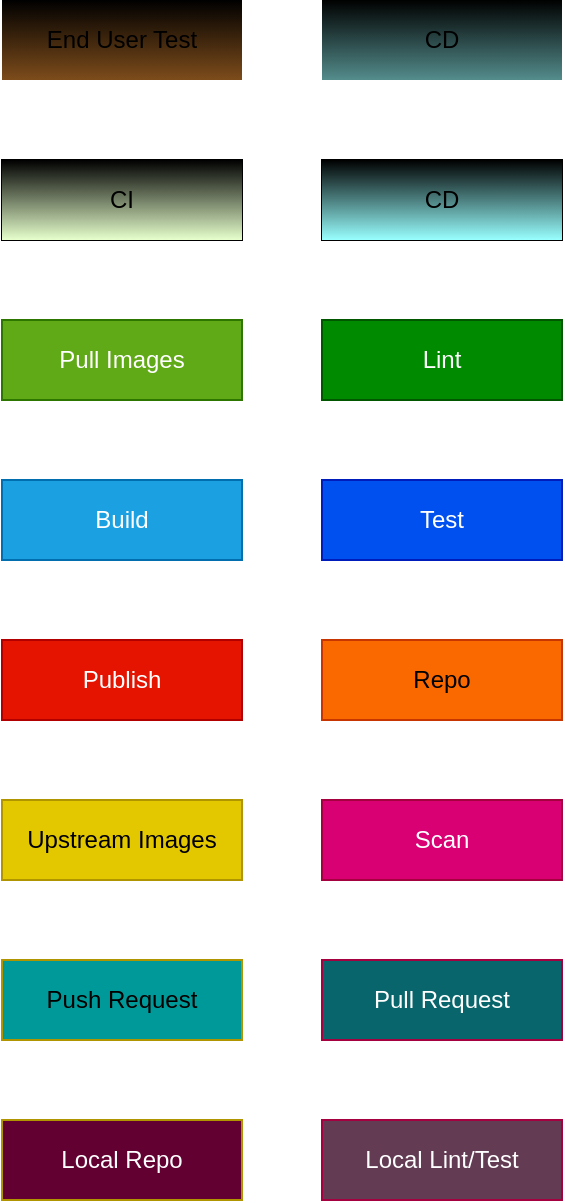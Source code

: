 <mxfile pages="3"><diagram name="Examples" id="9V2V7Y6ChxzgydZdD2uo"><mxGraphModel dx="1196" dy="461" grid="1" gridSize="10" guides="1" tooltips="1" connect="1" arrows="1" fold="1" page="1" pageScale="1" pageWidth="850" pageHeight="1100" math="0" shadow="0"><root><mxCell id="0"/><mxCell id="1" parent="0"/><mxCell id="R7gmMxH7qHFiUSe-mrGO-1" value="Pull Images" style="rounded=0;whiteSpace=wrap;html=1;" parent="1" vertex="1"><mxGeometry x="80" y="160" width="120" height="40" as="geometry"/></mxCell><mxCell id="R7gmMxH7qHFiUSe-mrGO-2" value="Lint" style="rounded=0;whiteSpace=wrap;html=1;" parent="1" vertex="1"><mxGeometry x="240" y="160" width="120" height="40" as="geometry"/></mxCell><mxCell id="R7gmMxH7qHFiUSe-mrGO-3" value="Test" style="rounded=0;whiteSpace=wrap;html=1;" parent="1" vertex="1"><mxGeometry x="240" y="240" width="120" height="40" as="geometry"/></mxCell><mxCell id="R7gmMxH7qHFiUSe-mrGO-4" value="Test" style="rounded=0;whiteSpace=wrap;html=1;" parent="1" vertex="1"><mxGeometry x="240" y="320" width="120" height="40" as="geometry"/></mxCell><mxCell id="R7gmMxH7qHFiUSe-mrGO-5" value="Publish" style="rounded=0;whiteSpace=wrap;html=1;" parent="1" vertex="1"><mxGeometry x="80" y="320" width="120" height="40" as="geometry"/></mxCell><mxCell id="R7gmMxH7qHFiUSe-mrGO-6" value="Build" style="rounded=0;whiteSpace=wrap;html=1;" parent="1" vertex="1"><mxGeometry x="80" y="240" width="120" height="40" as="geometry"/></mxCell><mxCell id="R7gmMxH7qHFiUSe-mrGO-7" value="Upstream Images" style="rounded=0;whiteSpace=wrap;html=1;" parent="1" vertex="1"><mxGeometry x="80" y="400" width="120" height="40" as="geometry"/></mxCell><mxCell id="_j9WtVUx-tH-TXyL3_b6-1" value="Pull Images" style="rounded=0;whiteSpace=wrap;html=1;fillColor=#60a917;fontColor=#ffffff;strokeColor=#2D7600;" parent="1" vertex="1"><mxGeometry x="80" y="160" width="120" height="40" as="geometry"/></mxCell><mxCell id="_j9WtVUx-tH-TXyL3_b6-2" value="Lint" style="rounded=0;whiteSpace=wrap;html=1;fillColor=#008a00;fontColor=#ffffff;strokeColor=#005700;" parent="1" vertex="1"><mxGeometry x="240" y="160" width="120" height="40" as="geometry"/></mxCell><mxCell id="_j9WtVUx-tH-TXyL3_b6-3" value="Test" style="rounded=0;whiteSpace=wrap;html=1;fillColor=#0050ef;fontColor=#ffffff;strokeColor=#001DBC;" parent="1" vertex="1"><mxGeometry x="240" y="240" width="120" height="40" as="geometry"/></mxCell><mxCell id="_j9WtVUx-tH-TXyL3_b6-4" value="Repo" style="rounded=0;whiteSpace=wrap;html=1;fillColor=#fa6800;fontColor=#000000;strokeColor=#C73500;" parent="1" vertex="1"><mxGeometry x="240" y="320" width="120" height="40" as="geometry"/></mxCell><mxCell id="_j9WtVUx-tH-TXyL3_b6-5" value="Publish" style="rounded=0;whiteSpace=wrap;html=1;fillColor=#e51400;fontColor=#ffffff;strokeColor=#B20000;" parent="1" vertex="1"><mxGeometry x="80" y="320" width="120" height="40" as="geometry"/></mxCell><mxCell id="_j9WtVUx-tH-TXyL3_b6-6" value="Build" style="rounded=0;whiteSpace=wrap;html=1;fillColor=#1ba1e2;fontColor=#ffffff;strokeColor=#006EAF;" parent="1" vertex="1"><mxGeometry x="80" y="240" width="120" height="40" as="geometry"/></mxCell><mxCell id="_j9WtVUx-tH-TXyL3_b6-7" value="Upstream Images" style="rounded=0;whiteSpace=wrap;html=1;fillColor=#e3c800;fontColor=#000000;strokeColor=#B09500;" parent="1" vertex="1"><mxGeometry x="80" y="400" width="120" height="40" as="geometry"/></mxCell><mxCell id="P_G-utATdmJSAii8AI45-1" value="Scan" style="rounded=0;whiteSpace=wrap;html=1;fillColor=#d80073;fontColor=#ffffff;strokeColor=#A50040;" parent="1" vertex="1"><mxGeometry x="240" y="400" width="120" height="40" as="geometry"/></mxCell><mxCell id="PCicvBSk47AwAk8O-qrM-1" value="Upstream Images" style="rounded=0;whiteSpace=wrap;html=1;" parent="1" vertex="1"><mxGeometry x="80" y="480" width="120" height="40" as="geometry"/></mxCell><mxCell id="PCicvBSk47AwAk8O-qrM-2" value="Push Request" style="rounded=0;whiteSpace=wrap;html=1;fillColor=#009999;fontColor=#000000;strokeColor=#B09500;" parent="1" vertex="1"><mxGeometry x="80" y="480" width="120" height="40" as="geometry"/></mxCell><mxCell id="PCicvBSk47AwAk8O-qrM-3" value="Pull Request" style="rounded=0;whiteSpace=wrap;html=1;fillColor=#08656B;fontColor=#ffffff;strokeColor=#A50040;" parent="1" vertex="1"><mxGeometry x="240" y="480" width="120" height="40" as="geometry"/></mxCell><mxCell id="wHWsZce23DdCh5gKwMcC-1" value="Upstream Images" style="rounded=0;whiteSpace=wrap;html=1;" parent="1" vertex="1"><mxGeometry x="80" y="560" width="120" height="40" as="geometry"/></mxCell><mxCell id="wHWsZce23DdCh5gKwMcC-2" value="Local Repo" style="rounded=0;whiteSpace=wrap;html=1;fillColor=#630032;fontColor=#FFFFFF;strokeColor=#B09500;" parent="1" vertex="1"><mxGeometry x="80" y="560" width="120" height="40" as="geometry"/></mxCell><mxCell id="wHWsZce23DdCh5gKwMcC-3" value="Local Lint/Test" style="rounded=0;whiteSpace=wrap;html=1;fillColor=#633C54;fontColor=#ffffff;strokeColor=#A50040;" parent="1" vertex="1"><mxGeometry x="240" y="560" width="120" height="40" as="geometry"/></mxCell><mxCell id="1rCcn5SshbFtogSD_i5x-1" value="Pull Images" style="rounded=0;whiteSpace=wrap;html=1;" parent="1" vertex="1"><mxGeometry x="80" y="80" width="120" height="40" as="geometry"/></mxCell><mxCell id="1rCcn5SshbFtogSD_i5x-2" value="Lint" style="rounded=0;whiteSpace=wrap;html=1;" parent="1" vertex="1"><mxGeometry x="240" y="80" width="120" height="40" as="geometry"/></mxCell><mxCell id="1rCcn5SshbFtogSD_i5x-3" value="CI" style="rounded=0;whiteSpace=wrap;html=1;fillColor=#000000;strokeColor=none;fillStyle=cross-hatch;gradientColor=#E6FFCC;" parent="1" vertex="1"><mxGeometry x="80" y="80" width="120" height="40" as="geometry"/></mxCell><mxCell id="1rCcn5SshbFtogSD_i5x-4" value="CD" style="rounded=0;whiteSpace=wrap;html=1;fillColor=#000000;strokeColor=none;gradientColor=#99FFFF;" parent="1" vertex="1"><mxGeometry x="240" y="80" width="120" height="40" as="geometry"/></mxCell><mxCell id="ZOhl7IIR4cQpBqBFDdVd-1" value="CD" style="rounded=0;whiteSpace=wrap;html=1;fillColor=#000000;strokeColor=none;gradientColor=#548C8C;" parent="1" vertex="1"><mxGeometry x="240" width="120" height="40" as="geometry"/></mxCell><mxCell id="ktZKwadw8YS4el5e7RHn-1" value="End User Test" style="rounded=0;whiteSpace=wrap;html=1;fillColor=#000000;strokeColor=none;gradientColor=#7D4C1B;" parent="1" vertex="1"><mxGeometry x="80" width="120" height="40" as="geometry"/></mxCell></root></mxGraphModel></diagram><diagram id="kkcWcYykUwOc4ioLxgi5" name="Normalized Flows"><mxGraphModel dx="1196" dy="461" grid="1" gridSize="10" guides="1" tooltips="1" connect="1" arrows="1" fold="1" page="1" pageScale="1" pageWidth="850" pageHeight="1100" math="0" shadow="0">
            <root>
                <mxCell id="0"/>
                <mxCell id="1" parent="0"/>
                <mxCell id="20ZOxU10nYsBUK2U5cLb-24" value="" style="endArrow=classic;html=1;rounded=0;exitX=0.25;exitY=1;exitDx=0;exitDy=0;" parent="1" edge="1">
                    <mxGeometry width="50" height="50" relative="1" as="geometry">
                        <mxPoint x="140" y="760" as="sourcePoint"/>
                        <mxPoint x="140" y="1100" as="targetPoint"/>
                    </mxGeometry>
                </mxCell>
                <mxCell id="tnujWhhhnVCwyD-Q8yb2-4" value="" style="edgeStyle=orthogonalEdgeStyle;rounded=0;orthogonalLoop=1;jettySize=auto;html=1;" parent="1" source="AKwrQ7CNW7XiFDVSgiuQ-1" target="AKwrQ7CNW7XiFDVSgiuQ-3" edge="1">
                    <mxGeometry relative="1" as="geometry"/>
                </mxCell>
                <mxCell id="AKwrQ7CNW7XiFDVSgiuQ-1" value="Pull Images" style="rounded=0;whiteSpace=wrap;html=1;fillColor=#60a917;fontColor=#ffffff;strokeColor=#2D7600;" parent="1" vertex="1">
                    <mxGeometry x="399" y="400" width="120" height="40" as="geometry"/>
                </mxCell>
                <mxCell id="tnujWhhhnVCwyD-Q8yb2-3" value="" style="edgeStyle=orthogonalEdgeStyle;rounded=0;orthogonalLoop=1;jettySize=auto;html=1;" parent="1" source="AKwrQ7CNW7XiFDVSgiuQ-2" target="AKwrQ7CNW7XiFDVSgiuQ-1" edge="1">
                    <mxGeometry relative="1" as="geometry"/>
                </mxCell>
                <mxCell id="AKwrQ7CNW7XiFDVSgiuQ-2" value="Lint" style="rounded=0;whiteSpace=wrap;html=1;fillColor=#008a00;fontColor=#ffffff;strokeColor=#005700;" parent="1" vertex="1">
                    <mxGeometry x="239" y="400" width="120" height="40" as="geometry"/>
                </mxCell>
                <mxCell id="tnujWhhhnVCwyD-Q8yb2-5" value="" style="edgeStyle=orthogonalEdgeStyle;rounded=0;orthogonalLoop=1;jettySize=auto;html=1;" parent="1" source="AKwrQ7CNW7XiFDVSgiuQ-3" target="AKwrQ7CNW7XiFDVSgiuQ-6" edge="1">
                    <mxGeometry relative="1" as="geometry"/>
                </mxCell>
                <mxCell id="AKwrQ7CNW7XiFDVSgiuQ-3" value="Test" style="rounded=0;whiteSpace=wrap;html=1;fillColor=#0050ef;fontColor=#ffffff;strokeColor=#001DBC;" parent="1" vertex="1">
                    <mxGeometry x="559" y="400" width="120" height="40" as="geometry"/>
                </mxCell>
                <mxCell id="20ZOxU10nYsBUK2U5cLb-64" value="" style="edgeStyle=orthogonalEdgeStyle;rounded=0;orthogonalLoop=1;jettySize=auto;html=1;" parent="1" source="AKwrQ7CNW7XiFDVSgiuQ-5" target="20ZOxU10nYsBUK2U5cLb-1" edge="1">
                    <mxGeometry relative="1" as="geometry"/>
                </mxCell>
                <mxCell id="AKwrQ7CNW7XiFDVSgiuQ-5" value="Publish" style="rounded=0;whiteSpace=wrap;html=1;fillColor=#e51400;fontColor=#ffffff;strokeColor=#B20000;" parent="1" vertex="1">
                    <mxGeometry x="879" y="400" width="120" height="40" as="geometry"/>
                </mxCell>
                <mxCell id="tnujWhhhnVCwyD-Q8yb2-6" value="" style="edgeStyle=orthogonalEdgeStyle;rounded=0;orthogonalLoop=1;jettySize=auto;html=1;" parent="1" source="AKwrQ7CNW7XiFDVSgiuQ-6" target="AKwrQ7CNW7XiFDVSgiuQ-5" edge="1">
                    <mxGeometry relative="1" as="geometry"/>
                </mxCell>
                <mxCell id="AKwrQ7CNW7XiFDVSgiuQ-6" value="Build" style="rounded=0;whiteSpace=wrap;html=1;fillColor=#1ba1e2;fontColor=#ffffff;strokeColor=#006EAF;" parent="1" vertex="1">
                    <mxGeometry x="719" y="400" width="120" height="40" as="geometry"/>
                </mxCell>
                <mxCell id="tnujWhhhnVCwyD-Q8yb2-7" value="" style="edgeStyle=orthogonalEdgeStyle;rounded=0;orthogonalLoop=1;jettySize=auto;html=1;" parent="1" source="AKwrQ7CNW7XiFDVSgiuQ-7" target="AKwrQ7CNW7XiFDVSgiuQ-1" edge="1">
                    <mxGeometry relative="1" as="geometry"/>
                </mxCell>
                <mxCell id="AKwrQ7CNW7XiFDVSgiuQ-7" value="Upstream Images" style="rounded=0;whiteSpace=wrap;html=1;fillColor=#e3c800;fontColor=#000000;strokeColor=#B09500;" parent="1" vertex="1">
                    <mxGeometry x="399" y="320" width="120" height="40" as="geometry"/>
                </mxCell>
                <mxCell id="tnujWhhhnVCwyD-Q8yb2-2" value="" style="edgeStyle=orthogonalEdgeStyle;rounded=0;orthogonalLoop=1;jettySize=auto;html=1;" parent="1" source="tnujWhhhnVCwyD-Q8yb2-1" target="AKwrQ7CNW7XiFDVSgiuQ-2" edge="1">
                    <mxGeometry relative="1" as="geometry"/>
                </mxCell>
                <mxCell id="tnujWhhhnVCwyD-Q8yb2-1" value="Dockerfile" style="rounded=0;whiteSpace=wrap;html=1;" parent="1" vertex="1">
                    <mxGeometry x="79" y="400" width="120" height="40" as="geometry"/>
                </mxCell>
                <mxCell id="tnujWhhhnVCwyD-Q8yb2-8" value="" style="edgeStyle=orthogonalEdgeStyle;rounded=0;orthogonalLoop=1;jettySize=auto;html=1;" parent="1" source="tnujWhhhnVCwyD-Q8yb2-9" target="tnujWhhhnVCwyD-Q8yb2-13" edge="1">
                    <mxGeometry relative="1" as="geometry"/>
                </mxCell>
                <mxCell id="tnujWhhhnVCwyD-Q8yb2-9" value="Pull Images" style="rounded=0;whiteSpace=wrap;html=1;fillColor=#60a917;fontColor=#ffffff;strokeColor=#2D7600;" parent="1" vertex="1">
                    <mxGeometry x="400" y="600" width="120" height="40" as="geometry"/>
                </mxCell>
                <mxCell id="tnujWhhhnVCwyD-Q8yb2-10" value="" style="edgeStyle=orthogonalEdgeStyle;rounded=0;orthogonalLoop=1;jettySize=auto;html=1;" parent="1" source="tnujWhhhnVCwyD-Q8yb2-11" target="tnujWhhhnVCwyD-Q8yb2-9" edge="1">
                    <mxGeometry relative="1" as="geometry"/>
                </mxCell>
                <mxCell id="tnujWhhhnVCwyD-Q8yb2-11" value="Lint" style="rounded=0;whiteSpace=wrap;html=1;fillColor=#008a00;fontColor=#ffffff;strokeColor=#005700;" parent="1" vertex="1">
                    <mxGeometry x="240" y="600" width="120" height="40" as="geometry"/>
                </mxCell>
                <mxCell id="tnujWhhhnVCwyD-Q8yb2-12" value="" style="edgeStyle=orthogonalEdgeStyle;rounded=0;orthogonalLoop=1;jettySize=auto;html=1;" parent="1" source="tnujWhhhnVCwyD-Q8yb2-13" target="tnujWhhhnVCwyD-Q8yb2-16" edge="1">
                    <mxGeometry relative="1" as="geometry"/>
                </mxCell>
                <mxCell id="tnujWhhhnVCwyD-Q8yb2-13" value="Test" style="rounded=0;whiteSpace=wrap;html=1;fillColor=#0050ef;fontColor=#ffffff;strokeColor=#001DBC;" parent="1" vertex="1">
                    <mxGeometry x="560" y="600" width="120" height="40" as="geometry"/>
                </mxCell>
                <mxCell id="20ZOxU10nYsBUK2U5cLb-65" value="" style="edgeStyle=orthogonalEdgeStyle;rounded=0;orthogonalLoop=1;jettySize=auto;html=1;" parent="1" source="tnujWhhhnVCwyD-Q8yb2-14" target="20ZOxU10nYsBUK2U5cLb-2" edge="1">
                    <mxGeometry relative="1" as="geometry"/>
                </mxCell>
                <mxCell id="tnujWhhhnVCwyD-Q8yb2-14" value="Publish" style="rounded=0;whiteSpace=wrap;html=1;fillColor=#e51400;fontColor=#ffffff;strokeColor=#B20000;" parent="1" vertex="1">
                    <mxGeometry x="880" y="600" width="120" height="40" as="geometry"/>
                </mxCell>
                <mxCell id="tnujWhhhnVCwyD-Q8yb2-15" value="" style="edgeStyle=orthogonalEdgeStyle;rounded=0;orthogonalLoop=1;jettySize=auto;html=1;" parent="1" source="tnujWhhhnVCwyD-Q8yb2-16" target="tnujWhhhnVCwyD-Q8yb2-14" edge="1">
                    <mxGeometry relative="1" as="geometry"/>
                </mxCell>
                <mxCell id="tnujWhhhnVCwyD-Q8yb2-16" value="Build" style="rounded=0;whiteSpace=wrap;html=1;fillColor=#1ba1e2;fontColor=#ffffff;strokeColor=#006EAF;" parent="1" vertex="1">
                    <mxGeometry x="720" y="600" width="120" height="40" as="geometry"/>
                </mxCell>
                <mxCell id="tnujWhhhnVCwyD-Q8yb2-17" value="" style="edgeStyle=orthogonalEdgeStyle;rounded=0;orthogonalLoop=1;jettySize=auto;html=1;" parent="1" source="tnujWhhhnVCwyD-Q8yb2-18" target="tnujWhhhnVCwyD-Q8yb2-9" edge="1">
                    <mxGeometry relative="1" as="geometry"/>
                </mxCell>
                <mxCell id="tnujWhhhnVCwyD-Q8yb2-18" value="Upstream Images" style="rounded=0;whiteSpace=wrap;html=1;fillColor=#e3c800;fontColor=#000000;strokeColor=#B09500;" parent="1" vertex="1">
                    <mxGeometry x="400" y="520" width="120" height="40" as="geometry"/>
                </mxCell>
                <mxCell id="tnujWhhhnVCwyD-Q8yb2-19" value="" style="edgeStyle=orthogonalEdgeStyle;rounded=0;orthogonalLoop=1;jettySize=auto;html=1;" parent="1" source="tnujWhhhnVCwyD-Q8yb2-20" target="tnujWhhhnVCwyD-Q8yb2-11" edge="1">
                    <mxGeometry relative="1" as="geometry"/>
                </mxCell>
                <mxCell id="tnujWhhhnVCwyD-Q8yb2-20" value="Dockerfile" style="rounded=0;whiteSpace=wrap;html=1;" parent="1" vertex="1">
                    <mxGeometry x="80" y="600" width="120" height="40" as="geometry"/>
                </mxCell>
                <mxCell id="tnujWhhhnVCwyD-Q8yb2-23" value="" style="edgeStyle=orthogonalEdgeStyle;rounded=0;orthogonalLoop=1;jettySize=auto;html=1;" parent="1" source="tnujWhhhnVCwyD-Q8yb2-21" target="tnujWhhhnVCwyD-Q8yb2-1" edge="1">
                    <mxGeometry relative="1" as="geometry"/>
                </mxCell>
                <mxCell id="tnujWhhhnVCwyD-Q8yb2-21" value="Repo A" style="rounded=0;whiteSpace=wrap;html=1;fillColor=#fa6800;fontColor=#000000;strokeColor=#C73500;" parent="1" vertex="1">
                    <mxGeometry x="79" y="320" width="120" height="40" as="geometry"/>
                </mxCell>
                <mxCell id="tnujWhhhnVCwyD-Q8yb2-24" value="" style="edgeStyle=orthogonalEdgeStyle;rounded=0;orthogonalLoop=1;jettySize=auto;html=1;" parent="1" source="tnujWhhhnVCwyD-Q8yb2-22" target="tnujWhhhnVCwyD-Q8yb2-20" edge="1">
                    <mxGeometry relative="1" as="geometry"/>
                </mxCell>
                <mxCell id="tnujWhhhnVCwyD-Q8yb2-22" value="Repo B" style="rounded=0;whiteSpace=wrap;html=1;fillColor=#fa6800;fontColor=#000000;strokeColor=#C73500;" parent="1" vertex="1">
                    <mxGeometry x="80" y="520" width="120" height="40" as="geometry"/>
                </mxCell>
                <mxCell id="20ZOxU10nYsBUK2U5cLb-1" value="Container&amp;nbsp;&lt;br&gt;Repo" style="rounded=0;whiteSpace=wrap;html=1;fillColor=#ffcd28;strokeColor=#d79b00;gradientColor=#ffa500;" parent="1" vertex="1">
                    <mxGeometry x="1039" y="400" width="120" height="40" as="geometry"/>
                </mxCell>
                <mxCell id="20ZOxU10nYsBUK2U5cLb-2" value="Container&amp;nbsp;&lt;br&gt;Repo" style="rounded=0;whiteSpace=wrap;html=1;fillColor=#ffcd28;strokeColor=#d79b00;gradientColor=#ffa500;" parent="1" vertex="1">
                    <mxGeometry x="1040" y="600" width="120" height="40" as="geometry"/>
                </mxCell>
                <mxCell id="20ZOxU10nYsBUK2U5cLb-4" value="" style="edgeStyle=orthogonalEdgeStyle;rounded=0;orthogonalLoop=1;jettySize=auto;html=1;" parent="1" source="20ZOxU10nYsBUK2U5cLb-5" target="20ZOxU10nYsBUK2U5cLb-9" edge="1">
                    <mxGeometry relative="1" as="geometry"/>
                </mxCell>
                <mxCell id="20ZOxU10nYsBUK2U5cLb-5" value="Pull Images" style="rounded=0;whiteSpace=wrap;html=1;fillColor=#60a917;fontColor=#ffffff;strokeColor=#2D7600;" parent="1" vertex="1">
                    <mxGeometry x="479" y="840" width="120" height="40" as="geometry"/>
                </mxCell>
                <mxCell id="20ZOxU10nYsBUK2U5cLb-6" value="" style="edgeStyle=orthogonalEdgeStyle;rounded=0;orthogonalLoop=1;jettySize=auto;html=1;" parent="1" source="20ZOxU10nYsBUK2U5cLb-7" target="20ZOxU10nYsBUK2U5cLb-5" edge="1">
                    <mxGeometry relative="1" as="geometry"/>
                </mxCell>
                <mxCell id="20ZOxU10nYsBUK2U5cLb-7" value="Lint" style="rounded=0;whiteSpace=wrap;html=1;fillColor=#008a00;fontColor=#ffffff;strokeColor=#005700;" parent="1" vertex="1">
                    <mxGeometry x="319" y="840" width="120" height="40" as="geometry"/>
                </mxCell>
                <mxCell id="20ZOxU10nYsBUK2U5cLb-8" value="" style="edgeStyle=orthogonalEdgeStyle;rounded=0;orthogonalLoop=1;jettySize=auto;html=1;" parent="1" source="20ZOxU10nYsBUK2U5cLb-9" target="20ZOxU10nYsBUK2U5cLb-12" edge="1">
                    <mxGeometry relative="1" as="geometry"/>
                </mxCell>
                <mxCell id="20ZOxU10nYsBUK2U5cLb-9" value="Test" style="rounded=0;whiteSpace=wrap;html=1;fillColor=#0050ef;fontColor=#ffffff;strokeColor=#001DBC;" parent="1" vertex="1">
                    <mxGeometry x="639" y="840" width="120" height="40" as="geometry"/>
                </mxCell>
                <mxCell id="20ZOxU10nYsBUK2U5cLb-66" value="" style="edgeStyle=orthogonalEdgeStyle;rounded=0;orthogonalLoop=1;jettySize=auto;html=1;" parent="1" source="20ZOxU10nYsBUK2U5cLb-10" target="20ZOxU10nYsBUK2U5cLb-19" edge="1">
                    <mxGeometry relative="1" as="geometry"/>
                </mxCell>
                <mxCell id="20ZOxU10nYsBUK2U5cLb-10" value="Publish" style="rounded=0;whiteSpace=wrap;html=1;fillColor=#e51400;fontColor=#ffffff;strokeColor=#B20000;" parent="1" vertex="1">
                    <mxGeometry x="959" y="840" width="120" height="40" as="geometry"/>
                </mxCell>
                <mxCell id="20ZOxU10nYsBUK2U5cLb-11" value="" style="edgeStyle=orthogonalEdgeStyle;rounded=0;orthogonalLoop=1;jettySize=auto;html=1;" parent="1" source="20ZOxU10nYsBUK2U5cLb-12" target="20ZOxU10nYsBUK2U5cLb-10" edge="1">
                    <mxGeometry relative="1" as="geometry"/>
                </mxCell>
                <mxCell id="20ZOxU10nYsBUK2U5cLb-12" value="Build" style="rounded=0;whiteSpace=wrap;html=1;fillColor=#1ba1e2;fontColor=#ffffff;strokeColor=#006EAF;" parent="1" vertex="1">
                    <mxGeometry x="799" y="840" width="120" height="40" as="geometry"/>
                </mxCell>
                <mxCell id="20ZOxU10nYsBUK2U5cLb-13" value="" style="edgeStyle=orthogonalEdgeStyle;rounded=0;orthogonalLoop=1;jettySize=auto;html=1;" parent="1" source="20ZOxU10nYsBUK2U5cLb-14" target="20ZOxU10nYsBUK2U5cLb-5" edge="1">
                    <mxGeometry relative="1" as="geometry"/>
                </mxCell>
                <mxCell id="20ZOxU10nYsBUK2U5cLb-14" value="Upstream Images" style="rounded=0;whiteSpace=wrap;html=1;fillColor=#e3c800;fontColor=#000000;strokeColor=#B09500;" parent="1" vertex="1">
                    <mxGeometry x="479" y="720" width="120" height="40" as="geometry"/>
                </mxCell>
                <mxCell id="20ZOxU10nYsBUK2U5cLb-15" value="" style="edgeStyle=orthogonalEdgeStyle;rounded=0;orthogonalLoop=1;jettySize=auto;html=1;" parent="1" source="20ZOxU10nYsBUK2U5cLb-16" target="20ZOxU10nYsBUK2U5cLb-7" edge="1">
                    <mxGeometry relative="1" as="geometry"/>
                </mxCell>
                <mxCell id="20ZOxU10nYsBUK2U5cLb-16" value="Dockerfile" style="rounded=0;whiteSpace=wrap;html=1;" parent="1" vertex="1">
                    <mxGeometry x="160" y="840" width="120" height="40" as="geometry"/>
                </mxCell>
                <mxCell id="20ZOxU10nYsBUK2U5cLb-18" value="Repo C" style="rounded=0;whiteSpace=wrap;html=1;fillColor=#fa6800;fontColor=#000000;strokeColor=#C73500;" parent="1" vertex="1">
                    <mxGeometry x="80" y="720" width="120" height="40" as="geometry"/>
                </mxCell>
                <mxCell id="20ZOxU10nYsBUK2U5cLb-19" value="Container&amp;nbsp;&lt;br&gt;Repo" style="rounded=0;whiteSpace=wrap;html=1;fillColor=#ffcd28;strokeColor=#d79b00;gradientColor=#ffa500;" parent="1" vertex="1">
                    <mxGeometry x="1119" y="840" width="120" height="40" as="geometry"/>
                </mxCell>
                <mxCell id="20ZOxU10nYsBUK2U5cLb-40" value="" style="edgeStyle=orthogonalEdgeStyle;rounded=0;orthogonalLoop=1;jettySize=auto;html=1;" parent="1" source="20ZOxU10nYsBUK2U5cLb-21" target="20ZOxU10nYsBUK2U5cLb-36" edge="1">
                    <mxGeometry relative="1" as="geometry">
                        <Array as="points">
                            <mxPoint x="180" y="990"/>
                            <mxPoint x="180" y="990"/>
                        </Array>
                    </mxGeometry>
                </mxCell>
                <mxCell id="20ZOxU10nYsBUK2U5cLb-21" value="Base B" style="rounded=0;whiteSpace=wrap;html=1;" parent="1" vertex="1">
                    <mxGeometry x="120" y="920" width="120" height="40" as="geometry"/>
                </mxCell>
                <mxCell id="20ZOxU10nYsBUK2U5cLb-39" value="" style="edgeStyle=orthogonalEdgeStyle;rounded=0;orthogonalLoop=1;jettySize=auto;html=1;" parent="1" source="20ZOxU10nYsBUK2U5cLb-22" edge="1">
                    <mxGeometry relative="1" as="geometry">
                        <mxPoint x="180" y="840" as="targetPoint"/>
                    </mxGeometry>
                </mxCell>
                <mxCell id="20ZOxU10nYsBUK2U5cLb-22" value="Base A" style="rounded=0;whiteSpace=wrap;html=1;" parent="1" vertex="1">
                    <mxGeometry x="120" y="780" width="120" height="40" as="geometry"/>
                </mxCell>
                <mxCell id="20ZOxU10nYsBUK2U5cLb-26" value="" style="edgeStyle=orthogonalEdgeStyle;rounded=0;orthogonalLoop=1;jettySize=auto;html=1;" parent="1" source="20ZOxU10nYsBUK2U5cLb-27" target="20ZOxU10nYsBUK2U5cLb-31" edge="1">
                    <mxGeometry relative="1" as="geometry"/>
                </mxCell>
                <mxCell id="20ZOxU10nYsBUK2U5cLb-27" value="Pull Images" style="rounded=0;whiteSpace=wrap;html=1;fillColor=#60a917;fontColor=#ffffff;strokeColor=#2D7600;" parent="1" vertex="1">
                    <mxGeometry x="480" y="1040" width="120" height="40" as="geometry"/>
                </mxCell>
                <mxCell id="20ZOxU10nYsBUK2U5cLb-28" value="" style="edgeStyle=orthogonalEdgeStyle;rounded=0;orthogonalLoop=1;jettySize=auto;html=1;" parent="1" source="20ZOxU10nYsBUK2U5cLb-29" target="20ZOxU10nYsBUK2U5cLb-27" edge="1">
                    <mxGeometry relative="1" as="geometry"/>
                </mxCell>
                <mxCell id="20ZOxU10nYsBUK2U5cLb-29" value="Lint" style="rounded=0;whiteSpace=wrap;html=1;fillColor=#008a00;fontColor=#ffffff;strokeColor=#005700;" parent="1" vertex="1">
                    <mxGeometry x="320" y="1040" width="120" height="40" as="geometry"/>
                </mxCell>
                <mxCell id="20ZOxU10nYsBUK2U5cLb-30" value="" style="edgeStyle=orthogonalEdgeStyle;rounded=0;orthogonalLoop=1;jettySize=auto;html=1;" parent="1" source="20ZOxU10nYsBUK2U5cLb-31" target="20ZOxU10nYsBUK2U5cLb-34" edge="1">
                    <mxGeometry relative="1" as="geometry"/>
                </mxCell>
                <mxCell id="20ZOxU10nYsBUK2U5cLb-31" value="Test" style="rounded=0;whiteSpace=wrap;html=1;fillColor=#0050ef;fontColor=#ffffff;strokeColor=#001DBC;" parent="1" vertex="1">
                    <mxGeometry x="640" y="1040" width="120" height="40" as="geometry"/>
                </mxCell>
                <mxCell id="20ZOxU10nYsBUK2U5cLb-105" value="" style="edgeStyle=orthogonalEdgeStyle;rounded=0;orthogonalLoop=1;jettySize=auto;html=1;" parent="1" source="20ZOxU10nYsBUK2U5cLb-32" target="20ZOxU10nYsBUK2U5cLb-37" edge="1">
                    <mxGeometry relative="1" as="geometry"/>
                </mxCell>
                <mxCell id="20ZOxU10nYsBUK2U5cLb-32" value="Publish" style="rounded=0;whiteSpace=wrap;html=1;fillColor=#e51400;fontColor=#ffffff;strokeColor=#B20000;" parent="1" vertex="1">
                    <mxGeometry x="960" y="1040" width="120" height="40" as="geometry"/>
                </mxCell>
                <mxCell id="20ZOxU10nYsBUK2U5cLb-33" value="" style="edgeStyle=orthogonalEdgeStyle;rounded=0;orthogonalLoop=1;jettySize=auto;html=1;" parent="1" source="20ZOxU10nYsBUK2U5cLb-34" target="20ZOxU10nYsBUK2U5cLb-32" edge="1">
                    <mxGeometry relative="1" as="geometry"/>
                </mxCell>
                <mxCell id="20ZOxU10nYsBUK2U5cLb-34" value="Build" style="rounded=0;whiteSpace=wrap;html=1;fillColor=#1ba1e2;fontColor=#ffffff;strokeColor=#006EAF;" parent="1" vertex="1">
                    <mxGeometry x="800" y="1040" width="120" height="40" as="geometry"/>
                </mxCell>
                <mxCell id="20ZOxU10nYsBUK2U5cLb-35" value="" style="edgeStyle=orthogonalEdgeStyle;rounded=0;orthogonalLoop=1;jettySize=auto;html=1;entryX=0;entryY=0.5;entryDx=0;entryDy=0;" parent="1" source="20ZOxU10nYsBUK2U5cLb-36" target="20ZOxU10nYsBUK2U5cLb-29" edge="1">
                    <mxGeometry relative="1" as="geometry"/>
                </mxCell>
                <mxCell id="20ZOxU10nYsBUK2U5cLb-36" value="Dockerfile" style="rounded=0;whiteSpace=wrap;html=1;" parent="1" vertex="1">
                    <mxGeometry x="160" y="980" width="120" height="40" as="geometry"/>
                </mxCell>
                <mxCell id="20ZOxU10nYsBUK2U5cLb-37" value="Container&amp;nbsp;&lt;br&gt;Repo" style="rounded=0;whiteSpace=wrap;html=1;fillColor=#ffcd28;strokeColor=#d79b00;gradientColor=#ffa500;" parent="1" vertex="1">
                    <mxGeometry x="1120" y="1040" width="120" height="40" as="geometry"/>
                </mxCell>
                <mxCell id="20ZOxU10nYsBUK2U5cLb-41" value="" style="edgeStyle=orthogonalEdgeStyle;rounded=0;orthogonalLoop=1;jettySize=auto;html=1;" parent="1" source="20ZOxU10nYsBUK2U5cLb-42" target="20ZOxU10nYsBUK2U5cLb-53" edge="1">
                    <mxGeometry relative="1" as="geometry">
                        <Array as="points">
                            <mxPoint x="180" y="1171"/>
                            <mxPoint x="180" y="1171"/>
                        </Array>
                    </mxGeometry>
                </mxCell>
                <mxCell id="20ZOxU10nYsBUK2U5cLb-42" value="Base C" style="rounded=0;whiteSpace=wrap;html=1;" parent="1" vertex="1">
                    <mxGeometry x="120" y="1101" width="120" height="40" as="geometry"/>
                </mxCell>
                <mxCell id="20ZOxU10nYsBUK2U5cLb-52" value="" style="edgeStyle=orthogonalEdgeStyle;rounded=0;orthogonalLoop=1;jettySize=auto;html=1;entryX=0;entryY=0.5;entryDx=0;entryDy=0;" parent="1" source="20ZOxU10nYsBUK2U5cLb-53" target="20ZOxU10nYsBUK2U5cLb-29" edge="1">
                    <mxGeometry relative="1" as="geometry">
                        <mxPoint x="319" y="1120" as="targetPoint"/>
                    </mxGeometry>
                </mxCell>
                <mxCell id="20ZOxU10nYsBUK2U5cLb-53" value="Dockerfile" style="rounded=0;whiteSpace=wrap;html=1;" parent="1" vertex="1">
                    <mxGeometry x="160" y="1161" width="120" height="40" as="geometry"/>
                </mxCell>
                <mxCell id="20ZOxU10nYsBUK2U5cLb-122" value="" style="edgeStyle=orthogonalEdgeStyle;rounded=0;orthogonalLoop=1;jettySize=auto;html=1;entryX=0.5;entryY=0;entryDx=0;entryDy=0;" parent="1" source="20ZOxU10nYsBUK2U5cLb-106" target="20ZOxU10nYsBUK2U5cLb-140" edge="1">
                    <mxGeometry relative="1" as="geometry"/>
                </mxCell>
                <mxCell id="20ZOxU10nYsBUK2U5cLb-106" value="Container&amp;nbsp;&lt;br&gt;Repo" style="rounded=0;whiteSpace=wrap;html=1;fillColor=#ffcd28;strokeColor=#d79b00;gradientColor=#ffa500;" parent="1" vertex="1">
                    <mxGeometry x="479" y="2320" width="120" height="40" as="geometry"/>
                </mxCell>
                <mxCell id="20ZOxU10nYsBUK2U5cLb-107" value="Repo Alpha" style="rounded=0;whiteSpace=wrap;html=1;fillColor=#fa6800;fontColor=#000000;strokeColor=#C73500;" parent="1" vertex="1">
                    <mxGeometry x="79" y="2320" width="120" height="40" as="geometry"/>
                </mxCell>
                <mxCell id="20ZOxU10nYsBUK2U5cLb-120" value="" style="edgeStyle=orthogonalEdgeStyle;rounded=0;orthogonalLoop=1;jettySize=auto;html=1;" parent="1" source="20ZOxU10nYsBUK2U5cLb-108" target="20ZOxU10nYsBUK2U5cLb-112" edge="1">
                    <mxGeometry relative="1" as="geometry"/>
                </mxCell>
                <mxCell id="20ZOxU10nYsBUK2U5cLb-108" value="Dockerfile" style="rounded=0;whiteSpace=wrap;html=1;" parent="1" vertex="1">
                    <mxGeometry x="159" y="2460" width="120" height="40" as="geometry"/>
                </mxCell>
                <mxCell id="20ZOxU10nYsBUK2U5cLb-109" value="" style="edgeStyle=orthogonalEdgeStyle;rounded=0;orthogonalLoop=1;jettySize=auto;html=1;" parent="1" source="20ZOxU10nYsBUK2U5cLb-110" target="20ZOxU10nYsBUK2U5cLb-114" edge="1">
                    <mxGeometry relative="1" as="geometry"/>
                </mxCell>
                <mxCell id="20ZOxU10nYsBUK2U5cLb-110" value="Pull Images" style="rounded=0;whiteSpace=wrap;html=1;fillColor=#60a917;fontColor=#ffffff;strokeColor=#2D7600;" parent="1" vertex="1">
                    <mxGeometry x="479" y="2460" width="120" height="40" as="geometry"/>
                </mxCell>
                <mxCell id="20ZOxU10nYsBUK2U5cLb-111" value="" style="edgeStyle=orthogonalEdgeStyle;rounded=0;orthogonalLoop=1;jettySize=auto;html=1;" parent="1" source="20ZOxU10nYsBUK2U5cLb-112" target="20ZOxU10nYsBUK2U5cLb-110" edge="1">
                    <mxGeometry relative="1" as="geometry"/>
                </mxCell>
                <mxCell id="20ZOxU10nYsBUK2U5cLb-112" value="Lint" style="rounded=0;whiteSpace=wrap;html=1;fillColor=#008a00;fontColor=#ffffff;strokeColor=#005700;" parent="1" vertex="1">
                    <mxGeometry x="319" y="2460" width="120" height="40" as="geometry"/>
                </mxCell>
                <mxCell id="20ZOxU10nYsBUK2U5cLb-113" value="" style="edgeStyle=orthogonalEdgeStyle;rounded=0;orthogonalLoop=1;jettySize=auto;html=1;" parent="1" source="20ZOxU10nYsBUK2U5cLb-114" target="20ZOxU10nYsBUK2U5cLb-118" edge="1">
                    <mxGeometry relative="1" as="geometry"/>
                </mxCell>
                <mxCell id="20ZOxU10nYsBUK2U5cLb-114" value="Test" style="rounded=0;whiteSpace=wrap;html=1;fillColor=#0050ef;fontColor=#ffffff;strokeColor=#001DBC;" parent="1" vertex="1">
                    <mxGeometry x="639" y="2460" width="120" height="40" as="geometry"/>
                </mxCell>
                <mxCell id="20ZOxU10nYsBUK2U5cLb-115" value="" style="edgeStyle=orthogonalEdgeStyle;rounded=0;orthogonalLoop=1;jettySize=auto;html=1;" parent="1" source="20ZOxU10nYsBUK2U5cLb-116" target="20ZOxU10nYsBUK2U5cLb-119" edge="1">
                    <mxGeometry relative="1" as="geometry"/>
                </mxCell>
                <mxCell id="20ZOxU10nYsBUK2U5cLb-116" value="Publish" style="rounded=0;whiteSpace=wrap;html=1;fillColor=#e51400;fontColor=#ffffff;strokeColor=#B20000;" parent="1" vertex="1">
                    <mxGeometry x="959" y="2460" width="120" height="40" as="geometry"/>
                </mxCell>
                <mxCell id="20ZOxU10nYsBUK2U5cLb-117" value="" style="edgeStyle=orthogonalEdgeStyle;rounded=0;orthogonalLoop=1;jettySize=auto;html=1;" parent="1" source="20ZOxU10nYsBUK2U5cLb-118" target="20ZOxU10nYsBUK2U5cLb-116" edge="1">
                    <mxGeometry relative="1" as="geometry"/>
                </mxCell>
                <mxCell id="20ZOxU10nYsBUK2U5cLb-118" value="Build" style="rounded=0;whiteSpace=wrap;html=1;fillColor=#1ba1e2;fontColor=#ffffff;strokeColor=#006EAF;" parent="1" vertex="1">
                    <mxGeometry x="799" y="2460" width="120" height="40" as="geometry"/>
                </mxCell>
                <mxCell id="20ZOxU10nYsBUK2U5cLb-119" value="Container&amp;nbsp;&lt;br&gt;Repo" style="rounded=0;whiteSpace=wrap;html=1;fillColor=#ffcd28;strokeColor=#d79b00;gradientColor=#ffa500;" parent="1" vertex="1">
                    <mxGeometry x="1119" y="2460" width="120" height="40" as="geometry"/>
                </mxCell>
                <mxCell id="20ZOxU10nYsBUK2U5cLb-121" value="Teams Service A" style="rounded=1;whiteSpace=wrap;html=1;" parent="1" vertex="1">
                    <mxGeometry x="119" y="2400" width="120" height="40" as="geometry"/>
                </mxCell>
                <mxCell id="20ZOxU10nYsBUK2U5cLb-123" value="" style="edgeStyle=orthogonalEdgeStyle;rounded=0;orthogonalLoop=1;jettySize=auto;html=1;" parent="1" source="20ZOxU10nYsBUK2U5cLb-124" target="20ZOxU10nYsBUK2U5cLb-128" edge="1">
                    <mxGeometry relative="1" as="geometry"/>
                </mxCell>
                <mxCell id="20ZOxU10nYsBUK2U5cLb-124" value="Dockerfile" style="rounded=0;whiteSpace=wrap;html=1;" parent="1" vertex="1">
                    <mxGeometry x="159" y="2620" width="120" height="40" as="geometry"/>
                </mxCell>
                <mxCell id="20ZOxU10nYsBUK2U5cLb-125" value="" style="edgeStyle=orthogonalEdgeStyle;rounded=0;orthogonalLoop=1;jettySize=auto;html=1;" parent="1" source="20ZOxU10nYsBUK2U5cLb-126" target="20ZOxU10nYsBUK2U5cLb-130" edge="1">
                    <mxGeometry relative="1" as="geometry"/>
                </mxCell>
                <mxCell id="20ZOxU10nYsBUK2U5cLb-126" value="Pull Images" style="rounded=0;whiteSpace=wrap;html=1;fillColor=#60a917;fontColor=#ffffff;strokeColor=#2D7600;" parent="1" vertex="1">
                    <mxGeometry x="479" y="2620" width="120" height="40" as="geometry"/>
                </mxCell>
                <mxCell id="20ZOxU10nYsBUK2U5cLb-127" value="" style="edgeStyle=orthogonalEdgeStyle;rounded=0;orthogonalLoop=1;jettySize=auto;html=1;" parent="1" source="20ZOxU10nYsBUK2U5cLb-128" target="20ZOxU10nYsBUK2U5cLb-126" edge="1">
                    <mxGeometry relative="1" as="geometry"/>
                </mxCell>
                <mxCell id="20ZOxU10nYsBUK2U5cLb-128" value="Lint" style="rounded=0;whiteSpace=wrap;html=1;fillColor=#008a00;fontColor=#ffffff;strokeColor=#005700;" parent="1" vertex="1">
                    <mxGeometry x="319" y="2620" width="120" height="40" as="geometry"/>
                </mxCell>
                <mxCell id="20ZOxU10nYsBUK2U5cLb-129" value="" style="edgeStyle=orthogonalEdgeStyle;rounded=0;orthogonalLoop=1;jettySize=auto;html=1;" parent="1" source="20ZOxU10nYsBUK2U5cLb-130" target="20ZOxU10nYsBUK2U5cLb-134" edge="1">
                    <mxGeometry relative="1" as="geometry"/>
                </mxCell>
                <mxCell id="20ZOxU10nYsBUK2U5cLb-130" value="Test" style="rounded=0;whiteSpace=wrap;html=1;fillColor=#0050ef;fontColor=#ffffff;strokeColor=#001DBC;" parent="1" vertex="1">
                    <mxGeometry x="639" y="2620" width="120" height="40" as="geometry"/>
                </mxCell>
                <mxCell id="20ZOxU10nYsBUK2U5cLb-131" value="" style="edgeStyle=orthogonalEdgeStyle;rounded=0;orthogonalLoop=1;jettySize=auto;html=1;" parent="1" source="20ZOxU10nYsBUK2U5cLb-132" target="20ZOxU10nYsBUK2U5cLb-135" edge="1">
                    <mxGeometry relative="1" as="geometry"/>
                </mxCell>
                <mxCell id="20ZOxU10nYsBUK2U5cLb-132" value="Publish" style="rounded=0;whiteSpace=wrap;html=1;fillColor=#e51400;fontColor=#ffffff;strokeColor=#B20000;" parent="1" vertex="1">
                    <mxGeometry x="959" y="2620" width="120" height="40" as="geometry"/>
                </mxCell>
                <mxCell id="20ZOxU10nYsBUK2U5cLb-133" value="" style="edgeStyle=orthogonalEdgeStyle;rounded=0;orthogonalLoop=1;jettySize=auto;html=1;" parent="1" source="20ZOxU10nYsBUK2U5cLb-134" target="20ZOxU10nYsBUK2U5cLb-132" edge="1">
                    <mxGeometry relative="1" as="geometry"/>
                </mxCell>
                <mxCell id="20ZOxU10nYsBUK2U5cLb-134" value="Build" style="rounded=0;whiteSpace=wrap;html=1;fillColor=#1ba1e2;fontColor=#ffffff;strokeColor=#006EAF;" parent="1" vertex="1">
                    <mxGeometry x="799" y="2620" width="120" height="40" as="geometry"/>
                </mxCell>
                <mxCell id="20ZOxU10nYsBUK2U5cLb-135" value="Container&amp;nbsp;&lt;br&gt;Repo" style="rounded=0;whiteSpace=wrap;html=1;fillColor=#ffcd28;strokeColor=#d79b00;gradientColor=#ffa500;" parent="1" vertex="1">
                    <mxGeometry x="1119" y="2620" width="120" height="40" as="geometry"/>
                </mxCell>
                <mxCell id="20ZOxU10nYsBUK2U5cLb-136" value="Teams Service B" style="rounded=1;whiteSpace=wrap;html=1;" parent="1" vertex="1">
                    <mxGeometry x="119" y="2560" width="120" height="40" as="geometry"/>
                </mxCell>
                <mxCell id="20ZOxU10nYsBUK2U5cLb-137" value="" style="edgeStyle=orthogonalEdgeStyle;rounded=0;orthogonalLoop=1;jettySize=auto;html=1;" parent="1" source="20ZOxU10nYsBUK2U5cLb-138" target="20ZOxU10nYsBUK2U5cLb-142" edge="1">
                    <mxGeometry relative="1" as="geometry"/>
                </mxCell>
                <mxCell id="20ZOxU10nYsBUK2U5cLb-138" value="Dockerfile" style="rounded=0;whiteSpace=wrap;html=1;" parent="1" vertex="1">
                    <mxGeometry x="159" y="2780" width="120" height="40" as="geometry"/>
                </mxCell>
                <mxCell id="20ZOxU10nYsBUK2U5cLb-139" value="" style="edgeStyle=orthogonalEdgeStyle;rounded=0;orthogonalLoop=1;jettySize=auto;html=1;" parent="1" source="20ZOxU10nYsBUK2U5cLb-140" target="20ZOxU10nYsBUK2U5cLb-144" edge="1">
                    <mxGeometry relative="1" as="geometry"/>
                </mxCell>
                <mxCell id="20ZOxU10nYsBUK2U5cLb-140" value="Pull Images" style="rounded=0;whiteSpace=wrap;html=1;fillColor=#60a917;fontColor=#ffffff;strokeColor=#2D7600;" parent="1" vertex="1">
                    <mxGeometry x="479" y="2780" width="120" height="40" as="geometry"/>
                </mxCell>
                <mxCell id="20ZOxU10nYsBUK2U5cLb-141" value="" style="edgeStyle=orthogonalEdgeStyle;rounded=0;orthogonalLoop=1;jettySize=auto;html=1;" parent="1" source="20ZOxU10nYsBUK2U5cLb-142" target="20ZOxU10nYsBUK2U5cLb-140" edge="1">
                    <mxGeometry relative="1" as="geometry"/>
                </mxCell>
                <mxCell id="20ZOxU10nYsBUK2U5cLb-142" value="Lint" style="rounded=0;whiteSpace=wrap;html=1;fillColor=#008a00;fontColor=#ffffff;strokeColor=#005700;" parent="1" vertex="1">
                    <mxGeometry x="319" y="2780" width="120" height="40" as="geometry"/>
                </mxCell>
                <mxCell id="20ZOxU10nYsBUK2U5cLb-143" value="" style="edgeStyle=orthogonalEdgeStyle;rounded=0;orthogonalLoop=1;jettySize=auto;html=1;" parent="1" source="20ZOxU10nYsBUK2U5cLb-144" target="20ZOxU10nYsBUK2U5cLb-148" edge="1">
                    <mxGeometry relative="1" as="geometry"/>
                </mxCell>
                <mxCell id="20ZOxU10nYsBUK2U5cLb-144" value="Test" style="rounded=0;whiteSpace=wrap;html=1;fillColor=#0050ef;fontColor=#ffffff;strokeColor=#001DBC;" parent="1" vertex="1">
                    <mxGeometry x="639" y="2780" width="120" height="40" as="geometry"/>
                </mxCell>
                <mxCell id="20ZOxU10nYsBUK2U5cLb-145" value="" style="edgeStyle=orthogonalEdgeStyle;rounded=0;orthogonalLoop=1;jettySize=auto;html=1;" parent="1" source="20ZOxU10nYsBUK2U5cLb-146" target="20ZOxU10nYsBUK2U5cLb-149" edge="1">
                    <mxGeometry relative="1" as="geometry"/>
                </mxCell>
                <mxCell id="20ZOxU10nYsBUK2U5cLb-146" value="Publish" style="rounded=0;whiteSpace=wrap;html=1;fillColor=#e51400;fontColor=#ffffff;strokeColor=#B20000;" parent="1" vertex="1">
                    <mxGeometry x="959" y="2780" width="120" height="40" as="geometry"/>
                </mxCell>
                <mxCell id="20ZOxU10nYsBUK2U5cLb-147" value="" style="edgeStyle=orthogonalEdgeStyle;rounded=0;orthogonalLoop=1;jettySize=auto;html=1;" parent="1" source="20ZOxU10nYsBUK2U5cLb-148" target="20ZOxU10nYsBUK2U5cLb-146" edge="1">
                    <mxGeometry relative="1" as="geometry"/>
                </mxCell>
                <mxCell id="20ZOxU10nYsBUK2U5cLb-148" value="Build" style="rounded=0;whiteSpace=wrap;html=1;fillColor=#1ba1e2;fontColor=#ffffff;strokeColor=#006EAF;" parent="1" vertex="1">
                    <mxGeometry x="799" y="2780" width="120" height="40" as="geometry"/>
                </mxCell>
                <mxCell id="20ZOxU10nYsBUK2U5cLb-149" value="Container&amp;nbsp;&lt;br&gt;Repo" style="rounded=0;whiteSpace=wrap;html=1;fillColor=#ffcd28;strokeColor=#d79b00;gradientColor=#ffa500;" parent="1" vertex="1">
                    <mxGeometry x="1119" y="2780" width="120" height="40" as="geometry"/>
                </mxCell>
                <mxCell id="20ZOxU10nYsBUK2U5cLb-150" value="Teams Service C" style="rounded=1;whiteSpace=wrap;html=1;" parent="1" vertex="1">
                    <mxGeometry x="119" y="2720" width="120" height="40" as="geometry"/>
                </mxCell>
                <mxCell id="20ZOxU10nYsBUK2U5cLb-151" value="Base Image Build Process" style="swimlane;whiteSpace=wrap;html=1;" parent="1" vertex="1">
                    <mxGeometry x="39" y="200" width="1281" height="1550" as="geometry"/>
                </mxCell>
                <mxCell id="20ZOxU10nYsBUK2U5cLb-69" value="Pull Images" style="rounded=0;whiteSpace=wrap;html=1;fillColor=#60a917;fontColor=#ffffff;strokeColor=#2D7600;" parent="20ZOxU10nYsBUK2U5cLb-151" vertex="1">
                    <mxGeometry x="440" y="1201" width="120" height="40" as="geometry"/>
                </mxCell>
                <mxCell id="20ZOxU10nYsBUK2U5cLb-70" value="" style="edgeStyle=orthogonalEdgeStyle;rounded=0;orthogonalLoop=1;jettySize=auto;html=1;" parent="20ZOxU10nYsBUK2U5cLb-151" source="20ZOxU10nYsBUK2U5cLb-71" target="20ZOxU10nYsBUK2U5cLb-69" edge="1">
                    <mxGeometry relative="1" as="geometry"/>
                </mxCell>
                <mxCell id="20ZOxU10nYsBUK2U5cLb-71" value="Lint" style="rounded=0;whiteSpace=wrap;html=1;fillColor=#008a00;fontColor=#ffffff;strokeColor=#005700;" parent="20ZOxU10nYsBUK2U5cLb-151" vertex="1">
                    <mxGeometry x="280" y="1201" width="120" height="40" as="geometry"/>
                </mxCell>
                <mxCell id="20ZOxU10nYsBUK2U5cLb-73" value="Test" style="rounded=0;whiteSpace=wrap;html=1;fillColor=#0050ef;fontColor=#ffffff;strokeColor=#001DBC;" parent="20ZOxU10nYsBUK2U5cLb-151" vertex="1">
                    <mxGeometry x="600" y="1201" width="120" height="40" as="geometry"/>
                </mxCell>
                <mxCell id="20ZOxU10nYsBUK2U5cLb-68" value="" style="edgeStyle=orthogonalEdgeStyle;rounded=0;orthogonalLoop=1;jettySize=auto;html=1;" parent="20ZOxU10nYsBUK2U5cLb-151" source="20ZOxU10nYsBUK2U5cLb-69" target="20ZOxU10nYsBUK2U5cLb-73" edge="1">
                    <mxGeometry relative="1" as="geometry"/>
                </mxCell>
                <mxCell id="20ZOxU10nYsBUK2U5cLb-75" value="Publish" style="rounded=0;whiteSpace=wrap;html=1;fillColor=#e51400;fontColor=#ffffff;strokeColor=#B20000;" parent="20ZOxU10nYsBUK2U5cLb-151" vertex="1">
                    <mxGeometry x="920" y="1201" width="120" height="40" as="geometry"/>
                </mxCell>
                <mxCell id="20ZOxU10nYsBUK2U5cLb-76" value="" style="edgeStyle=orthogonalEdgeStyle;rounded=0;orthogonalLoop=1;jettySize=auto;html=1;" parent="20ZOxU10nYsBUK2U5cLb-151" source="20ZOxU10nYsBUK2U5cLb-77" target="20ZOxU10nYsBUK2U5cLb-75" edge="1">
                    <mxGeometry relative="1" as="geometry"/>
                </mxCell>
                <mxCell id="20ZOxU10nYsBUK2U5cLb-77" value="Build" style="rounded=0;whiteSpace=wrap;html=1;fillColor=#1ba1e2;fontColor=#ffffff;strokeColor=#006EAF;" parent="20ZOxU10nYsBUK2U5cLb-151" vertex="1">
                    <mxGeometry x="760" y="1201" width="120" height="40" as="geometry"/>
                </mxCell>
                <mxCell id="20ZOxU10nYsBUK2U5cLb-72" value="" style="edgeStyle=orthogonalEdgeStyle;rounded=0;orthogonalLoop=1;jettySize=auto;html=1;" parent="20ZOxU10nYsBUK2U5cLb-151" source="20ZOxU10nYsBUK2U5cLb-73" target="20ZOxU10nYsBUK2U5cLb-77" edge="1">
                    <mxGeometry relative="1" as="geometry"/>
                </mxCell>
                <mxCell id="20ZOxU10nYsBUK2U5cLb-78" value="" style="edgeStyle=orthogonalEdgeStyle;rounded=0;orthogonalLoop=1;jettySize=auto;html=1;" parent="20ZOxU10nYsBUK2U5cLb-151" source="20ZOxU10nYsBUK2U5cLb-79" target="20ZOxU10nYsBUK2U5cLb-69" edge="1">
                    <mxGeometry relative="1" as="geometry"/>
                </mxCell>
                <mxCell id="20ZOxU10nYsBUK2U5cLb-79" value="Upstream Images" style="rounded=0;whiteSpace=wrap;html=1;fillColor=#e3c800;fontColor=#000000;strokeColor=#B09500;" parent="20ZOxU10nYsBUK2U5cLb-151" vertex="1">
                    <mxGeometry x="440" y="1081" width="120" height="40" as="geometry"/>
                </mxCell>
                <mxCell id="20ZOxU10nYsBUK2U5cLb-80" value="" style="edgeStyle=orthogonalEdgeStyle;rounded=0;orthogonalLoop=1;jettySize=auto;html=1;" parent="20ZOxU10nYsBUK2U5cLb-151" source="20ZOxU10nYsBUK2U5cLb-81" target="20ZOxU10nYsBUK2U5cLb-71" edge="1">
                    <mxGeometry relative="1" as="geometry"/>
                </mxCell>
                <mxCell id="20ZOxU10nYsBUK2U5cLb-81" value="Dockerfile" style="rounded=0;whiteSpace=wrap;html=1;" parent="20ZOxU10nYsBUK2U5cLb-151" vertex="1">
                    <mxGeometry x="121" y="1201" width="120" height="40" as="geometry"/>
                </mxCell>
                <mxCell id="sndj6vRsf-zi5ErDmZbP-4" value="" style="edgeStyle=none;html=1;fontSize=18;fontColor=#CCCC00;" parent="20ZOxU10nYsBUK2U5cLb-151" source="20ZOxU10nYsBUK2U5cLb-82" edge="1">
                    <mxGeometry relative="1" as="geometry">
                        <mxPoint x="101" y="1140" as="targetPoint"/>
                    </mxGeometry>
                </mxCell>
                <mxCell id="20ZOxU10nYsBUK2U5cLb-82" value="Repo D" style="rounded=0;whiteSpace=wrap;html=1;fillColor=#fa6800;fontColor=#000000;strokeColor=#C73500;" parent="20ZOxU10nYsBUK2U5cLb-151" vertex="1">
                    <mxGeometry x="41" y="1081" width="120" height="40" as="geometry"/>
                </mxCell>
                <mxCell id="20ZOxU10nYsBUK2U5cLb-83" value="Container&amp;nbsp;&lt;br&gt;Repo" style="rounded=0;whiteSpace=wrap;html=1;fillColor=#ffcd28;strokeColor=#d79b00;gradientColor=#ffa500;" parent="20ZOxU10nYsBUK2U5cLb-151" vertex="1">
                    <mxGeometry x="1080" y="1201" width="120" height="40" as="geometry"/>
                </mxCell>
                <mxCell id="20ZOxU10nYsBUK2U5cLb-74" value="" style="edgeStyle=orthogonalEdgeStyle;rounded=0;orthogonalLoop=1;jettySize=auto;html=1;" parent="20ZOxU10nYsBUK2U5cLb-151" source="20ZOxU10nYsBUK2U5cLb-75" target="20ZOxU10nYsBUK2U5cLb-83" edge="1">
                    <mxGeometry relative="1" as="geometry"/>
                </mxCell>
                <mxCell id="20ZOxU10nYsBUK2U5cLb-85" value="Base B" style="rounded=0;whiteSpace=wrap;html=1;" parent="20ZOxU10nYsBUK2U5cLb-151" vertex="1">
                    <mxGeometry x="81" y="1281" width="120" height="40" as="geometry"/>
                </mxCell>
                <mxCell id="20ZOxU10nYsBUK2U5cLb-86" value="" style="edgeStyle=orthogonalEdgeStyle;rounded=0;orthogonalLoop=1;jettySize=auto;html=1;" parent="20ZOxU10nYsBUK2U5cLb-151" source="20ZOxU10nYsBUK2U5cLb-87" edge="1">
                    <mxGeometry relative="1" as="geometry">
                        <mxPoint x="141" y="1201" as="targetPoint"/>
                    </mxGeometry>
                </mxCell>
                <mxCell id="20ZOxU10nYsBUK2U5cLb-87" value="Base A" style="rounded=0;whiteSpace=wrap;html=1;" parent="20ZOxU10nYsBUK2U5cLb-151" vertex="1">
                    <mxGeometry x="81" y="1141" width="120" height="40" as="geometry"/>
                </mxCell>
                <mxCell id="20ZOxU10nYsBUK2U5cLb-89" value="Pull Images" style="rounded=0;whiteSpace=wrap;html=1;fillColor=#60a917;fontColor=#ffffff;strokeColor=#2D7600;" parent="20ZOxU10nYsBUK2U5cLb-151" vertex="1">
                    <mxGeometry x="441" y="1401" width="120" height="40" as="geometry"/>
                </mxCell>
                <mxCell id="20ZOxU10nYsBUK2U5cLb-90" value="" style="edgeStyle=orthogonalEdgeStyle;rounded=0;orthogonalLoop=1;jettySize=auto;html=1;" parent="20ZOxU10nYsBUK2U5cLb-151" source="20ZOxU10nYsBUK2U5cLb-91" target="20ZOxU10nYsBUK2U5cLb-89" edge="1">
                    <mxGeometry relative="1" as="geometry"/>
                </mxCell>
                <mxCell id="20ZOxU10nYsBUK2U5cLb-91" value="Lint" style="rounded=0;whiteSpace=wrap;html=1;fillColor=#008a00;fontColor=#ffffff;strokeColor=#005700;" parent="20ZOxU10nYsBUK2U5cLb-151" vertex="1">
                    <mxGeometry x="281" y="1401" width="120" height="40" as="geometry"/>
                </mxCell>
                <mxCell id="20ZOxU10nYsBUK2U5cLb-93" value="Test" style="rounded=0;whiteSpace=wrap;html=1;fillColor=#0050ef;fontColor=#ffffff;strokeColor=#001DBC;" parent="20ZOxU10nYsBUK2U5cLb-151" vertex="1">
                    <mxGeometry x="601" y="1401" width="120" height="40" as="geometry"/>
                </mxCell>
                <mxCell id="20ZOxU10nYsBUK2U5cLb-88" value="" style="edgeStyle=orthogonalEdgeStyle;rounded=0;orthogonalLoop=1;jettySize=auto;html=1;" parent="20ZOxU10nYsBUK2U5cLb-151" source="20ZOxU10nYsBUK2U5cLb-89" target="20ZOxU10nYsBUK2U5cLb-93" edge="1">
                    <mxGeometry relative="1" as="geometry"/>
                </mxCell>
                <mxCell id="20ZOxU10nYsBUK2U5cLb-94" value="Publish" style="rounded=0;whiteSpace=wrap;html=1;fillColor=#e51400;fontColor=#ffffff;strokeColor=#B20000;" parent="20ZOxU10nYsBUK2U5cLb-151" vertex="1">
                    <mxGeometry x="921" y="1401" width="120" height="40" as="geometry"/>
                </mxCell>
                <mxCell id="20ZOxU10nYsBUK2U5cLb-95" value="" style="edgeStyle=orthogonalEdgeStyle;rounded=0;orthogonalLoop=1;jettySize=auto;html=1;" parent="20ZOxU10nYsBUK2U5cLb-151" source="20ZOxU10nYsBUK2U5cLb-96" target="20ZOxU10nYsBUK2U5cLb-94" edge="1">
                    <mxGeometry relative="1" as="geometry"/>
                </mxCell>
                <mxCell id="20ZOxU10nYsBUK2U5cLb-96" value="Build" style="rounded=0;whiteSpace=wrap;html=1;fillColor=#1ba1e2;fontColor=#ffffff;strokeColor=#006EAF;" parent="20ZOxU10nYsBUK2U5cLb-151" vertex="1">
                    <mxGeometry x="761" y="1401" width="120" height="40" as="geometry"/>
                </mxCell>
                <mxCell id="20ZOxU10nYsBUK2U5cLb-92" value="" style="edgeStyle=orthogonalEdgeStyle;rounded=0;orthogonalLoop=1;jettySize=auto;html=1;" parent="20ZOxU10nYsBUK2U5cLb-151" source="20ZOxU10nYsBUK2U5cLb-93" target="20ZOxU10nYsBUK2U5cLb-96" edge="1">
                    <mxGeometry relative="1" as="geometry"/>
                </mxCell>
                <mxCell id="20ZOxU10nYsBUK2U5cLb-97" value="" style="edgeStyle=orthogonalEdgeStyle;rounded=0;orthogonalLoop=1;jettySize=auto;html=1;entryX=0;entryY=0.5;entryDx=0;entryDy=0;" parent="20ZOxU10nYsBUK2U5cLb-151" source="20ZOxU10nYsBUK2U5cLb-98" target="20ZOxU10nYsBUK2U5cLb-91" edge="1">
                    <mxGeometry relative="1" as="geometry">
                        <Array as="points">
                            <mxPoint x="251" y="1361"/>
                            <mxPoint x="251" y="1421"/>
                        </Array>
                    </mxGeometry>
                </mxCell>
                <mxCell id="20ZOxU10nYsBUK2U5cLb-98" value="Dockerfile" style="rounded=0;whiteSpace=wrap;html=1;" parent="20ZOxU10nYsBUK2U5cLb-151" vertex="1">
                    <mxGeometry x="121" y="1341" width="120" height="40" as="geometry"/>
                </mxCell>
                <mxCell id="20ZOxU10nYsBUK2U5cLb-84" value="" style="edgeStyle=orthogonalEdgeStyle;rounded=0;orthogonalLoop=1;jettySize=auto;html=1;" parent="20ZOxU10nYsBUK2U5cLb-151" source="20ZOxU10nYsBUK2U5cLb-85" target="20ZOxU10nYsBUK2U5cLb-98" edge="1">
                    <mxGeometry relative="1" as="geometry">
                        <Array as="points">
                            <mxPoint x="141" y="1351"/>
                            <mxPoint x="141" y="1351"/>
                        </Array>
                    </mxGeometry>
                </mxCell>
                <mxCell id="20ZOxU10nYsBUK2U5cLb-99" value="Container&amp;nbsp;&lt;br&gt;Repo" style="rounded=0;whiteSpace=wrap;html=1;fillColor=#ffcd28;strokeColor=#d79b00;gradientColor=#ffa500;" parent="20ZOxU10nYsBUK2U5cLb-151" vertex="1">
                    <mxGeometry x="1081" y="1401" width="120" height="40" as="geometry"/>
                </mxCell>
                <mxCell id="20ZOxU10nYsBUK2U5cLb-104" value="" style="edgeStyle=orthogonalEdgeStyle;rounded=0;orthogonalLoop=1;jettySize=auto;html=1;" parent="20ZOxU10nYsBUK2U5cLb-151" source="20ZOxU10nYsBUK2U5cLb-94" target="20ZOxU10nYsBUK2U5cLb-99" edge="1">
                    <mxGeometry relative="1" as="geometry"/>
                </mxCell>
                <mxCell id="20ZOxU10nYsBUK2U5cLb-102" value="" style="edgeStyle=orthogonalEdgeStyle;rounded=0;orthogonalLoop=1;jettySize=auto;html=1;entryX=0;entryY=0.5;entryDx=0;entryDy=0;" parent="20ZOxU10nYsBUK2U5cLb-151" source="20ZOxU10nYsBUK2U5cLb-103" target="20ZOxU10nYsBUK2U5cLb-91" edge="1">
                    <mxGeometry relative="1" as="geometry">
                        <mxPoint x="280" y="1481" as="targetPoint"/>
                    </mxGeometry>
                </mxCell>
                <mxCell id="20ZOxU10nYsBUK2U5cLb-103" value="Dockerfile" style="rounded=0;whiteSpace=wrap;html=1;" parent="20ZOxU10nYsBUK2U5cLb-151" vertex="1">
                    <mxGeometry x="121" y="1401" width="120" height="40" as="geometry"/>
                </mxCell>
                <mxCell id="sndj6vRsf-zi5ErDmZbP-1" value="Dockerfile" style="rounded=0;whiteSpace=wrap;html=1;" parent="20ZOxU10nYsBUK2U5cLb-151" vertex="1">
                    <mxGeometry x="121" y="1460" width="120" height="40" as="geometry"/>
                </mxCell>
                <mxCell id="20ZOxU10nYsBUK2U5cLb-152" value="Team Container Build" style="swimlane;whiteSpace=wrap;html=1;" parent="1" vertex="1">
                    <mxGeometry x="79" y="2200" width="1241" height="1240" as="geometry"/>
                </mxCell>
                <mxCell id="20ZOxU10nYsBUK2U5cLb-199" style="edgeStyle=orthogonalEdgeStyle;rounded=0;orthogonalLoop=1;jettySize=auto;html=1;" parent="20ZOxU10nYsBUK2U5cLb-152" source="20ZOxU10nYsBUK2U5cLb-155" target="20ZOxU10nYsBUK2U5cLb-160" edge="1">
                    <mxGeometry relative="1" as="geometry"/>
                </mxCell>
                <mxCell id="20ZOxU10nYsBUK2U5cLb-155" value="Container&amp;nbsp;&lt;br&gt;Repo" style="rounded=0;whiteSpace=wrap;html=1;fillColor=#ffcd28;strokeColor=#d79b00;gradientColor=#ffa500;" parent="20ZOxU10nYsBUK2U5cLb-152" vertex="1">
                    <mxGeometry x="400" y="680" width="120" height="40" as="geometry"/>
                </mxCell>
                <mxCell id="20ZOxU10nYsBUK2U5cLb-156" value="Repo Beta" style="rounded=0;whiteSpace=wrap;html=1;fillColor=#fa6800;fontColor=#000000;strokeColor=#C73500;" parent="20ZOxU10nYsBUK2U5cLb-152" vertex="1">
                    <mxGeometry y="680" width="120" height="40" as="geometry"/>
                </mxCell>
                <mxCell id="20ZOxU10nYsBUK2U5cLb-158" value="Dockerfile" style="rounded=0;whiteSpace=wrap;html=1;" parent="20ZOxU10nYsBUK2U5cLb-152" vertex="1">
                    <mxGeometry x="80" y="820" width="120" height="40" as="geometry"/>
                </mxCell>
                <mxCell id="20ZOxU10nYsBUK2U5cLb-160" value="Pull Images" style="rounded=0;whiteSpace=wrap;html=1;fillColor=#60a917;fontColor=#ffffff;strokeColor=#2D7600;" parent="20ZOxU10nYsBUK2U5cLb-152" vertex="1">
                    <mxGeometry x="400" y="980" width="120" height="40" as="geometry"/>
                </mxCell>
                <mxCell id="20ZOxU10nYsBUK2U5cLb-161" value="" style="edgeStyle=orthogonalEdgeStyle;rounded=0;orthogonalLoop=1;jettySize=auto;html=1;" parent="20ZOxU10nYsBUK2U5cLb-152" source="20ZOxU10nYsBUK2U5cLb-162" target="20ZOxU10nYsBUK2U5cLb-160" edge="1">
                    <mxGeometry relative="1" as="geometry"/>
                </mxCell>
                <mxCell id="20ZOxU10nYsBUK2U5cLb-162" value="Lint" style="rounded=0;whiteSpace=wrap;html=1;fillColor=#008a00;fontColor=#ffffff;strokeColor=#005700;" parent="20ZOxU10nYsBUK2U5cLb-152" vertex="1">
                    <mxGeometry x="240" y="980" width="120" height="40" as="geometry"/>
                </mxCell>
                <mxCell id="20ZOxU10nYsBUK2U5cLb-157" value="" style="edgeStyle=orthogonalEdgeStyle;rounded=0;orthogonalLoop=1;jettySize=auto;html=1;" parent="20ZOxU10nYsBUK2U5cLb-152" source="20ZOxU10nYsBUK2U5cLb-158" target="20ZOxU10nYsBUK2U5cLb-162" edge="1">
                    <mxGeometry relative="1" as="geometry"/>
                </mxCell>
                <mxCell id="20ZOxU10nYsBUK2U5cLb-164" value="Test" style="rounded=0;whiteSpace=wrap;html=1;fillColor=#0050ef;fontColor=#ffffff;strokeColor=#001DBC;" parent="20ZOxU10nYsBUK2U5cLb-152" vertex="1">
                    <mxGeometry x="560" y="980" width="120" height="40" as="geometry"/>
                </mxCell>
                <mxCell id="20ZOxU10nYsBUK2U5cLb-159" value="" style="edgeStyle=orthogonalEdgeStyle;rounded=0;orthogonalLoop=1;jettySize=auto;html=1;" parent="20ZOxU10nYsBUK2U5cLb-152" source="20ZOxU10nYsBUK2U5cLb-160" target="20ZOxU10nYsBUK2U5cLb-164" edge="1">
                    <mxGeometry relative="1" as="geometry"/>
                </mxCell>
                <mxCell id="20ZOxU10nYsBUK2U5cLb-166" value="Publish" style="rounded=0;whiteSpace=wrap;html=1;fillColor=#e51400;fontColor=#ffffff;strokeColor=#B20000;" parent="20ZOxU10nYsBUK2U5cLb-152" vertex="1">
                    <mxGeometry x="880" y="980" width="120" height="40" as="geometry"/>
                </mxCell>
                <mxCell id="20ZOxU10nYsBUK2U5cLb-167" value="" style="edgeStyle=orthogonalEdgeStyle;rounded=0;orthogonalLoop=1;jettySize=auto;html=1;" parent="20ZOxU10nYsBUK2U5cLb-152" source="20ZOxU10nYsBUK2U5cLb-168" target="20ZOxU10nYsBUK2U5cLb-166" edge="1">
                    <mxGeometry relative="1" as="geometry"/>
                </mxCell>
                <mxCell id="20ZOxU10nYsBUK2U5cLb-168" value="Build" style="rounded=0;whiteSpace=wrap;html=1;fillColor=#1ba1e2;fontColor=#ffffff;strokeColor=#006EAF;" parent="20ZOxU10nYsBUK2U5cLb-152" vertex="1">
                    <mxGeometry x="720" y="980" width="120" height="40" as="geometry"/>
                </mxCell>
                <mxCell id="20ZOxU10nYsBUK2U5cLb-163" value="" style="edgeStyle=orthogonalEdgeStyle;rounded=0;orthogonalLoop=1;jettySize=auto;html=1;" parent="20ZOxU10nYsBUK2U5cLb-152" source="20ZOxU10nYsBUK2U5cLb-164" target="20ZOxU10nYsBUK2U5cLb-168" edge="1">
                    <mxGeometry relative="1" as="geometry"/>
                </mxCell>
                <mxCell id="20ZOxU10nYsBUK2U5cLb-169" value="Container&amp;nbsp;&lt;br&gt;Repo" style="rounded=0;whiteSpace=wrap;html=1;fillColor=#ffcd28;strokeColor=#d79b00;gradientColor=#ffa500;" parent="20ZOxU10nYsBUK2U5cLb-152" vertex="1">
                    <mxGeometry x="1040" y="980" width="120" height="40" as="geometry"/>
                </mxCell>
                <mxCell id="20ZOxU10nYsBUK2U5cLb-165" value="" style="edgeStyle=orthogonalEdgeStyle;rounded=0;orthogonalLoop=1;jettySize=auto;html=1;" parent="20ZOxU10nYsBUK2U5cLb-152" source="20ZOxU10nYsBUK2U5cLb-166" target="20ZOxU10nYsBUK2U5cLb-169" edge="1">
                    <mxGeometry relative="1" as="geometry"/>
                </mxCell>
                <mxCell id="20ZOxU10nYsBUK2U5cLb-170" value="Teams Service A" style="rounded=1;whiteSpace=wrap;html=1;" parent="20ZOxU10nYsBUK2U5cLb-152" vertex="1">
                    <mxGeometry x="40" y="760" width="120" height="40" as="geometry"/>
                </mxCell>
                <mxCell id="20ZOxU10nYsBUK2U5cLb-172" value="Dockerfile" style="rounded=0;whiteSpace=wrap;html=1;" parent="20ZOxU10nYsBUK2U5cLb-152" vertex="1">
                    <mxGeometry x="80" y="980" width="120" height="40" as="geometry"/>
                </mxCell>
                <mxCell id="20ZOxU10nYsBUK2U5cLb-171" value="" style="edgeStyle=orthogonalEdgeStyle;rounded=0;orthogonalLoop=1;jettySize=auto;html=1;" parent="20ZOxU10nYsBUK2U5cLb-152" source="20ZOxU10nYsBUK2U5cLb-172" edge="1">
                    <mxGeometry relative="1" as="geometry">
                        <mxPoint x="240" y="1000" as="targetPoint"/>
                    </mxGeometry>
                </mxCell>
                <mxCell id="20ZOxU10nYsBUK2U5cLb-184" value="Teams Service B" style="rounded=1;whiteSpace=wrap;html=1;" parent="20ZOxU10nYsBUK2U5cLb-152" vertex="1">
                    <mxGeometry x="40" y="920" width="120" height="40" as="geometry"/>
                </mxCell>
                <mxCell id="20ZOxU10nYsBUK2U5cLb-186" value="Dockerfile" style="rounded=0;whiteSpace=wrap;html=1;" parent="20ZOxU10nYsBUK2U5cLb-152" vertex="1">
                    <mxGeometry x="80" y="1140" width="120" height="40" as="geometry"/>
                </mxCell>
                <mxCell id="20ZOxU10nYsBUK2U5cLb-185" value="" style="edgeStyle=orthogonalEdgeStyle;rounded=0;orthogonalLoop=1;jettySize=auto;html=1;" parent="20ZOxU10nYsBUK2U5cLb-152" source="20ZOxU10nYsBUK2U5cLb-186" target="20ZOxU10nYsBUK2U5cLb-162" edge="1">
                    <mxGeometry relative="1" as="geometry">
                        <mxPoint x="240" y="1160" as="targetPoint"/>
                    </mxGeometry>
                </mxCell>
                <mxCell id="20ZOxU10nYsBUK2U5cLb-198" value="Teams Service C" style="rounded=1;whiteSpace=wrap;html=1;" parent="20ZOxU10nYsBUK2U5cLb-152" vertex="1">
                    <mxGeometry x="40" y="1080" width="120" height="40" as="geometry"/>
                </mxCell>
                <mxCell id="sndj6vRsf-zi5ErDmZbP-3" value="" style="edgeStyle=orthogonalEdgeStyle;rounded=0;orthogonalLoop=1;jettySize=auto;html=1;exitX=1;exitY=0.5;exitDx=0;exitDy=0;" parent="1" source="sndj6vRsf-zi5ErDmZbP-1" edge="1">
                    <mxGeometry relative="1" as="geometry">
                        <mxPoint x="320" y="1620" as="targetPoint"/>
                        <mxPoint x="290" y="1631" as="sourcePoint"/>
                        <Array as="points">
                            <mxPoint x="290" y="1680"/>
                            <mxPoint x="290" y="1620"/>
                        </Array>
                    </mxGeometry>
                </mxCell>
            </root>
        </mxGraphModel></diagram><diagram id="QE2xBlk_pOQ8PIIddXtd" name="Detailed Flows"><mxGraphModel dx="1196" dy="461" grid="1" gridSize="10" guides="1" tooltips="1" connect="1" arrows="1" fold="1" page="1" pageScale="1" pageWidth="850" pageHeight="1100" math="0" shadow="0">
            <root>
                <mxCell id="0"/>
                <mxCell id="1" parent="0"/>
                <mxCell id="gfCJ-wFdN2cRGTAde-E1-51" value="Publish Job:" style="rounded=1;whiteSpace=wrap;html=1;labelPosition=center;verticalLabelPosition=bottom;align=center;verticalAlign=top;fillColor=#e6d0de;gradientColor=#d5739d;strokeColor=#996185;" parent="1" vertex="1">
                    <mxGeometry x="1081" y="240" width="120" height="280" as="geometry"/>
                </mxCell>
                <mxCell id="CKa7Xi97JZzkHbTRBxt9-9" value="Shared Repo:&lt;br&gt;Docker Hub&lt;br&gt;Amazon ECR&lt;br&gt;&lt;div style=&quot;color: rgb(212, 212, 212); background-color: rgb(30, 30, 30); font-family: Menlo, Monaco, &amp;quot;Courier New&amp;quot;, monospace; line-height: 18px;&quot;&gt;&lt;div&gt;&lt;/div&gt;&lt;/div&gt;" style="rounded=1;whiteSpace=wrap;html=1;labelPosition=center;verticalLabelPosition=bottom;align=center;verticalAlign=top;fillColor=#e6d0de;gradientColor=#d5739d;strokeColor=#996185;" parent="1" vertex="1">
                    <mxGeometry x="1240" y="240" width="120" height="280" as="geometry"/>
                </mxCell>
                <mxCell id="gfCJ-wFdN2cRGTAde-E1-48" value="Sec Scan Job:&lt;br&gt;Qualys&lt;br&gt;Snyk&lt;br&gt;Hadolint" style="rounded=1;whiteSpace=wrap;html=1;labelPosition=center;verticalLabelPosition=bottom;align=center;verticalAlign=top;fillColor=#e6d0de;gradientColor=#d5739d;strokeColor=#996185;" parent="1" vertex="1">
                    <mxGeometry x="601" y="240" width="120" height="280" as="geometry"/>
                </mxCell>
                <mxCell id="gfCJ-wFdN2cRGTAde-E1-49" value="Build Job:&lt;br&gt;&lt;div style=&quot;color: rgb(212, 212, 212); background-color: rgb(30, 30, 30); font-family: Menlo, Monaco, &amp;quot;Courier New&amp;quot;, monospace; line-height: 18px;&quot;&gt;&lt;div&gt;&lt;/div&gt;&lt;/div&gt;" style="rounded=1;whiteSpace=wrap;html=1;labelPosition=center;verticalLabelPosition=bottom;align=center;verticalAlign=top;fillColor=#e6d0de;gradientColor=#d5739d;strokeColor=#996185;" parent="1" vertex="1">
                    <mxGeometry x="761" y="240" width="120" height="280" as="geometry"/>
                </mxCell>
                <mxCell id="gfCJ-wFdN2cRGTAde-E1-50" value="Test Job:&lt;br&gt;Test OS Version" style="rounded=1;whiteSpace=wrap;html=1;labelPosition=center;verticalLabelPosition=bottom;align=center;verticalAlign=top;fillColor=#e6d0de;gradientColor=#d5739d;strokeColor=#996185;" parent="1" vertex="1">
                    <mxGeometry x="921" y="240" width="120" height="280" as="geometry"/>
                </mxCell>
                <mxCell id="CKa7Xi97JZzkHbTRBxt9-15" value="" style="edgeStyle=orthogonalEdgeStyle;rounded=0;orthogonalLoop=1;jettySize=auto;html=1;entryX=0;entryY=0.5;entryDx=0;entryDy=0;" parent="1" source="gfCJ-wFdN2cRGTAde-E1-47" target="CKa7Xi97JZzkHbTRBxt9-14" edge="1">
                    <mxGeometry relative="1" as="geometry"/>
                </mxCell>
                <mxCell id="gfCJ-wFdN2cRGTAde-E1-47" value="Pull Job:" style="rounded=1;whiteSpace=wrap;html=1;labelPosition=center;verticalLabelPosition=bottom;align=center;verticalAlign=top;fillColor=#e6d0de;gradientColor=#d5739d;strokeColor=#996185;" parent="1" vertex="1">
                    <mxGeometry x="441" y="240" width="120" height="280" as="geometry"/>
                </mxCell>
                <mxCell id="CKa7Xi97JZzkHbTRBxt9-6" value="" style="edgeStyle=orthogonalEdgeStyle;rounded=0;orthogonalLoop=1;jettySize=auto;html=1;" parent="1" source="gfCJ-wFdN2cRGTAde-E1-46" target="gfCJ-wFdN2cRGTAde-E1-44" edge="1">
                    <mxGeometry relative="1" as="geometry"/>
                </mxCell>
                <mxCell id="gfCJ-wFdN2cRGTAde-E1-46" value="Lint Job:&lt;br&gt;&lt;div style=&quot;color: rgb(212, 212, 212); background-color: rgb(30, 30, 30); font-family: Menlo, Monaco, &amp;quot;Courier New&amp;quot;, monospace; line-height: 18px;&quot;&gt;&lt;div&gt;orbs:&lt;/div&gt;&lt;div&gt;  &lt;span style=&quot;color: #c586c0;&quot;&gt;docker&lt;/span&gt;: &lt;span style=&quot;color: #ce9178;&quot;&gt;circleci/docker@2.2.0&lt;/span&gt;&lt;/div&gt;&lt;/div&gt;&amp;nbsp;" style="rounded=1;whiteSpace=wrap;html=1;labelPosition=center;verticalLabelPosition=bottom;align=center;verticalAlign=top;fillColor=#e6d0de;gradientColor=#d5739d;strokeColor=#996185;" parent="1" vertex="1">
                    <mxGeometry x="120" y="240" width="280" height="280" as="geometry"/>
                </mxCell>
                <mxCell id="CKa7Xi97JZzkHbTRBxt9-16" value="" style="edgeStyle=orthogonalEdgeStyle;rounded=0;orthogonalLoop=1;jettySize=auto;html=1;" parent="1" source="gfCJ-wFdN2cRGTAde-E1-2" target="CKa7Xi97JZzkHbTRBxt9-1" edge="1">
                    <mxGeometry relative="1" as="geometry"/>
                </mxCell>
                <mxCell id="gfCJ-wFdN2cRGTAde-E1-2" value="Pull Images" style="rounded=0;whiteSpace=wrap;html=1;fillColor=#60a917;fontColor=#ffffff;strokeColor=#2D7600;" parent="1" vertex="1">
                    <mxGeometry x="441" y="280" width="120" height="40" as="geometry"/>
                </mxCell>
                <mxCell id="gfCJ-wFdN2cRGTAde-E1-4" value="Lint" style="rounded=0;whiteSpace=wrap;html=1;fillColor=#008a00;fontColor=#ffffff;strokeColor=#005700;" parent="1" vertex="1">
                    <mxGeometry x="280" y="360" width="120" height="40" as="geometry"/>
                </mxCell>
                <mxCell id="CKa7Xi97JZzkHbTRBxt9-28" value="" style="edgeStyle=orthogonalEdgeStyle;rounded=0;orthogonalLoop=1;jettySize=auto;html=1;" parent="1" source="gfCJ-wFdN2cRGTAde-E1-8" target="gfCJ-wFdN2cRGTAde-E1-17" edge="1">
                    <mxGeometry relative="1" as="geometry"/>
                </mxCell>
                <mxCell id="gfCJ-wFdN2cRGTAde-E1-8" value="Publish" style="rounded=0;whiteSpace=wrap;html=1;fillColor=#e51400;fontColor=#ffffff;strokeColor=#B20000;" parent="1" vertex="1">
                    <mxGeometry x="1081" y="280" width="120" height="40" as="geometry"/>
                </mxCell>
                <mxCell id="CKa7Xi97JZzkHbTRBxt9-24" value="" style="edgeStyle=orthogonalEdgeStyle;rounded=0;orthogonalLoop=1;jettySize=auto;html=1;" parent="1" source="gfCJ-wFdN2cRGTAde-E1-10" target="CKa7Xi97JZzkHbTRBxt9-2" edge="1">
                    <mxGeometry relative="1" as="geometry"/>
                </mxCell>
                <mxCell id="gfCJ-wFdN2cRGTAde-E1-10" value="Build" style="rounded=0;whiteSpace=wrap;html=1;fillColor=#1ba1e2;fontColor=#ffffff;strokeColor=#006EAF;" parent="1" vertex="1">
                    <mxGeometry x="761" y="280" width="120" height="40" as="geometry"/>
                </mxCell>
                <mxCell id="gfCJ-wFdN2cRGTAde-E1-11" value="" style="edgeStyle=orthogonalEdgeStyle;rounded=0;orthogonalLoop=1;jettySize=auto;html=1;entryX=0.5;entryY=0;entryDx=0;entryDy=0;" parent="1" source="gfCJ-wFdN2cRGTAde-E1-12" target="gfCJ-wFdN2cRGTAde-E1-47" edge="1">
                    <mxGeometry relative="1" as="geometry"/>
                </mxCell>
                <mxCell id="gfCJ-wFdN2cRGTAde-E1-12" value="Upstream Images&lt;br&gt;Docker hub&lt;br&gt;CIS Base Images" style="rounded=0;whiteSpace=wrap;html=1;fillColor=#e3c800;fontColor=#000000;strokeColor=#B09500;" parent="1" vertex="1">
                    <mxGeometry x="441" y="160" width="120" height="40" as="geometry"/>
                </mxCell>
                <mxCell id="gfCJ-wFdN2cRGTAde-E1-13" value="" style="edgeStyle=orthogonalEdgeStyle;rounded=0;orthogonalLoop=1;jettySize=auto;html=1;" parent="1" source="gfCJ-wFdN2cRGTAde-E1-14" target="gfCJ-wFdN2cRGTAde-E1-4" edge="1">
                    <mxGeometry relative="1" as="geometry"/>
                </mxCell>
                <mxCell id="gfCJ-wFdN2cRGTAde-E1-14" value="Dockerfile&lt;br&gt;(Ubuntu)" style="rounded=0;whiteSpace=wrap;html=1;" parent="1" vertex="1">
                    <mxGeometry x="120" y="280" width="120" height="40" as="geometry"/>
                </mxCell>
                <mxCell id="gfCJ-wFdN2cRGTAde-E1-15" value="" style="edgeStyle=orthogonalEdgeStyle;rounded=0;orthogonalLoop=1;jettySize=auto;html=1;" parent="1" source="gfCJ-wFdN2cRGTAde-E1-16" target="gfCJ-wFdN2cRGTAde-E1-14" edge="1">
                    <mxGeometry relative="1" as="geometry"/>
                </mxCell>
                <mxCell id="gfCJ-wFdN2cRGTAde-E1-16" value="Repo A" style="rounded=0;whiteSpace=wrap;html=1;fillColor=#fa6800;fontColor=#000000;strokeColor=#C73500;" parent="1" vertex="1">
                    <mxGeometry x="120" y="160" width="120" height="40" as="geometry"/>
                </mxCell>
                <mxCell id="gfCJ-wFdN2cRGTAde-E1-17" value="Container&amp;nbsp;&lt;br&gt;Repo" style="rounded=0;whiteSpace=wrap;html=1;fillColor=#ffcd28;strokeColor=#d79b00;gradientColor=#ffa500;" parent="1" vertex="1">
                    <mxGeometry x="1240" y="280" width="120" height="40" as="geometry"/>
                </mxCell>
                <mxCell id="gfCJ-wFdN2cRGTAde-E1-28" value="" style="edgeStyle=orthogonalEdgeStyle;rounded=0;orthogonalLoop=1;jettySize=auto;html=1;" parent="1" source="gfCJ-wFdN2cRGTAde-E1-29" edge="1">
                    <mxGeometry relative="1" as="geometry">
                        <mxPoint x="280" y="380" as="targetPoint"/>
                    </mxGeometry>
                </mxCell>
                <mxCell id="gfCJ-wFdN2cRGTAde-E1-29" value="Dockerfile&lt;br&gt;(Alpine)" style="rounded=0;whiteSpace=wrap;html=1;" parent="1" vertex="1">
                    <mxGeometry x="120" y="360" width="120" height="40" as="geometry"/>
                </mxCell>
                <mxCell id="gfCJ-wFdN2cRGTAde-E1-41" value="" style="edgeStyle=orthogonalEdgeStyle;rounded=0;orthogonalLoop=1;jettySize=auto;html=1;entryX=0.5;entryY=1;entryDx=0;entryDy=0;" parent="1" source="gfCJ-wFdN2cRGTAde-E1-42" target="gfCJ-wFdN2cRGTAde-E1-4" edge="1">
                    <mxGeometry relative="1" as="geometry">
                        <mxPoint x="280" y="460" as="targetPoint"/>
                    </mxGeometry>
                </mxCell>
                <mxCell id="gfCJ-wFdN2cRGTAde-E1-42" value="Dockerfile&lt;br&gt;(Debian)" style="rounded=0;whiteSpace=wrap;html=1;" parent="1" vertex="1">
                    <mxGeometry x="120" y="440" width="120" height="40" as="geometry"/>
                </mxCell>
                <mxCell id="gfCJ-wFdN2cRGTAde-E1-44" value="Pull Images" style="rounded=0;whiteSpace=wrap;html=1;fillColor=#60a917;fontColor=#ffffff;strokeColor=#2D7600;" parent="1" vertex="1">
                    <mxGeometry x="441" y="360" width="120" height="40" as="geometry"/>
                </mxCell>
                <mxCell id="CKa7Xi97JZzkHbTRBxt9-17" value="" style="edgeStyle=orthogonalEdgeStyle;rounded=0;orthogonalLoop=1;jettySize=auto;html=1;" parent="1" source="gfCJ-wFdN2cRGTAde-E1-45" target="CKa7Xi97JZzkHbTRBxt9-14" edge="1">
                    <mxGeometry relative="1" as="geometry"/>
                </mxCell>
                <mxCell id="gfCJ-wFdN2cRGTAde-E1-45" value="Pull Images" style="rounded=0;whiteSpace=wrap;html=1;fillColor=#60a917;fontColor=#ffffff;strokeColor=#2D7600;" parent="1" vertex="1">
                    <mxGeometry x="441" y="440" width="120" height="40" as="geometry"/>
                </mxCell>
                <mxCell id="CKa7Xi97JZzkHbTRBxt9-21" value="" style="edgeStyle=orthogonalEdgeStyle;rounded=0;orthogonalLoop=1;jettySize=auto;html=1;" parent="1" source="CKa7Xi97JZzkHbTRBxt9-1" target="gfCJ-wFdN2cRGTAde-E1-10" edge="1">
                    <mxGeometry relative="1" as="geometry"/>
                </mxCell>
                <mxCell id="CKa7Xi97JZzkHbTRBxt9-1" value="Scan A" style="rounded=0;whiteSpace=wrap;html=1;fillColor=#d80073;fontColor=#ffffff;strokeColor=#A50040;" parent="1" vertex="1">
                    <mxGeometry x="601" y="280" width="120" height="40" as="geometry"/>
                </mxCell>
                <mxCell id="CKa7Xi97JZzkHbTRBxt9-27" value="" style="edgeStyle=orthogonalEdgeStyle;rounded=0;orthogonalLoop=1;jettySize=auto;html=1;" parent="1" source="CKa7Xi97JZzkHbTRBxt9-2" target="gfCJ-wFdN2cRGTAde-E1-8" edge="1">
                    <mxGeometry relative="1" as="geometry"/>
                </mxCell>
                <mxCell id="CKa7Xi97JZzkHbTRBxt9-2" value="Test A" style="rounded=0;whiteSpace=wrap;html=1;fillColor=#0050ef;fontColor=#ffffff;strokeColor=#001DBC;" parent="1" vertex="1">
                    <mxGeometry x="921" y="280" width="120" height="40" as="geometry"/>
                </mxCell>
                <mxCell id="CKa7Xi97JZzkHbTRBxt9-20" value="" style="edgeStyle=orthogonalEdgeStyle;rounded=0;orthogonalLoop=1;jettySize=auto;html=1;" parent="1" source="CKa7Xi97JZzkHbTRBxt9-14" target="CKa7Xi97JZzkHbTRBxt9-19" edge="1">
                    <mxGeometry relative="1" as="geometry"/>
                </mxCell>
                <mxCell id="CKa7Xi97JZzkHbTRBxt9-14" value="Scan B - Z" style="rounded=0;whiteSpace=wrap;html=1;fillColor=#d80073;fontColor=#ffffff;strokeColor=#A50040;" parent="1" vertex="1">
                    <mxGeometry x="601" y="400" width="120" height="40" as="geometry"/>
                </mxCell>
                <mxCell id="CKa7Xi97JZzkHbTRBxt9-26" value="" style="edgeStyle=orthogonalEdgeStyle;rounded=0;orthogonalLoop=1;jettySize=auto;html=1;" parent="1" source="CKa7Xi97JZzkHbTRBxt9-19" target="CKa7Xi97JZzkHbTRBxt9-25" edge="1">
                    <mxGeometry relative="1" as="geometry"/>
                </mxCell>
                <mxCell id="CKa7Xi97JZzkHbTRBxt9-19" value="Build" style="rounded=0;whiteSpace=wrap;html=1;fillColor=#1ba1e2;fontColor=#ffffff;strokeColor=#006EAF;" parent="1" vertex="1">
                    <mxGeometry x="761" y="400" width="120" height="40" as="geometry"/>
                </mxCell>
                <mxCell id="CKa7Xi97JZzkHbTRBxt9-31" value="" style="edgeStyle=orthogonalEdgeStyle;rounded=0;orthogonalLoop=1;jettySize=auto;html=1;entryX=0;entryY=0.5;entryDx=0;entryDy=0;" parent="1" source="CKa7Xi97JZzkHbTRBxt9-25" target="CKa7Xi97JZzkHbTRBxt9-29" edge="1">
                    <mxGeometry relative="1" as="geometry"/>
                </mxCell>
                <mxCell id="CKa7Xi97JZzkHbTRBxt9-25" value="Test B - Z" style="rounded=0;whiteSpace=wrap;html=1;fillColor=#0050ef;fontColor=#ffffff;strokeColor=#001DBC;" parent="1" vertex="1">
                    <mxGeometry x="921" y="400" width="120" height="40" as="geometry"/>
                </mxCell>
                <mxCell id="CKa7Xi97JZzkHbTRBxt9-36" value="" style="edgeStyle=orthogonalEdgeStyle;rounded=0;orthogonalLoop=1;jettySize=auto;html=1;" parent="1" source="CKa7Xi97JZzkHbTRBxt9-29" target="CKa7Xi97JZzkHbTRBxt9-33" edge="1">
                    <mxGeometry relative="1" as="geometry"/>
                </mxCell>
                <mxCell id="CKa7Xi97JZzkHbTRBxt9-29" value="Publish" style="rounded=0;whiteSpace=wrap;html=1;fillColor=#e51400;fontColor=#ffffff;strokeColor=#B20000;" parent="1" vertex="1">
                    <mxGeometry x="1081" y="360" width="120" height="40" as="geometry"/>
                </mxCell>
                <mxCell id="CKa7Xi97JZzkHbTRBxt9-32" value="" style="edgeStyle=orthogonalEdgeStyle;rounded=0;orthogonalLoop=1;jettySize=auto;html=1;exitX=1;exitY=0.5;exitDx=0;exitDy=0;entryX=0;entryY=0.5;entryDx=0;entryDy=0;" parent="1" source="CKa7Xi97JZzkHbTRBxt9-25" target="CKa7Xi97JZzkHbTRBxt9-30" edge="1">
                    <mxGeometry relative="1" as="geometry">
                        <mxPoint x="1070" y="530" as="targetPoint"/>
                    </mxGeometry>
                </mxCell>
                <mxCell id="CKa7Xi97JZzkHbTRBxt9-35" value="" style="edgeStyle=orthogonalEdgeStyle;rounded=0;orthogonalLoop=1;jettySize=auto;html=1;" parent="1" source="CKa7Xi97JZzkHbTRBxt9-30" target="CKa7Xi97JZzkHbTRBxt9-34" edge="1">
                    <mxGeometry relative="1" as="geometry"/>
                </mxCell>
                <mxCell id="CKa7Xi97JZzkHbTRBxt9-30" value="Publish" style="rounded=0;whiteSpace=wrap;html=1;fillColor=#e51400;fontColor=#ffffff;strokeColor=#B20000;" parent="1" vertex="1">
                    <mxGeometry x="1081" y="440" width="120" height="40" as="geometry"/>
                </mxCell>
                <mxCell id="CKa7Xi97JZzkHbTRBxt9-33" value="Container&amp;nbsp;&lt;br&gt;Repo" style="rounded=0;whiteSpace=wrap;html=1;fillColor=#ffcd28;strokeColor=#d79b00;gradientColor=#ffa500;" parent="1" vertex="1">
                    <mxGeometry x="1240" y="360" width="120" height="40" as="geometry"/>
                </mxCell>
                <mxCell id="CKa7Xi97JZzkHbTRBxt9-34" value="Container&amp;nbsp;&lt;br&gt;Repo" style="rounded=0;whiteSpace=wrap;html=1;fillColor=#ffcd28;strokeColor=#d79b00;gradientColor=#ffa500;" parent="1" vertex="1">
                    <mxGeometry x="1240" y="440" width="120" height="40" as="geometry"/>
                </mxCell>
                <mxCell id="Xe0iGtwVgrJWqe0jwbfw-67" style="edgeStyle=none;html=1;entryX=0;entryY=0.5;entryDx=0;entryDy=0;" parent="1" source="Xe0iGtwVgrJWqe0jwbfw-68" target="Xe0iGtwVgrJWqe0jwbfw-83" edge="1">
                    <mxGeometry relative="1" as="geometry"/>
                </mxCell>
                <mxCell id="Xe0iGtwVgrJWqe0jwbfw-68" value="&lt;font style=&quot;font-size: 11px;&quot;&gt;&amp;nbsp;Shared Repo&lt;/font&gt;:&lt;br&gt;Docker Hub&lt;br&gt;Amazon ECR&lt;br&gt;&lt;div style=&quot;color: rgb(212, 212, 212); background-color: rgb(30, 30, 30); font-family: Menlo, Monaco, &amp;quot;Courier New&amp;quot;, monospace; line-height: 18px;&quot;&gt;&lt;div&gt;&lt;/div&gt;&lt;/div&gt;" style="rounded=1;whiteSpace=wrap;html=1;labelPosition=center;verticalLabelPosition=bottom;align=center;verticalAlign=top;fillColor=#e6d0de;gradientColor=#d5739d;strokeColor=#996185;" parent="1" vertex="1">
                    <mxGeometry x="202" y="760" width="120" height="280" as="geometry"/>
                </mxCell>
                <mxCell id="Xe0iGtwVgrJWqe0jwbfw-69" value="Container&amp;nbsp;&lt;br&gt;Repo&amp;nbsp;&lt;br&gt;(Ubuntu)" style="rounded=0;whiteSpace=wrap;html=1;fillColor=#ffcd28;strokeColor=#d79b00;gradientColor=#ffa500;" parent="1" vertex="1">
                    <mxGeometry x="202" y="800" width="120" height="40" as="geometry"/>
                </mxCell>
                <mxCell id="Xe0iGtwVgrJWqe0jwbfw-70" value="Container&amp;nbsp;&lt;br&gt;Repo&lt;br&gt;(Alpine)" style="rounded=0;whiteSpace=wrap;html=1;fillColor=#ffcd28;strokeColor=#d79b00;gradientColor=#ffa500;" parent="1" vertex="1">
                    <mxGeometry x="202" y="880" width="120" height="40" as="geometry"/>
                </mxCell>
                <mxCell id="Xe0iGtwVgrJWqe0jwbfw-71" value="Container&amp;nbsp;&lt;br&gt;Repo&lt;br&gt;(Debian)" style="rounded=0;whiteSpace=wrap;html=1;fillColor=#ffcd28;strokeColor=#d79b00;gradientColor=#ffa500;" parent="1" vertex="1">
                    <mxGeometry x="202" y="960" width="120" height="40" as="geometry"/>
                </mxCell>
                <mxCell id="Xe0iGtwVgrJWqe0jwbfw-72" value="Publish Job:" style="rounded=1;whiteSpace=wrap;html=1;labelPosition=center;verticalLabelPosition=bottom;align=center;verticalAlign=top;fillColor=#e6d0de;gradientColor=#d5739d;strokeColor=#996185;" parent="1" vertex="1">
                    <mxGeometry x="1243" y="760" width="120" height="280" as="geometry"/>
                </mxCell>
                <mxCell id="Xe0iGtwVgrJWqe0jwbfw-73" value="Sec Scan Job:&lt;br&gt;Qualys&lt;br&gt;Snyk" style="rounded=1;whiteSpace=wrap;html=1;labelPosition=center;verticalLabelPosition=bottom;align=center;verticalAlign=top;fillColor=#e6d0de;gradientColor=#d5739d;strokeColor=#996185;" parent="1" vertex="1">
                    <mxGeometry x="602" y="760" width="120" height="280" as="geometry"/>
                </mxCell>
                <mxCell id="Xe0iGtwVgrJWqe0jwbfw-74" value="Build Job:&lt;br&gt;&lt;div style=&quot;color: rgb(212, 212, 212); background-color: rgb(30, 30, 30); font-family: Menlo, Monaco, &amp;quot;Courier New&amp;quot;, monospace; line-height: 18px;&quot;&gt;&lt;div&gt;&lt;/div&gt;&lt;/div&gt;" style="rounded=1;whiteSpace=wrap;html=1;labelPosition=center;verticalLabelPosition=bottom;align=center;verticalAlign=top;fillColor=#e6d0de;gradientColor=#d5739d;strokeColor=#996185;" parent="1" vertex="1">
                    <mxGeometry x="923" y="760" width="120" height="280" as="geometry"/>
                </mxCell>
                <mxCell id="Xe0iGtwVgrJWqe0jwbfw-75" value="Test Job:&lt;br&gt;Test npm&lt;br&gt;Test pip&lt;br&gt;Custom Test&amp;nbsp;" style="rounded=1;whiteSpace=wrap;html=1;labelPosition=center;verticalLabelPosition=bottom;align=center;verticalAlign=top;fillColor=#e6d0de;gradientColor=#d5739d;strokeColor=#996185;" parent="1" vertex="1">
                    <mxGeometry x="1083" y="760" width="120" height="280" as="geometry"/>
                </mxCell>
                <mxCell id="Xe0iGtwVgrJWqe0jwbfw-76" value="" style="edgeStyle=orthogonalEdgeStyle;rounded=0;orthogonalLoop=1;jettySize=auto;html=1;entryX=0;entryY=0.5;entryDx=0;entryDy=0;" parent="1" source="Xe0iGtwVgrJWqe0jwbfw-77" target="Xe0iGtwVgrJWqe0jwbfw-91" edge="1">
                    <mxGeometry relative="1" as="geometry"/>
                </mxCell>
                <mxCell id="Xe0iGtwVgrJWqe0jwbfw-77" value="Pull Job:" style="rounded=1;whiteSpace=wrap;html=1;labelPosition=center;verticalLabelPosition=bottom;align=center;verticalAlign=top;fillColor=#e6d0de;gradientColor=#d5739d;strokeColor=#996185;" parent="1" vertex="1">
                    <mxGeometry x="442" y="760" width="120" height="280" as="geometry"/>
                </mxCell>
                <mxCell id="Xe0iGtwVgrJWqe0jwbfw-78" value="" style="edgeStyle=orthogonalEdgeStyle;rounded=0;orthogonalLoop=1;jettySize=auto;html=1;" parent="1" source="Xe0iGtwVgrJWqe0jwbfw-79" target="Xe0iGtwVgrJWqe0jwbfw-87" edge="1">
                    <mxGeometry relative="1" as="geometry"/>
                </mxCell>
                <mxCell id="Xe0iGtwVgrJWqe0jwbfw-79" value="Pull Images" style="rounded=0;whiteSpace=wrap;html=1;fillColor=#60a917;fontColor=#ffffff;strokeColor=#2D7600;" parent="1" vertex="1">
                    <mxGeometry x="442" y="800" width="120" height="40" as="geometry"/>
                </mxCell>
                <mxCell id="Xe0iGtwVgrJWqe0jwbfw-80" value="Publish" style="rounded=0;whiteSpace=wrap;html=1;fillColor=#e51400;fontColor=#ffffff;strokeColor=#B20000;" parent="1" vertex="1">
                    <mxGeometry x="1243" y="800" width="120" height="40" as="geometry"/>
                </mxCell>
                <mxCell id="Xe0iGtwVgrJWqe0jwbfw-81" value="" style="edgeStyle=orthogonalEdgeStyle;rounded=0;orthogonalLoop=1;jettySize=auto;html=1;" parent="1" source="Xe0iGtwVgrJWqe0jwbfw-82" target="Xe0iGtwVgrJWqe0jwbfw-89" edge="1">
                    <mxGeometry relative="1" as="geometry"/>
                </mxCell>
                <mxCell id="Xe0iGtwVgrJWqe0jwbfw-82" value="Build" style="rounded=0;whiteSpace=wrap;html=1;fillColor=#1ba1e2;fontColor=#ffffff;strokeColor=#006EAF;" parent="1" vertex="1">
                    <mxGeometry x="923" y="800" width="120" height="40" as="geometry"/>
                </mxCell>
                <mxCell id="Xe0iGtwVgrJWqe0jwbfw-83" value="Pull Images" style="rounded=0;whiteSpace=wrap;html=1;fillColor=#60a917;fontColor=#ffffff;strokeColor=#2D7600;" parent="1" vertex="1">
                    <mxGeometry x="442" y="880" width="120" height="40" as="geometry"/>
                </mxCell>
                <mxCell id="Xe0iGtwVgrJWqe0jwbfw-84" value="" style="edgeStyle=orthogonalEdgeStyle;rounded=0;orthogonalLoop=1;jettySize=auto;html=1;" parent="1" source="Xe0iGtwVgrJWqe0jwbfw-85" target="Xe0iGtwVgrJWqe0jwbfw-91" edge="1">
                    <mxGeometry relative="1" as="geometry"/>
                </mxCell>
                <mxCell id="Xe0iGtwVgrJWqe0jwbfw-85" value="Pull Images" style="rounded=0;whiteSpace=wrap;html=1;fillColor=#60a917;fontColor=#ffffff;strokeColor=#2D7600;" parent="1" vertex="1">
                    <mxGeometry x="442" y="960" width="120" height="40" as="geometry"/>
                </mxCell>
                <mxCell id="Xe0iGtwVgrJWqe0jwbfw-86" style="edgeStyle=none;html=1;exitX=1;exitY=0.5;exitDx=0;exitDy=0;fontSize=11;" parent="1" source="Xe0iGtwVgrJWqe0jwbfw-87" target="Xe0iGtwVgrJWqe0jwbfw-103" edge="1">
                    <mxGeometry relative="1" as="geometry"/>
                </mxCell>
                <mxCell id="Xe0iGtwVgrJWqe0jwbfw-87" value="Scan A" style="rounded=0;whiteSpace=wrap;html=1;fillColor=#d80073;fontColor=#ffffff;strokeColor=#A50040;" parent="1" vertex="1">
                    <mxGeometry x="602" y="800" width="120" height="40" as="geometry"/>
                </mxCell>
                <mxCell id="Xe0iGtwVgrJWqe0jwbfw-88" value="" style="edgeStyle=orthogonalEdgeStyle;rounded=0;orthogonalLoop=1;jettySize=auto;html=1;" parent="1" source="Xe0iGtwVgrJWqe0jwbfw-89" target="Xe0iGtwVgrJWqe0jwbfw-80" edge="1">
                    <mxGeometry relative="1" as="geometry"/>
                </mxCell>
                <mxCell id="Xe0iGtwVgrJWqe0jwbfw-89" value="Test A" style="rounded=0;whiteSpace=wrap;html=1;fillColor=#0050ef;fontColor=#ffffff;strokeColor=#001DBC;" parent="1" vertex="1">
                    <mxGeometry x="1083" y="800" width="120" height="40" as="geometry"/>
                </mxCell>
                <mxCell id="Xe0iGtwVgrJWqe0jwbfw-90" style="edgeStyle=none;html=1;exitX=1;exitY=0.5;exitDx=0;exitDy=0;entryX=0;entryY=0.5;entryDx=0;entryDy=0;fontSize=11;" parent="1" source="Xe0iGtwVgrJWqe0jwbfw-91" target="Xe0iGtwVgrJWqe0jwbfw-104" edge="1">
                    <mxGeometry relative="1" as="geometry"/>
                </mxCell>
                <mxCell id="Xe0iGtwVgrJWqe0jwbfw-91" value="Scan B - Z" style="rounded=0;whiteSpace=wrap;html=1;fillColor=#d80073;fontColor=#ffffff;strokeColor=#A50040;" parent="1" vertex="1">
                    <mxGeometry x="602" y="920" width="120" height="40" as="geometry"/>
                </mxCell>
                <mxCell id="Xe0iGtwVgrJWqe0jwbfw-92" value="" style="edgeStyle=orthogonalEdgeStyle;rounded=0;orthogonalLoop=1;jettySize=auto;html=1;" parent="1" source="Xe0iGtwVgrJWqe0jwbfw-93" target="Xe0iGtwVgrJWqe0jwbfw-95" edge="1">
                    <mxGeometry relative="1" as="geometry"/>
                </mxCell>
                <mxCell id="Xe0iGtwVgrJWqe0jwbfw-93" value="Build&lt;br&gt;Apline npm v7.0.0" style="rounded=0;whiteSpace=wrap;html=1;fillColor=#1ba1e2;fontColor=#ffffff;strokeColor=#006EAF;" parent="1" vertex="1">
                    <mxGeometry x="923" y="880" width="120" height="40" as="geometry"/>
                </mxCell>
                <mxCell id="Xe0iGtwVgrJWqe0jwbfw-94" value="" style="edgeStyle=orthogonalEdgeStyle;rounded=0;orthogonalLoop=1;jettySize=auto;html=1;entryX=0;entryY=0.5;entryDx=0;entryDy=0;" parent="1" source="Xe0iGtwVgrJWqe0jwbfw-95" target="Xe0iGtwVgrJWqe0jwbfw-96" edge="1">
                    <mxGeometry relative="1" as="geometry"/>
                </mxCell>
                <mxCell id="Xe0iGtwVgrJWqe0jwbfw-95" value="Test B - Z" style="rounded=0;whiteSpace=wrap;html=1;fillColor=#0050ef;fontColor=#ffffff;strokeColor=#001DBC;" parent="1" vertex="1">
                    <mxGeometry x="1083" y="920" width="120" height="40" as="geometry"/>
                </mxCell>
                <mxCell id="Xe0iGtwVgrJWqe0jwbfw-96" value="Publish" style="rounded=0;whiteSpace=wrap;html=1;fillColor=#e51400;fontColor=#ffffff;strokeColor=#B20000;" parent="1" vertex="1">
                    <mxGeometry x="1243" y="880" width="120" height="40" as="geometry"/>
                </mxCell>
                <mxCell id="Xe0iGtwVgrJWqe0jwbfw-97" value="" style="edgeStyle=orthogonalEdgeStyle;rounded=0;orthogonalLoop=1;jettySize=auto;html=1;exitX=1;exitY=0.5;exitDx=0;exitDy=0;entryX=0;entryY=0.5;entryDx=0;entryDy=0;" parent="1" source="Xe0iGtwVgrJWqe0jwbfw-95" target="Xe0iGtwVgrJWqe0jwbfw-98" edge="1">
                    <mxGeometry relative="1" as="geometry">
                        <mxPoint x="1232" y="1050" as="targetPoint"/>
                    </mxGeometry>
                </mxCell>
                <mxCell id="Xe0iGtwVgrJWqe0jwbfw-98" value="Publish" style="rounded=0;whiteSpace=wrap;html=1;fillColor=#e51400;fontColor=#ffffff;strokeColor=#B20000;" parent="1" vertex="1">
                    <mxGeometry x="1243" y="960" width="120" height="40" as="geometry"/>
                </mxCell>
                <mxCell id="Xe0iGtwVgrJWqe0jwbfw-99" value="Build&lt;br&gt;Alpine pip v23.1.2" style="rounded=0;whiteSpace=wrap;html=1;fillColor=#1ba1e2;fontColor=#ffffff;strokeColor=#006EAF;" parent="1" vertex="1">
                    <mxGeometry x="923" y="940" width="120" height="40" as="geometry"/>
                </mxCell>
                <mxCell id="Xe0iGtwVgrJWqe0jwbfw-100" value="Build&lt;br&gt;Alpine pip v22.2" style="rounded=0;whiteSpace=wrap;html=1;fillColor=#1ba1e2;fontColor=#ffffff;strokeColor=#006EAF;" parent="1" vertex="1">
                    <mxGeometry x="923" y="1000" width="120" height="40" as="geometry"/>
                </mxCell>
                <mxCell id="Xe0iGtwVgrJWqe0jwbfw-101" value="Pull Job:&lt;br&gt;Git Pull and Scan" style="rounded=1;whiteSpace=wrap;html=1;labelPosition=center;verticalLabelPosition=bottom;align=center;verticalAlign=top;fillColor=#e6d0de;gradientColor=#d5739d;strokeColor=#996185;" parent="1" vertex="1">
                    <mxGeometry x="763" y="760" width="120" height="280" as="geometry"/>
                </mxCell>
                <mxCell id="Xe0iGtwVgrJWqe0jwbfw-102" style="edgeStyle=none;html=1;exitX=1;exitY=0.5;exitDx=0;exitDy=0;entryX=0;entryY=0.5;entryDx=0;entryDy=0;fontSize=11;" parent="1" source="Xe0iGtwVgrJWqe0jwbfw-103" target="Xe0iGtwVgrJWqe0jwbfw-82" edge="1">
                    <mxGeometry relative="1" as="geometry"/>
                </mxCell>
                <mxCell id="Xe0iGtwVgrJWqe0jwbfw-103" value="Pull Code" style="rounded=0;whiteSpace=wrap;html=1;fillColor=#198227;strokeColor=#36393d;" parent="1" vertex="1">
                    <mxGeometry x="763" y="800" width="120" height="40" as="geometry"/>
                </mxCell>
                <mxCell id="Xe0iGtwVgrJWqe0jwbfw-104" value="Pull Code" style="rounded=0;whiteSpace=wrap;html=1;fillColor=#198227;fontColor=#ffffff;strokeColor=#001DBC;" parent="1" vertex="1">
                    <mxGeometry x="763" y="920" width="120" height="40" as="geometry"/>
                </mxCell>
                <mxCell id="Xe0iGtwVgrJWqe0jwbfw-105" value="" style="edgeStyle=orthogonalEdgeStyle;rounded=0;orthogonalLoop=1;jettySize=auto;html=1;entryX=0;entryY=0.5;entryDx=0;entryDy=0;" parent="1" target="Xe0iGtwVgrJWqe0jwbfw-74" edge="1">
                    <mxGeometry relative="1" as="geometry">
                        <mxPoint x="883" y="940" as="sourcePoint"/>
                        <mxPoint x="923" y="980" as="targetPoint"/>
                    </mxGeometry>
                </mxCell>
                <mxCell id="Xe0iGtwVgrJWqe0jwbfw-106" value="" style="edgeStyle=orthogonalEdgeStyle;rounded=0;orthogonalLoop=1;jettySize=auto;html=1;entryX=0;entryY=0.5;entryDx=0;entryDy=0;" parent="1" target="Xe0iGtwVgrJWqe0jwbfw-99" edge="1">
                    <mxGeometry relative="1" as="geometry">
                        <mxPoint x="882" y="940" as="sourcePoint"/>
                        <mxPoint x="922" y="900" as="targetPoint"/>
                    </mxGeometry>
                </mxCell>
                <mxCell id="Xe0iGtwVgrJWqe0jwbfw-107" value="" style="edgeStyle=orthogonalEdgeStyle;rounded=0;orthogonalLoop=1;jettySize=auto;html=1;entryX=0;entryY=0.5;entryDx=0;entryDy=0;" parent="1" target="Xe0iGtwVgrJWqe0jwbfw-100" edge="1">
                    <mxGeometry relative="1" as="geometry">
                        <mxPoint x="883" y="940" as="sourcePoint"/>
                        <mxPoint x="923" y="900" as="targetPoint"/>
                    </mxGeometry>
                </mxCell>
                <mxCell id="Xe0iGtwVgrJWqe0jwbfw-108" value="" style="edgeStyle=orthogonalEdgeStyle;rounded=0;orthogonalLoop=1;jettySize=auto;html=1;exitX=1;exitY=0.5;exitDx=0;exitDy=0;entryX=0;entryY=0.5;entryDx=0;entryDy=0;" parent="1" source="Xe0iGtwVgrJWqe0jwbfw-99" target="Xe0iGtwVgrJWqe0jwbfw-95" edge="1">
                    <mxGeometry relative="1" as="geometry">
                        <mxPoint x="1053" y="910" as="sourcePoint"/>
                        <mxPoint x="1093" y="950" as="targetPoint"/>
                    </mxGeometry>
                </mxCell>
                <mxCell id="Xe0iGtwVgrJWqe0jwbfw-109" value="" style="edgeStyle=orthogonalEdgeStyle;rounded=0;orthogonalLoop=1;jettySize=auto;html=1;exitX=1;exitY=0.5;exitDx=0;exitDy=0;entryX=0;entryY=0.5;entryDx=0;entryDy=0;" parent="1" source="Xe0iGtwVgrJWqe0jwbfw-100" target="Xe0iGtwVgrJWqe0jwbfw-95" edge="1">
                    <mxGeometry relative="1" as="geometry">
                        <mxPoint x="1063" y="920" as="sourcePoint"/>
                        <mxPoint x="1103" y="960" as="targetPoint"/>
                    </mxGeometry>
                </mxCell>
                <mxCell id="Xe0iGtwVgrJWqe0jwbfw-110" value="&lt;font style=&quot;font-size: 11px;&quot;&gt;Portfolio Shared Repo&lt;/font&gt;:&lt;br&gt;Docker Hub&lt;br&gt;Amazon ECR&lt;br&gt;&lt;div style=&quot;color: rgb(212, 212, 212); background-color: rgb(30, 30, 30); font-family: Menlo, Monaco, &amp;quot;Courier New&amp;quot;, monospace; line-height: 18px;&quot;&gt;&lt;div&gt;&lt;/div&gt;&lt;/div&gt;" style="rounded=1;whiteSpace=wrap;html=1;labelPosition=center;verticalLabelPosition=bottom;align=center;verticalAlign=top;fillColor=#e6d0de;gradientColor=#d5739d;strokeColor=#996185;" parent="1" vertex="1">
                    <mxGeometry x="1402" y="760" width="120" height="280" as="geometry"/>
                </mxCell>
                <mxCell id="Xe0iGtwVgrJWqe0jwbfw-111" value="Container&amp;nbsp;&lt;br&gt;Repo&amp;nbsp;&lt;br&gt;(Ubuntu)" style="rounded=0;whiteSpace=wrap;html=1;fillColor=#ffcd28;strokeColor=#d79b00;gradientColor=#ffa500;" parent="1" vertex="1">
                    <mxGeometry x="1402" y="800" width="120" height="40" as="geometry"/>
                </mxCell>
                <mxCell id="Xe0iGtwVgrJWqe0jwbfw-112" value="Container&amp;nbsp;&lt;br&gt;Repo&lt;br&gt;(Alpine)" style="rounded=0;whiteSpace=wrap;html=1;fillColor=#ffcd28;strokeColor=#d79b00;gradientColor=#ffa500;" parent="1" vertex="1">
                    <mxGeometry x="1402" y="880" width="120" height="40" as="geometry"/>
                </mxCell>
                <mxCell id="Xe0iGtwVgrJWqe0jwbfw-113" value="Container&amp;nbsp;&lt;br&gt;Repo&lt;br&gt;(Debian)" style="rounded=0;whiteSpace=wrap;html=1;fillColor=#ffcd28;strokeColor=#d79b00;gradientColor=#ffa500;" parent="1" vertex="1">
                    <mxGeometry x="1402" y="960" width="120" height="40" as="geometry"/>
                </mxCell>
                <mxCell id="Xe0iGtwVgrJWqe0jwbfw-118" value="&lt;font style=&quot;font-size: 18px;&quot;&gt;Local Dev&lt;/font&gt;" style="shape=process;whiteSpace=wrap;html=1;backgroundOutline=1;fontSize=11;fillColor=#808080;strokeColor=#36393d;labelPosition=center;verticalLabelPosition=top;align=center;verticalAlign=bottom;fontColor=#CCCC00;" parent="1" vertex="1">
                    <mxGeometry x="122" y="1290" width="1558" height="390" as="geometry"/>
                </mxCell>
                <mxCell id="Xe0iGtwVgrJWqe0jwbfw-119" style="edgeStyle=none;html=1;entryX=0;entryY=0.5;entryDx=0;entryDy=0;" parent="1" source="Xe0iGtwVgrJWqe0jwbfw-120" target="Xe0iGtwVgrJWqe0jwbfw-135" edge="1">
                    <mxGeometry relative="1" as="geometry"/>
                </mxCell>
                <mxCell id="Xe0iGtwVgrJWqe0jwbfw-120" value="&lt;font style=&quot;font-size: 11px;&quot;&gt;Portfolio Shared Repo&lt;/font&gt;:&lt;br&gt;Docker Hub&lt;br&gt;Amazon ECR&lt;br&gt;&lt;div style=&quot;color: rgb(212, 212, 212); background-color: rgb(30, 30, 30); font-family: Menlo, Monaco, &amp;quot;Courier New&amp;quot;, monospace; line-height: 18px;&quot;&gt;&lt;div&gt;&lt;/div&gt;&lt;/div&gt;" style="rounded=1;whiteSpace=wrap;html=1;labelPosition=center;verticalLabelPosition=bottom;align=center;verticalAlign=top;fillColor=#e6d0de;gradientColor=#d5739d;strokeColor=#996185;" parent="1" vertex="1">
                    <mxGeometry x="282" y="1320" width="120" height="280" as="geometry"/>
                </mxCell>
                <mxCell id="Xe0iGtwVgrJWqe0jwbfw-121" value="Container&amp;nbsp;&lt;br&gt;Repo&amp;nbsp;&lt;br&gt;(Ubuntu)" style="rounded=0;whiteSpace=wrap;html=1;fillColor=#ffcd28;strokeColor=#d79b00;gradientColor=#ffa500;" parent="1" vertex="1">
                    <mxGeometry x="282" y="1360" width="120" height="40" as="geometry"/>
                </mxCell>
                <mxCell id="Xe0iGtwVgrJWqe0jwbfw-122" value="Container&amp;nbsp;&lt;br&gt;Repo&lt;br&gt;(Alpine)" style="rounded=0;whiteSpace=wrap;html=1;fillColor=#ffcd28;strokeColor=#d79b00;gradientColor=#ffa500;" parent="1" vertex="1">
                    <mxGeometry x="282" y="1440" width="120" height="40" as="geometry"/>
                </mxCell>
                <mxCell id="Xe0iGtwVgrJWqe0jwbfw-123" value="Container&amp;nbsp;&lt;br&gt;Repo&lt;br&gt;(Debian)" style="rounded=0;whiteSpace=wrap;html=1;fillColor=#ffcd28;strokeColor=#d79b00;gradientColor=#ffa500;" parent="1" vertex="1">
                    <mxGeometry x="282" y="1520" width="120" height="40" as="geometry"/>
                </mxCell>
                <mxCell id="_F4KTsc4hEftzqYY3Yev-6" value="" style="edgeStyle=none;html=1;fontSize=18;fontColor=#FFFFFF;" parent="1" source="Xe0iGtwVgrJWqe0jwbfw-124" target="_F4KTsc4hEftzqYY3Yev-5" edge="1">
                    <mxGeometry relative="1" as="geometry"/>
                </mxCell>
                <mxCell id="Xe0iGtwVgrJWqe0jwbfw-124" value="Publish Job:&lt;br&gt;" style="rounded=1;whiteSpace=wrap;html=1;labelPosition=center;verticalLabelPosition=bottom;align=center;verticalAlign=top;fillColor=#e6d0de;gradientColor=#d5739d;strokeColor=#996185;" parent="1" vertex="1">
                    <mxGeometry x="1402" y="1320" width="120" height="280" as="geometry"/>
                </mxCell>
                <mxCell id="Xe0iGtwVgrJWqe0jwbfw-126" value="Compose:&lt;br&gt;&lt;div style=&quot;color: rgb(212, 212, 212); background-color: rgb(30, 30, 30); font-family: Menlo, Monaco, &amp;quot;Courier New&amp;quot;, monospace; line-height: 18px;&quot;&gt;&lt;div&gt;&lt;/div&gt;&lt;/div&gt;" style="rounded=1;whiteSpace=wrap;html=1;labelPosition=center;verticalLabelPosition=bottom;align=center;verticalAlign=top;fillColor=#e6d0de;gradientColor=#d5739d;strokeColor=#996185;" parent="1" vertex="1">
                    <mxGeometry x="1081" y="1320" width="120" height="280" as="geometry"/>
                </mxCell>
                <mxCell id="Xe0iGtwVgrJWqe0jwbfw-127" value="Test Job:&lt;br&gt;Test npm&lt;br&gt;Test pip&lt;br&gt;Custom Test&amp;nbsp;" style="rounded=1;whiteSpace=wrap;html=1;labelPosition=center;verticalLabelPosition=bottom;align=center;verticalAlign=top;fillColor=#e6d0de;gradientColor=#d5739d;strokeColor=#996185;" parent="1" vertex="1">
                    <mxGeometry x="1241" y="1320" width="120" height="280" as="geometry"/>
                </mxCell>
                <mxCell id="hQJP2twZPdY-B9DI78Qv-2" value="" style="edgeStyle=none;html=1;fontSize=18;fontColor=#CCCC00;" parent="1" source="Xe0iGtwVgrJWqe0jwbfw-129" edge="1">
                    <mxGeometry relative="1" as="geometry">
                        <mxPoint x="600" y="1460" as="targetPoint"/>
                    </mxGeometry>
                </mxCell>
                <mxCell id="Xe0iGtwVgrJWqe0jwbfw-129" value="Pull Job:" style="rounded=1;whiteSpace=wrap;html=1;labelPosition=center;verticalLabelPosition=bottom;align=center;verticalAlign=top;fillColor=#e6d0de;gradientColor=#d5739d;strokeColor=#996185;" parent="1" vertex="1">
                    <mxGeometry x="442" y="1320" width="120" height="280" as="geometry"/>
                </mxCell>
                <mxCell id="Xe0iGtwVgrJWqe0jwbfw-131" value="Pull Images" style="rounded=0;whiteSpace=wrap;html=1;fillColor=#60a917;fontColor=#ffffff;strokeColor=#2D7600;" parent="1" vertex="1">
                    <mxGeometry x="442" y="1360" width="120" height="40" as="geometry"/>
                </mxCell>
                <mxCell id="Xe0iGtwVgrJWqe0jwbfw-132" value="Publish" style="rounded=0;whiteSpace=wrap;html=1;fillColor=#e51400;fontColor=#ffffff;strokeColor=#B20000;" parent="1" vertex="1">
                    <mxGeometry x="1402" y="1360" width="120" height="40" as="geometry"/>
                </mxCell>
                <mxCell id="Xe0iGtwVgrJWqe0jwbfw-133" value="" style="edgeStyle=orthogonalEdgeStyle;rounded=0;orthogonalLoop=1;jettySize=auto;html=1;" parent="1" source="Xe0iGtwVgrJWqe0jwbfw-134" target="Xe0iGtwVgrJWqe0jwbfw-141" edge="1">
                    <mxGeometry relative="1" as="geometry"/>
                </mxCell>
                <mxCell id="Xe0iGtwVgrJWqe0jwbfw-134" value="Build" style="rounded=0;whiteSpace=wrap;html=1;fillColor=#1ba1e2;fontColor=#ffffff;strokeColor=#006EAF;" parent="1" vertex="1">
                    <mxGeometry x="1081" y="1360" width="120" height="40" as="geometry"/>
                </mxCell>
                <mxCell id="Xe0iGtwVgrJWqe0jwbfw-135" value="Pull Images" style="rounded=0;whiteSpace=wrap;html=1;fillColor=#60a917;fontColor=#ffffff;strokeColor=#2D7600;" parent="1" vertex="1">
                    <mxGeometry x="442" y="1440" width="120" height="40" as="geometry"/>
                </mxCell>
                <mxCell id="Xe0iGtwVgrJWqe0jwbfw-137" value="Pull Images" style="rounded=0;whiteSpace=wrap;html=1;fillColor=#60a917;fontColor=#ffffff;strokeColor=#2D7600;" parent="1" vertex="1">
                    <mxGeometry x="442" y="1520" width="120" height="40" as="geometry"/>
                </mxCell>
                <mxCell id="Qh7i5UEuMCYLXPfCqsvO-8" value="" style="edgeStyle=none;html=1;fontSize=18;fontColor=#CCCC00;" parent="1" source="Xe0iGtwVgrJWqe0jwbfw-141" target="Xe0iGtwVgrJWqe0jwbfw-132" edge="1">
                    <mxGeometry relative="1" as="geometry"/>
                </mxCell>
                <mxCell id="Xe0iGtwVgrJWqe0jwbfw-141" value="Test A" style="rounded=0;whiteSpace=wrap;html=1;fillColor=#0050ef;fontColor=#ffffff;strokeColor=#001DBC;" parent="1" vertex="1">
                    <mxGeometry x="1241" y="1360" width="120" height="40" as="geometry"/>
                </mxCell>
                <mxCell id="Xe0iGtwVgrJWqe0jwbfw-144" value="" style="edgeStyle=orthogonalEdgeStyle;rounded=0;orthogonalLoop=1;jettySize=auto;html=1;entryX=0;entryY=0.5;entryDx=0;entryDy=0;" parent="1" source="Xe0iGtwVgrJWqe0jwbfw-145" target="Xe0iGtwVgrJWqe0jwbfw-147" edge="1">
                    <mxGeometry relative="1" as="geometry"/>
                </mxCell>
                <mxCell id="Xe0iGtwVgrJWqe0jwbfw-145" value="Build" style="rounded=0;whiteSpace=wrap;html=1;fillColor=#1ba1e2;fontColor=#ffffff;strokeColor=#006EAF;" parent="1" vertex="1">
                    <mxGeometry x="1081" y="1430" width="120" height="40" as="geometry"/>
                </mxCell>
                <mxCell id="Qh7i5UEuMCYLXPfCqsvO-9" value="" style="edgeStyle=none;html=1;fontSize=18;fontColor=#CCCC00;entryX=0;entryY=0;entryDx=0;entryDy=0;" parent="1" source="Xe0iGtwVgrJWqe0jwbfw-147" target="Xe0iGtwVgrJWqe0jwbfw-150" edge="1">
                    <mxGeometry relative="1" as="geometry"/>
                </mxCell>
                <mxCell id="Xe0iGtwVgrJWqe0jwbfw-147" value="Test B - Z" style="rounded=0;whiteSpace=wrap;html=1;fillColor=#0050ef;fontColor=#ffffff;strokeColor=#001DBC;" parent="1" vertex="1">
                    <mxGeometry x="1241" y="1480" width="120" height="40" as="geometry"/>
                </mxCell>
                <mxCell id="Xe0iGtwVgrJWqe0jwbfw-148" value="Publish" style="rounded=0;whiteSpace=wrap;html=1;fillColor=#e51400;fontColor=#ffffff;strokeColor=#B20000;" parent="1" vertex="1">
                    <mxGeometry x="1402" y="1440" width="120" height="40" as="geometry"/>
                </mxCell>
                <mxCell id="Xe0iGtwVgrJWqe0jwbfw-150" value="Publish" style="rounded=0;whiteSpace=wrap;html=1;fillColor=#e51400;fontColor=#ffffff;strokeColor=#B20000;" parent="1" vertex="1">
                    <mxGeometry x="1402" y="1500" width="120" height="40" as="geometry"/>
                </mxCell>
                <mxCell id="Xe0iGtwVgrJWqe0jwbfw-151" value="Build" style="rounded=0;whiteSpace=wrap;html=1;fillColor=#1ba1e2;fontColor=#ffffff;strokeColor=#006EAF;" parent="1" vertex="1">
                    <mxGeometry x="1081" y="1480" width="120" height="40" as="geometry"/>
                </mxCell>
                <mxCell id="Xe0iGtwVgrJWqe0jwbfw-152" value="Build" style="rounded=0;whiteSpace=wrap;html=1;fillColor=#1ba1e2;fontColor=#ffffff;strokeColor=#006EAF;" parent="1" vertex="1">
                    <mxGeometry x="1081" y="1530" width="120" height="40" as="geometry"/>
                </mxCell>
                <mxCell id="hQJP2twZPdY-B9DI78Qv-8" value="" style="edgeStyle=none;html=1;fontSize=18;fontColor=#CCCC00;" parent="1" source="Xe0iGtwVgrJWqe0jwbfw-153" target="hQJP2twZPdY-B9DI78Qv-3" edge="1">
                    <mxGeometry relative="1" as="geometry"/>
                </mxCell>
                <mxCell id="Xe0iGtwVgrJWqe0jwbfw-153" value="Check/Test:&lt;br&gt;&amp;lt;Bin Defined tags&amp;gt;&lt;br&gt;Contianer Checks&lt;br&gt;Contianer Test" style="rounded=1;whiteSpace=wrap;html=1;labelPosition=center;verticalLabelPosition=bottom;align=center;verticalAlign=top;fillColor=#e6d0de;gradientColor=#d5739d;strokeColor=#996185;" parent="1" vertex="1">
                    <mxGeometry x="602" y="1320" width="120" height="280" as="geometry"/>
                </mxCell>
                <mxCell id="Xe0iGtwVgrJWqe0jwbfw-155" value="Check/Test Container&lt;br&gt;(Digest/Tag)" style="rounded=0;whiteSpace=wrap;html=1;fillColor=#0050ef;fontColor=#ffffff;strokeColor=#001DBC;" parent="1" vertex="1">
                    <mxGeometry x="602" y="1360" width="120" height="40" as="geometry"/>
                </mxCell>
                <mxCell id="Xe0iGtwVgrJWqe0jwbfw-156" value="Check/Test Container&lt;br&gt;(Digest/Tag)" style="rounded=0;whiteSpace=wrap;html=1;fillColor=#0050ef;fontColor=#ffffff;strokeColor=#001DBC;" parent="1" vertex="1">
                    <mxGeometry x="602" y="1480" width="120" height="40" as="geometry"/>
                </mxCell>
                <mxCell id="Xe0iGtwVgrJWqe0jwbfw-160" value="" style="edgeStyle=orthogonalEdgeStyle;rounded=0;orthogonalLoop=1;jettySize=auto;html=1;exitX=1;exitY=0.5;exitDx=0;exitDy=0;entryX=0;entryY=0.5;entryDx=0;entryDy=0;" parent="1" source="Xe0iGtwVgrJWqe0jwbfw-151" target="Xe0iGtwVgrJWqe0jwbfw-147" edge="1">
                    <mxGeometry relative="1" as="geometry">
                        <mxPoint x="1371" y="1470" as="sourcePoint"/>
                        <mxPoint x="1411" y="1510" as="targetPoint"/>
                    </mxGeometry>
                </mxCell>
                <mxCell id="Xe0iGtwVgrJWqe0jwbfw-161" value="" style="edgeStyle=orthogonalEdgeStyle;rounded=0;orthogonalLoop=1;jettySize=auto;html=1;exitX=1;exitY=0.5;exitDx=0;exitDy=0;entryX=0;entryY=0.5;entryDx=0;entryDy=0;" parent="1" source="Xe0iGtwVgrJWqe0jwbfw-152" target="Xe0iGtwVgrJWqe0jwbfw-147" edge="1">
                    <mxGeometry relative="1" as="geometry">
                        <mxPoint x="1381" y="1480" as="sourcePoint"/>
                        <mxPoint x="1421" y="1520" as="targetPoint"/>
                    </mxGeometry>
                </mxCell>
                <mxCell id="Xe0iGtwVgrJWqe0jwbfw-166" value="Clone/Pull Local:&lt;br&gt;Git clone/pull&lt;br&gt;&lt;div style=&quot;color: rgb(212, 212, 212); background-color: rgb(30, 30, 30); font-family: Menlo, Monaco, &amp;quot;Courier New&amp;quot;, monospace; line-height: 18px;&quot;&gt;&lt;div&gt;&lt;/div&gt;&lt;/div&gt;" style="rounded=1;whiteSpace=wrap;html=1;labelPosition=center;verticalLabelPosition=bottom;align=center;verticalAlign=top;fillColor=#e6d0de;gradientColor=#d5739d;strokeColor=#996185;" parent="1" vertex="1">
                    <mxGeometry x="122" y="1320" width="120" height="280" as="geometry"/>
                </mxCell>
                <mxCell id="Xe0iGtwVgrJWqe0jwbfw-167" value="" style="edgeStyle=none;html=1;fontSize=18;fontColor=#CCCC00;" parent="1" source="Xe0iGtwVgrJWqe0jwbfw-168" target="Xe0iGtwVgrJWqe0jwbfw-166" edge="1">
                    <mxGeometry relative="1" as="geometry"/>
                </mxCell>
                <mxCell id="Xe0iGtwVgrJWqe0jwbfw-168" value="Repo 1A" style="rounded=0;whiteSpace=wrap;html=1;fillColor=#fa6800;fontColor=#000000;strokeColor=#C73500;" parent="1" vertex="1">
                    <mxGeometry x="121" y="1240" width="120" height="40" as="geometry"/>
                </mxCell>
                <mxCell id="Xe0iGtwVgrJWqe0jwbfw-223" value="" style="edgeStyle=none;html=1;fontSize=18;fontColor=#CCCC00;entryX=0.5;entryY=0;entryDx=0;entryDy=0;" parent="1" source="Xe0iGtwVgrJWqe0jwbfw-171" target="Xe0iGtwVgrJWqe0jwbfw-101" edge="1">
                    <mxGeometry relative="1" as="geometry">
                        <mxPoint x="823" y="770" as="targetPoint"/>
                    </mxGeometry>
                </mxCell>
                <mxCell id="Xe0iGtwVgrJWqe0jwbfw-171" value="Repo 1" style="rounded=0;whiteSpace=wrap;html=1;fillColor=#fa6800;fontColor=#000000;strokeColor=#C73500;" parent="1" vertex="1">
                    <mxGeometry x="763" y="680" width="120" height="40" as="geometry"/>
                </mxCell>
                <mxCell id="hQJP2twZPdY-B9DI78Qv-9" value="" style="edgeStyle=none;html=1;fontSize=18;fontColor=#CCCC00;" parent="1" source="hQJP2twZPdY-B9DI78Qv-3" target="hQJP2twZPdY-B9DI78Qv-5" edge="1">
                    <mxGeometry relative="1" as="geometry"/>
                </mxCell>
                <mxCell id="hQJP2twZPdY-B9DI78Qv-3" value="Code Changes:&lt;br&gt;Local Dev Changes&amp;nbsp;&lt;br&gt;&lt;div style=&quot;color: rgb(212, 212, 212); background-color: rgb(30, 30, 30); font-family: Menlo, Monaco, &amp;quot;Courier New&amp;quot;, monospace; line-height: 18px;&quot;&gt;&lt;div&gt;&lt;/div&gt;&lt;/div&gt;" style="rounded=1;whiteSpace=wrap;html=1;labelPosition=center;verticalLabelPosition=bottom;align=center;verticalAlign=top;fillColor=#e6d0de;gradientColor=#d5739d;strokeColor=#996185;" parent="1" vertex="1">
                    <mxGeometry x="763" y="1320" width="120" height="280" as="geometry"/>
                </mxCell>
                <mxCell id="hQJP2twZPdY-B9DI78Qv-10" value="" style="edgeStyle=none;html=1;fontSize=18;fontColor=#CCCC00;entryX=0;entryY=0.75;entryDx=0;entryDy=0;" parent="1" source="hQJP2twZPdY-B9DI78Qv-5" target="Xe0iGtwVgrJWqe0jwbfw-145" edge="1">
                    <mxGeometry relative="1" as="geometry"/>
                </mxCell>
                <mxCell id="hQJP2twZPdY-B9DI78Qv-5" value="Local Lint/test&lt;br&gt;&lt;div style=&quot;color: rgb(212, 212, 212); background-color: rgb(30, 30, 30); font-family: Menlo, Monaco, &amp;quot;Courier New&amp;quot;, monospace; line-height: 18px;&quot;&gt;&lt;div&gt;&lt;/div&gt;&lt;/div&gt;" style="rounded=1;whiteSpace=wrap;html=1;labelPosition=center;verticalLabelPosition=bottom;align=center;verticalAlign=top;fillColor=#e6d0de;gradientColor=#d5739d;strokeColor=#996185;" parent="1" vertex="1">
                    <mxGeometry x="923" y="1320" width="120" height="280" as="geometry"/>
                </mxCell>
                <mxCell id="hQJP2twZPdY-B9DI78Qv-11" value="&lt;font style=&quot;font-size: 18px;&quot;&gt;Local Dev&lt;/font&gt;" style="shape=process;whiteSpace=wrap;html=1;backgroundOutline=1;fontSize=11;fillColor=#808080;strokeColor=#36393d;labelPosition=center;verticalLabelPosition=top;align=center;verticalAlign=bottom;fontColor=#CCCC00;" parent="1" vertex="1">
                    <mxGeometry x="121" y="1810" width="1558" height="390" as="geometry"/>
                </mxCell>
                <mxCell id="hQJP2twZPdY-B9DI78Qv-12" style="edgeStyle=none;html=1;entryX=0;entryY=0.5;entryDx=0;entryDy=0;" parent="1" source="hQJP2twZPdY-B9DI78Qv-13" target="hQJP2twZPdY-B9DI78Qv-26" edge="1">
                    <mxGeometry relative="1" as="geometry"/>
                </mxCell>
                <mxCell id="hQJP2twZPdY-B9DI78Qv-13" value="&lt;font style=&quot;font-size: 11px;&quot;&gt;Portfolio Shared Repo&lt;/font&gt;:&lt;br&gt;Docker Hub&lt;br&gt;Amazon ECR&lt;br&gt;&lt;div style=&quot;color: rgb(212, 212, 212); background-color: rgb(30, 30, 30); font-family: Menlo, Monaco, &amp;quot;Courier New&amp;quot;, monospace; line-height: 18px;&quot;&gt;&lt;div&gt;&lt;/div&gt;&lt;/div&gt;" style="rounded=1;whiteSpace=wrap;html=1;labelPosition=center;verticalLabelPosition=bottom;align=center;verticalAlign=top;fillColor=#e6d0de;gradientColor=#d5739d;strokeColor=#996185;" parent="1" vertex="1">
                    <mxGeometry x="281" y="1840" width="120" height="280" as="geometry"/>
                </mxCell>
                <mxCell id="hQJP2twZPdY-B9DI78Qv-14" value="Container&amp;nbsp;&lt;br&gt;Repo&amp;nbsp;&lt;br&gt;(Ubuntu)" style="rounded=0;whiteSpace=wrap;html=1;fillColor=#ffcd28;strokeColor=#d79b00;gradientColor=#ffa500;" parent="1" vertex="1">
                    <mxGeometry x="281" y="1880" width="120" height="40" as="geometry"/>
                </mxCell>
                <mxCell id="hQJP2twZPdY-B9DI78Qv-15" value="Container&amp;nbsp;&lt;br&gt;Repo&lt;br&gt;(Alpine)" style="rounded=0;whiteSpace=wrap;html=1;fillColor=#ffcd28;strokeColor=#d79b00;gradientColor=#ffa500;" parent="1" vertex="1">
                    <mxGeometry x="281" y="1960" width="120" height="40" as="geometry"/>
                </mxCell>
                <mxCell id="hQJP2twZPdY-B9DI78Qv-16" value="Container&amp;nbsp;&lt;br&gt;Repo&lt;br&gt;(Debian)" style="rounded=0;whiteSpace=wrap;html=1;fillColor=#ffcd28;strokeColor=#d79b00;gradientColor=#ffa500;" parent="1" vertex="1">
                    <mxGeometry x="281" y="2040" width="120" height="40" as="geometry"/>
                </mxCell>
                <mxCell id="9y4y1VRrW6e-CklhuaAn-2" value="" style="edgeStyle=none;html=1;fontSize=18;fontColor=#FFFFFF;" parent="1" target="9y4y1VRrW6e-CklhuaAn-1" edge="1">
                    <mxGeometry relative="1" as="geometry">
                        <mxPoint x="1520" y="1970" as="sourcePoint"/>
                    </mxGeometry>
                </mxCell>
                <mxCell id="hQJP2twZPdY-B9DI78Qv-17" value="Publish Job:" style="rounded=1;whiteSpace=wrap;html=1;labelPosition=center;verticalLabelPosition=bottom;align=center;verticalAlign=top;fillColor=#e6d0de;gradientColor=#d5739d;strokeColor=#996185;" parent="1" vertex="1">
                    <mxGeometry x="1398" y="1840" width="120" height="280" as="geometry"/>
                </mxCell>
                <mxCell id="hQJP2twZPdY-B9DI78Qv-18" value="Compose:&lt;br&gt;&lt;div style=&quot;color: rgb(212, 212, 212); background-color: rgb(30, 30, 30); font-family: Menlo, Monaco, &amp;quot;Courier New&amp;quot;, monospace; line-height: 18px;&quot;&gt;&lt;div&gt;&lt;/div&gt;&lt;/div&gt;" style="rounded=1;whiteSpace=wrap;html=1;labelPosition=center;verticalLabelPosition=bottom;align=center;verticalAlign=top;fillColor=#e6d0de;gradientColor=#d5739d;strokeColor=#996185;" parent="1" vertex="1">
                    <mxGeometry x="1080" y="1840" width="120" height="280" as="geometry"/>
                </mxCell>
                <mxCell id="hQJP2twZPdY-B9DI78Qv-19" value="Test Job:&lt;br&gt;Test npm&lt;br&gt;Test pip&lt;br&gt;Custom Test&amp;nbsp;" style="rounded=1;whiteSpace=wrap;html=1;labelPosition=center;verticalLabelPosition=bottom;align=center;verticalAlign=top;fillColor=#e6d0de;gradientColor=#d5739d;strokeColor=#996185;" parent="1" vertex="1">
                    <mxGeometry x="1240" y="1840" width="120" height="280" as="geometry"/>
                </mxCell>
                <mxCell id="hQJP2twZPdY-B9DI78Qv-20" value="" style="edgeStyle=none;html=1;fontSize=18;fontColor=#CCCC00;" parent="1" source="hQJP2twZPdY-B9DI78Qv-21" edge="1">
                    <mxGeometry relative="1" as="geometry">
                        <mxPoint x="599" y="1980" as="targetPoint"/>
                    </mxGeometry>
                </mxCell>
                <mxCell id="hQJP2twZPdY-B9DI78Qv-21" value="Pull Job:" style="rounded=1;whiteSpace=wrap;html=1;labelPosition=center;verticalLabelPosition=bottom;align=center;verticalAlign=top;fillColor=#e6d0de;gradientColor=#d5739d;strokeColor=#996185;" parent="1" vertex="1">
                    <mxGeometry x="441" y="1840" width="120" height="280" as="geometry"/>
                </mxCell>
                <mxCell id="hQJP2twZPdY-B9DI78Qv-22" value="Pull Images" style="rounded=0;whiteSpace=wrap;html=1;fillColor=#60a917;fontColor=#ffffff;strokeColor=#2D7600;" parent="1" vertex="1">
                    <mxGeometry x="441" y="1880" width="120" height="40" as="geometry"/>
                </mxCell>
                <mxCell id="hQJP2twZPdY-B9DI78Qv-24" value="" style="edgeStyle=orthogonalEdgeStyle;rounded=0;orthogonalLoop=1;jettySize=auto;html=1;" parent="1" source="hQJP2twZPdY-B9DI78Qv-25" target="hQJP2twZPdY-B9DI78Qv-29" edge="1">
                    <mxGeometry relative="1" as="geometry"/>
                </mxCell>
                <mxCell id="hQJP2twZPdY-B9DI78Qv-25" value="Build" style="rounded=0;whiteSpace=wrap;html=1;fillColor=#1ba1e2;fontColor=#ffffff;strokeColor=#006EAF;" parent="1" vertex="1">
                    <mxGeometry x="1080" y="1880" width="120" height="40" as="geometry"/>
                </mxCell>
                <mxCell id="hQJP2twZPdY-B9DI78Qv-26" value="Pull Images" style="rounded=0;whiteSpace=wrap;html=1;fillColor=#60a917;fontColor=#ffffff;strokeColor=#2D7600;" parent="1" vertex="1">
                    <mxGeometry x="441" y="1960" width="120" height="40" as="geometry"/>
                </mxCell>
                <mxCell id="hQJP2twZPdY-B9DI78Qv-27" value="Pull Images" style="rounded=0;whiteSpace=wrap;html=1;fillColor=#60a917;fontColor=#ffffff;strokeColor=#2D7600;" parent="1" vertex="1">
                    <mxGeometry x="441" y="2040" width="120" height="40" as="geometry"/>
                </mxCell>
                <mxCell id="bpGWV9IWLUT3bIwYkBxE-4" value="" style="edgeStyle=none;html=1;fontSize=18;fontColor=#FFFFFF;" parent="1" source="hQJP2twZPdY-B9DI78Qv-29" target="Qh7i5UEuMCYLXPfCqsvO-2" edge="1">
                    <mxGeometry relative="1" as="geometry"/>
                </mxCell>
                <mxCell id="hQJP2twZPdY-B9DI78Qv-29" value="Test A" style="rounded=0;whiteSpace=wrap;html=1;fillColor=#0050ef;fontColor=#ffffff;strokeColor=#001DBC;" parent="1" vertex="1">
                    <mxGeometry x="1240" y="1880" width="120" height="40" as="geometry"/>
                </mxCell>
                <mxCell id="hQJP2twZPdY-B9DI78Qv-30" value="" style="edgeStyle=orthogonalEdgeStyle;rounded=0;orthogonalLoop=1;jettySize=auto;html=1;entryX=0;entryY=0.5;entryDx=0;entryDy=0;" parent="1" source="hQJP2twZPdY-B9DI78Qv-31" target="hQJP2twZPdY-B9DI78Qv-33" edge="1">
                    <mxGeometry relative="1" as="geometry"/>
                </mxCell>
                <mxCell id="hQJP2twZPdY-B9DI78Qv-31" value="Build" style="rounded=0;whiteSpace=wrap;html=1;fillColor=#1ba1e2;fontColor=#ffffff;strokeColor=#006EAF;" parent="1" vertex="1">
                    <mxGeometry x="1080" y="1950" width="120" height="40" as="geometry"/>
                </mxCell>
                <mxCell id="bpGWV9IWLUT3bIwYkBxE-5" value="" style="edgeStyle=none;html=1;fontSize=18;fontColor=#FFFFFF;" parent="1" source="hQJP2twZPdY-B9DI78Qv-33" target="Qh7i5UEuMCYLXPfCqsvO-7" edge="1">
                    <mxGeometry relative="1" as="geometry"/>
                </mxCell>
                <mxCell id="hQJP2twZPdY-B9DI78Qv-33" value="Test B - Z" style="rounded=0;whiteSpace=wrap;html=1;fillColor=#0050ef;fontColor=#ffffff;strokeColor=#001DBC;" parent="1" vertex="1">
                    <mxGeometry x="1240" y="2000" width="120" height="40" as="geometry"/>
                </mxCell>
                <mxCell id="hQJP2twZPdY-B9DI78Qv-37" value="Build" style="rounded=0;whiteSpace=wrap;html=1;fillColor=#1ba1e2;fontColor=#ffffff;strokeColor=#006EAF;" parent="1" vertex="1">
                    <mxGeometry x="1080" y="2000" width="120" height="40" as="geometry"/>
                </mxCell>
                <mxCell id="hQJP2twZPdY-B9DI78Qv-38" value="Build" style="rounded=0;whiteSpace=wrap;html=1;fillColor=#1ba1e2;fontColor=#ffffff;strokeColor=#006EAF;" parent="1" vertex="1">
                    <mxGeometry x="1080" y="2050" width="120" height="40" as="geometry"/>
                </mxCell>
                <mxCell id="hQJP2twZPdY-B9DI78Qv-39" value="" style="edgeStyle=none;html=1;fontSize=18;fontColor=#CCCC00;" parent="1" source="hQJP2twZPdY-B9DI78Qv-40" target="hQJP2twZPdY-B9DI78Qv-55" edge="1">
                    <mxGeometry relative="1" as="geometry"/>
                </mxCell>
                <mxCell id="hQJP2twZPdY-B9DI78Qv-40" value="Check/Test:&lt;br&gt;&amp;lt;Bin Defined tags&amp;gt;&lt;br&gt;Contianer Checks&lt;br&gt;Contianer Test" style="rounded=1;whiteSpace=wrap;html=1;labelPosition=center;verticalLabelPosition=bottom;align=center;verticalAlign=top;fillColor=#e6d0de;gradientColor=#d5739d;strokeColor=#996185;" parent="1" vertex="1">
                    <mxGeometry x="601" y="1840" width="120" height="280" as="geometry"/>
                </mxCell>
                <mxCell id="hQJP2twZPdY-B9DI78Qv-41" value="Check/Test Container&lt;br&gt;(Digest/Tag)" style="rounded=0;whiteSpace=wrap;html=1;fillColor=#0050ef;fontColor=#ffffff;strokeColor=#001DBC;" parent="1" vertex="1">
                    <mxGeometry x="601" y="1880" width="120" height="40" as="geometry"/>
                </mxCell>
                <mxCell id="hQJP2twZPdY-B9DI78Qv-42" value="Check/Test Container&lt;br&gt;(Digest/Tag)" style="rounded=0;whiteSpace=wrap;html=1;fillColor=#0050ef;fontColor=#ffffff;strokeColor=#001DBC;" parent="1" vertex="1">
                    <mxGeometry x="601" y="2000" width="120" height="40" as="geometry"/>
                </mxCell>
                <mxCell id="hQJP2twZPdY-B9DI78Qv-43" value="" style="edgeStyle=orthogonalEdgeStyle;rounded=0;orthogonalLoop=1;jettySize=auto;html=1;exitX=1;exitY=0.5;exitDx=0;exitDy=0;entryX=0;entryY=0.5;entryDx=0;entryDy=0;" parent="1" source="hQJP2twZPdY-B9DI78Qv-37" target="hQJP2twZPdY-B9DI78Qv-33" edge="1">
                    <mxGeometry relative="1" as="geometry">
                        <mxPoint x="1370" y="1990" as="sourcePoint"/>
                        <mxPoint x="1410" y="2030" as="targetPoint"/>
                    </mxGeometry>
                </mxCell>
                <mxCell id="hQJP2twZPdY-B9DI78Qv-44" value="" style="edgeStyle=orthogonalEdgeStyle;rounded=0;orthogonalLoop=1;jettySize=auto;html=1;exitX=1;exitY=0.5;exitDx=0;exitDy=0;entryX=0;entryY=0.5;entryDx=0;entryDy=0;" parent="1" source="hQJP2twZPdY-B9DI78Qv-38" target="hQJP2twZPdY-B9DI78Qv-33" edge="1">
                    <mxGeometry relative="1" as="geometry">
                        <mxPoint x="1380" y="2000" as="sourcePoint"/>
                        <mxPoint x="1420" y="2040" as="targetPoint"/>
                    </mxGeometry>
                </mxCell>
                <mxCell id="hQJP2twZPdY-B9DI78Qv-45" value="&lt;font style=&quot;font-size: 11px;&quot;&gt;&lt;span style=&quot;color: rgba(0, 0, 0, 0); font-family: monospace; font-size: 0px; text-align: start;&quot;&gt;%3CmxGraphModel%3E%3Croot%3E%3CmxCell%20id%3D%220%22%2F%3E%3CmxCell%20id%3D%221%22%20parent%3D%220%22%2F%3E%3CmxCell%20id%3D%222%22%20value%3D%22%22%20style%3D%22edgeStyle%3DorthogonalEdgeStyle%3Brounded%3D0%3BorthogonalLoop%3D1%3BjettySize%3Dauto%3Bhtml%3D1%3BexitX%3D1%3BexitY%3D0.5%3BexitDx%3D0%3BexitDy%3D0%3B%22%20edge%3D%221%22%20parent%3D%221%22%3E%3CmxGeometry%20relative%3D%221%22%20as%3D%22geometry%22%3E%3CmxPoint%20x%3D%22242%22%20y%3D%221500%22%20as%3D%22sourcePoint%22%2F%3E%3CmxPoint%20x%3D%22282%22%20y%3D%221460%22%20as%3D%22targetPoint%22%2F%3E%3C%2FmxGeometry%3E%3C%2FmxCell%3E%3C%2Froot%3E%3C%2FmxGraphModel%3Epor&lt;/span&gt;Repo Pipeline&lt;/font&gt;:&lt;br&gt;CircleCi&lt;br&gt;GitHub Action&lt;br&gt;&lt;div style=&quot;color: rgb(212, 212, 212); background-color: rgb(30, 30, 30); font-family: Menlo, Monaco, &amp;quot;Courier New&amp;quot;, monospace; line-height: 18px;&quot;&gt;&lt;div&gt;&lt;/div&gt;&lt;/div&gt;" style="rounded=1;whiteSpace=wrap;html=1;labelPosition=center;verticalLabelPosition=bottom;align=center;verticalAlign=top;fillColor=#e6d0de;gradientColor=#d5739d;strokeColor=#996185;" parent="1" vertex="1">
                    <mxGeometry x="1559" y="1840" width="120" height="280" as="geometry"/>
                </mxCell>
                <mxCell id="hQJP2twZPdY-B9DI78Qv-49" value="Clone/Pull Local:&lt;br&gt;Git clone/pull&lt;br&gt;&lt;div style=&quot;color: rgb(212, 212, 212); background-color: rgb(30, 30, 30); font-family: Menlo, Monaco, &amp;quot;Courier New&amp;quot;, monospace; line-height: 18px;&quot;&gt;&lt;div&gt;&lt;/div&gt;&lt;/div&gt;" style="rounded=1;whiteSpace=wrap;html=1;labelPosition=center;verticalLabelPosition=bottom;align=center;verticalAlign=top;fillColor=#e6d0de;gradientColor=#d5739d;strokeColor=#996185;" parent="1" vertex="1">
                    <mxGeometry x="121" y="1840" width="120" height="280" as="geometry"/>
                </mxCell>
                <mxCell id="hQJP2twZPdY-B9DI78Qv-50" value="" style="edgeStyle=none;html=1;fontSize=18;fontColor=#CCCC00;" parent="1" source="hQJP2twZPdY-B9DI78Qv-51" target="hQJP2twZPdY-B9DI78Qv-49" edge="1">
                    <mxGeometry relative="1" as="geometry"/>
                </mxCell>
                <mxCell id="hQJP2twZPdY-B9DI78Qv-51" value="Repo 1A" style="rounded=0;whiteSpace=wrap;html=1;fillColor=#fa6800;fontColor=#000000;strokeColor=#C73500;" parent="1" vertex="1">
                    <mxGeometry x="120" y="1760" width="120" height="40" as="geometry"/>
                </mxCell>
                <mxCell id="hQJP2twZPdY-B9DI78Qv-54" value="" style="edgeStyle=none;html=1;fontSize=18;fontColor=#CCCC00;" parent="1" source="hQJP2twZPdY-B9DI78Qv-55" target="hQJP2twZPdY-B9DI78Qv-57" edge="1">
                    <mxGeometry relative="1" as="geometry"/>
                </mxCell>
                <mxCell id="hQJP2twZPdY-B9DI78Qv-55" value="Code Changes:&lt;br&gt;Local Dev Changes&amp;nbsp;&lt;br&gt;&lt;div style=&quot;color: rgb(212, 212, 212); background-color: rgb(30, 30, 30); font-family: Menlo, Monaco, &amp;quot;Courier New&amp;quot;, monospace; line-height: 18px;&quot;&gt;&lt;div&gt;&lt;/div&gt;&lt;/div&gt;" style="rounded=1;whiteSpace=wrap;html=1;labelPosition=center;verticalLabelPosition=bottom;align=center;verticalAlign=top;fillColor=#e6d0de;gradientColor=#d5739d;strokeColor=#996185;" parent="1" vertex="1">
                    <mxGeometry x="762" y="1840" width="120" height="280" as="geometry"/>
                </mxCell>
                <mxCell id="hQJP2twZPdY-B9DI78Qv-56" value="" style="edgeStyle=none;html=1;fontSize=18;fontColor=#CCCC00;entryX=0;entryY=0.75;entryDx=0;entryDy=0;" parent="1" source="hQJP2twZPdY-B9DI78Qv-57" target="hQJP2twZPdY-B9DI78Qv-31" edge="1">
                    <mxGeometry relative="1" as="geometry"/>
                </mxCell>
                <mxCell id="hQJP2twZPdY-B9DI78Qv-57" value="Local Lint/test&lt;br&gt;&lt;div style=&quot;color: rgb(212, 212, 212); background-color: rgb(30, 30, 30); font-family: Menlo, Monaco, &amp;quot;Courier New&amp;quot;, monospace; line-height: 18px;&quot;&gt;&lt;div&gt;&lt;/div&gt;&lt;/div&gt;" style="rounded=1;whiteSpace=wrap;html=1;labelPosition=center;verticalLabelPosition=bottom;align=center;verticalAlign=top;fillColor=#e6d0de;gradientColor=#d5739d;strokeColor=#996185;" parent="1" vertex="1">
                    <mxGeometry x="922" y="1840" width="120" height="280" as="geometry"/>
                </mxCell>
                <mxCell id="Qh7i5UEuMCYLXPfCqsvO-2" value="Push Code" style="rounded=0;whiteSpace=wrap;html=1;fillColor=#009999;fontColor=#000000;strokeColor=#B09500;" parent="1" vertex="1">
                    <mxGeometry x="1399" y="1880" width="120" height="40" as="geometry"/>
                </mxCell>
                <mxCell id="Qh7i5UEuMCYLXPfCqsvO-3" value="Clone/Pull Code" style="rounded=0;whiteSpace=wrap;html=1;fillColor=#08656B;fontColor=#ffffff;strokeColor=#A50040;" parent="1" vertex="1">
                    <mxGeometry x="121" y="1360" width="120" height="40" as="geometry"/>
                </mxCell>
                <mxCell id="Qh7i5UEuMCYLXPfCqsvO-4" value="Clone/Pull Code" style="rounded=0;whiteSpace=wrap;html=1;fillColor=#08656B;fontColor=#ffffff;strokeColor=#A50040;" parent="1" vertex="1">
                    <mxGeometry x="121" y="1480" width="120" height="40" as="geometry"/>
                </mxCell>
                <mxCell id="Qh7i5UEuMCYLXPfCqsvO-5" value="Clone/Pull Code" style="rounded=0;whiteSpace=wrap;html=1;fillColor=#08656B;fontColor=#ffffff;strokeColor=#A50040;" parent="1" vertex="1">
                    <mxGeometry x="122" y="1880" width="120" height="40" as="geometry"/>
                </mxCell>
                <mxCell id="Qh7i5UEuMCYLXPfCqsvO-6" value="Clone/Pull Code" style="rounded=0;whiteSpace=wrap;html=1;fillColor=#08656B;fontColor=#ffffff;strokeColor=#A50040;" parent="1" vertex="1">
                    <mxGeometry x="120" y="2000" width="120" height="40" as="geometry"/>
                </mxCell>
                <mxCell id="Qh7i5UEuMCYLXPfCqsvO-7" value="Push Code" style="rounded=0;whiteSpace=wrap;html=1;fillColor=#009999;fontColor=#000000;strokeColor=#B09500;" parent="1" vertex="1">
                    <mxGeometry x="1399" y="2000" width="120" height="40" as="geometry"/>
                </mxCell>
                <mxCell id="Za3foTHSHFxdFRu8CWLH-1" value="Local Repo" style="rounded=0;whiteSpace=wrap;html=1;fillColor=#630032;fontColor=#FFFFFF;strokeColor=#B09500;" parent="1" vertex="1">
                    <mxGeometry x="761" y="1440" width="120" height="40" as="geometry"/>
                </mxCell>
                <mxCell id="bpGWV9IWLUT3bIwYkBxE-1" value="Local Lint/Test" style="rounded=0;whiteSpace=wrap;html=1;fillColor=#633C54;fontColor=#ffffff;strokeColor=#A50040;" parent="1" vertex="1">
                    <mxGeometry x="922" y="1440" width="120" height="40" as="geometry"/>
                </mxCell>
                <mxCell id="bpGWV9IWLUT3bIwYkBxE-2" value="Local Repo" style="rounded=0;whiteSpace=wrap;html=1;fillColor=#630032;fontColor=#FFFFFF;strokeColor=#B09500;" parent="1" vertex="1">
                    <mxGeometry x="760" y="1960" width="120" height="40" as="geometry"/>
                </mxCell>
                <mxCell id="bpGWV9IWLUT3bIwYkBxE-3" value="Local Lint/Test" style="rounded=0;whiteSpace=wrap;html=1;fillColor=#633C54;fontColor=#ffffff;strokeColor=#A50040;" parent="1" vertex="1">
                    <mxGeometry x="921" y="1960" width="120" height="40" as="geometry"/>
                </mxCell>
                <mxCell id="9y4y1VRrW6e-CklhuaAn-1" value="CI" style="rounded=0;whiteSpace=wrap;html=1;fillColor=#000000;strokeColor=none;fillStyle=cross-hatch;gradientColor=#E6FFCC;" parent="1" vertex="1">
                    <mxGeometry x="1559" y="1950" width="120" height="40" as="geometry"/>
                </mxCell>
                <mxCell id="9y4y1VRrW6e-CklhuaAn-3" value="&lt;span style=&quot;font-size: 18px;&quot;&gt;Dev/Stage/Prod or Dev/blue/green&lt;/span&gt;" style="shape=process;whiteSpace=wrap;html=1;backgroundOutline=1;fontSize=11;fillColor=#808080;strokeColor=#36393d;labelPosition=center;verticalLabelPosition=top;align=center;verticalAlign=bottom;fontColor=#CCCC00;" parent="1" vertex="1">
                    <mxGeometry x="121" y="2330" width="1558" height="390" as="geometry"/>
                </mxCell>
                <mxCell id="9y4y1VRrW6e-CklhuaAn-5" value="&lt;font style=&quot;font-size: 11px;&quot;&gt;Portfolio Shared Repo&lt;/font&gt;:&lt;br&gt;Docker Hub&lt;br&gt;Amazon ECR&lt;br&gt;&lt;div style=&quot;color: rgb(212, 212, 212); background-color: rgb(30, 30, 30); font-family: Menlo, Monaco, &amp;quot;Courier New&amp;quot;, monospace; line-height: 18px;&quot;&gt;&lt;div&gt;&lt;/div&gt;&lt;/div&gt;" style="rounded=1;whiteSpace=wrap;html=1;labelPosition=center;verticalLabelPosition=bottom;align=center;verticalAlign=top;fillColor=#e6d0de;gradientColor=#d5739d;strokeColor=#996185;" parent="1" vertex="1">
                    <mxGeometry x="120" y="2360" width="120" height="280" as="geometry"/>
                </mxCell>
                <mxCell id="9y4y1VRrW6e-CklhuaAn-6" value="Container&amp;nbsp;&lt;br&gt;Repo&amp;nbsp;&lt;br&gt;(Ubuntu)" style="rounded=0;whiteSpace=wrap;html=1;fillColor=#ffcd28;strokeColor=#d79b00;gradientColor=#ffa500;" parent="1" vertex="1">
                    <mxGeometry x="120" y="2400" width="120" height="40" as="geometry"/>
                </mxCell>
                <mxCell id="9y4y1VRrW6e-CklhuaAn-7" value="Container&amp;nbsp;&lt;br&gt;Repo&lt;br&gt;(Alpine)" style="rounded=0;whiteSpace=wrap;html=1;fillColor=#ffcd28;strokeColor=#d79b00;gradientColor=#ffa500;" parent="1" vertex="1">
                    <mxGeometry x="120" y="2480" width="120" height="40" as="geometry"/>
                </mxCell>
                <mxCell id="9y4y1VRrW6e-CklhuaAn-8" value="Container&amp;nbsp;&lt;br&gt;Repo&lt;br&gt;(Debian)" style="rounded=0;whiteSpace=wrap;html=1;fillColor=#ffcd28;strokeColor=#d79b00;gradientColor=#ffa500;" parent="1" vertex="1">
                    <mxGeometry x="120" y="2560" width="120" height="40" as="geometry"/>
                </mxCell>
                <mxCell id="9y4y1VRrW6e-CklhuaAn-29" value="Env Deployment:&lt;br&gt;Git Pull&lt;br&gt;Env Change&lt;br&gt;Git Push&lt;br&gt;&lt;br&gt;" style="rounded=1;whiteSpace=wrap;html=1;labelPosition=center;verticalLabelPosition=bottom;align=center;verticalAlign=top;fillColor=#e6d0de;gradientColor=#d5739d;strokeColor=#996185;" parent="1" vertex="1">
                    <mxGeometry x="280" y="2360" width="120" height="280" as="geometry"/>
                </mxCell>
                <mxCell id="9y4y1VRrW6e-CklhuaAn-34" value="Test:&lt;br&gt;End User Testing&lt;br&gt;&lt;div style=&quot;color: rgb(212, 212, 212); background-color: rgb(30, 30, 30); font-family: Menlo, Monaco, &amp;quot;Courier New&amp;quot;, monospace; line-height: 18px;&quot;&gt;&lt;div&gt;&lt;/div&gt;&lt;/div&gt;" style="rounded=1;whiteSpace=wrap;html=1;labelPosition=center;verticalLabelPosition=bottom;align=center;verticalAlign=top;fillColor=#e6d0de;gradientColor=#d5739d;strokeColor=#996185;" parent="1" vertex="1">
                    <mxGeometry x="1559" y="2360" width="120" height="280" as="geometry"/>
                </mxCell>
                <mxCell id="9y4y1VRrW6e-CklhuaAn-38" value="" style="edgeStyle=none;html=1;fontSize=18;fontColor=#CCCC00;" parent="1" source="9y4y1VRrW6e-CklhuaAn-39" target="9y4y1VRrW6e-CklhuaAn-41" edge="1">
                    <mxGeometry relative="1" as="geometry"/>
                </mxCell>
                <mxCell id="9y4y1VRrW6e-CklhuaAn-39" value="Pull Env:&lt;br&gt;Copy Env deplyment variables&lt;br&gt;&lt;div style=&quot;color: rgb(212, 212, 212); background-color: rgb(30, 30, 30); font-family: Menlo, Monaco, &amp;quot;Courier New&amp;quot;, monospace; line-height: 18px;&quot;&gt;&lt;div&gt;&lt;/div&gt;&lt;/div&gt;" style="rounded=1;whiteSpace=wrap;html=1;labelPosition=center;verticalLabelPosition=bottom;align=center;verticalAlign=top;fillColor=#e6d0de;gradientColor=#d5739d;strokeColor=#996185;" parent="1" vertex="1">
                    <mxGeometry x="762" y="2360" width="120" height="280" as="geometry"/>
                </mxCell>
                <mxCell id="9y4y1VRrW6e-CklhuaAn-41" value="Continues Deployment Pipeline:&lt;br&gt;CircleCi&lt;br&gt;GitHub Action&lt;br&gt;&lt;div style=&quot;color: rgb(212, 212, 212); background-color: rgb(30, 30, 30); font-family: Menlo, Monaco, &amp;quot;Courier New&amp;quot;, monospace; line-height: 18px;&quot;&gt;&lt;div&gt;&lt;/div&gt;&lt;/div&gt;" style="rounded=1;whiteSpace=wrap;html=1;labelPosition=center;verticalLabelPosition=bottom;align=center;verticalAlign=top;fillColor=#e6d0de;gradientColor=#d5739d;strokeColor=#996185;" parent="1" vertex="1">
                    <mxGeometry x="922" y="2360" width="120" height="280" as="geometry"/>
                </mxCell>
                <mxCell id="9y4y1VRrW6e-CklhuaAn-51" value="" style="edgeStyle=none;html=1;fontSize=18;fontColor=#FFFFFF;" parent="1" source="9y4y1VRrW6e-CklhuaAn-49" edge="1">
                    <mxGeometry relative="1" as="geometry">
                        <mxPoint x="441" y="2500" as="targetPoint"/>
                    </mxGeometry>
                </mxCell>
                <mxCell id="_F4KTsc4hEftzqYY3Yev-16" value="" style="edgeStyle=none;html=1;fontSize=18;fontColor=#FFFFFF;entryX=0;entryY=0.5;entryDx=0;entryDy=0;" parent="1" source="9y4y1VRrW6e-CklhuaAn-49" target="_F4KTsc4hEftzqYY3Yev-13" edge="1">
                    <mxGeometry relative="1" as="geometry"/>
                </mxCell>
                <mxCell id="9y4y1VRrW6e-CklhuaAn-49" value="Continues Delivery Pipeline:&lt;br&gt;CircleCi&lt;br&gt;GitHub Action" style="rounded=1;whiteSpace=wrap;html=1;labelPosition=center;verticalLabelPosition=bottom;align=center;verticalAlign=top;fillColor=#e6d0de;gradientColor=#d5739d;strokeColor=#996185;" parent="1" vertex="1">
                    <mxGeometry x="439" y="2360" width="120" height="280" as="geometry"/>
                </mxCell>
                <mxCell id="n_wKz_SJAWpuFBn2GZvF-1" value="CD" style="rounded=0;whiteSpace=wrap;html=1;fillColor=#000000;strokeColor=none;gradientColor=#99FFFF;" parent="1" vertex="1">
                    <mxGeometry x="439" y="2480" width="120" height="40" as="geometry"/>
                </mxCell>
                <mxCell id="-LDdZ5gIJOasADA96ghM-1" value="CD" style="rounded=0;whiteSpace=wrap;html=1;fillColor=#000000;strokeColor=none;gradientColor=#548C8C;" parent="1" vertex="1">
                    <mxGeometry x="923" y="2480" width="120" height="40" as="geometry"/>
                </mxCell>
                <mxCell id="_F4KTsc4hEftzqYY3Yev-2" value="" style="edgeStyle=none;html=1;fontSize=18;fontColor=#FFFFFF;" parent="1" source="_F4KTsc4hEftzqYY3Yev-1" target="n_wKz_SJAWpuFBn2GZvF-1" edge="1">
                    <mxGeometry relative="1" as="geometry"/>
                </mxCell>
                <mxCell id="_F4KTsc4hEftzqYY3Yev-1" value="Push Request" style="rounded=0;whiteSpace=wrap;html=1;fillColor=#009999;fontColor=#000000;strokeColor=#B09500;" parent="1" vertex="1">
                    <mxGeometry x="280" y="2480" width="120" height="40" as="geometry"/>
                </mxCell>
                <mxCell id="_F4KTsc4hEftzqYY3Yev-4" value="&lt;font style=&quot;font-size: 11px;&quot;&gt;&lt;span style=&quot;color: rgba(0, 0, 0, 0); font-family: monospace; font-size: 0px; text-align: start;&quot;&gt;%3CmxGraphModel%3E%3Croot%3E%3CmxCell%20id%3D%220%22%2F%3E%3CmxCell%20id%3D%221%22%20parent%3D%220%22%2F%3E%3CmxCell%20id%3D%222%22%20value%3D%22%22%20style%3D%22edgeStyle%3DorthogonalEdgeStyle%3Brounded%3D0%3BorthogonalLoop%3D1%3BjettySize%3Dauto%3Bhtml%3D1%3BexitX%3D1%3BexitY%3D0.5%3BexitDx%3D0%3BexitDy%3D0%3B%22%20edge%3D%221%22%20parent%3D%221%22%3E%3CmxGeometry%20relative%3D%221%22%20as%3D%22geometry%22%3E%3CmxPoint%20x%3D%22242%22%20y%3D%221500%22%20as%3D%22sourcePoint%22%2F%3E%3CmxPoint%20x%3D%22282%22%20y%3D%221460%22%20as%3D%22targetPoint%22%2F%3E%3C%2FmxGeometry%3E%3C%2FmxCell%3E%3C%2Froot%3E%3C%2FmxGraphModel%3Epor&lt;/span&gt;Repo Pipeline&lt;/font&gt;:&lt;br&gt;CircleCi&lt;br&gt;GitHub Action&lt;br&gt;&lt;div style=&quot;color: rgb(212, 212, 212); background-color: rgb(30, 30, 30); font-family: Menlo, Monaco, &amp;quot;Courier New&amp;quot;, monospace; line-height: 18px;&quot;&gt;&lt;div&gt;&lt;/div&gt;&lt;/div&gt;" style="rounded=1;whiteSpace=wrap;html=1;labelPosition=center;verticalLabelPosition=bottom;align=center;verticalAlign=top;fillColor=#e6d0de;gradientColor=#d5739d;strokeColor=#996185;" parent="1" vertex="1">
                    <mxGeometry x="1559" y="1320" width="120" height="280" as="geometry"/>
                </mxCell>
                <mxCell id="_F4KTsc4hEftzqYY3Yev-5" value="CI" style="rounded=0;whiteSpace=wrap;html=1;fillColor=#000000;strokeColor=none;fillStyle=cross-hatch;gradientColor=#E6FFCC;" parent="1" vertex="1">
                    <mxGeometry x="1559" y="1440" width="120" height="40" as="geometry"/>
                </mxCell>
                <mxCell id="cZYQi6bjaFANexpfDiAJ-2" value="" style="edgeStyle=none;html=1;fontSize=18;fontColor=#FFFFFF;" parent="1" source="_F4KTsc4hEftzqYY3Yev-13" target="9y4y1VRrW6e-CklhuaAn-39" edge="1">
                    <mxGeometry relative="1" as="geometry"/>
                </mxCell>
                <mxCell id="_F4KTsc4hEftzqYY3Yev-13" value="Check/Test:&lt;br&gt;&amp;lt;Bin Defined tags&amp;gt;&lt;br&gt;Contianer Checks&lt;br&gt;Contianer Test" style="rounded=1;whiteSpace=wrap;html=1;labelPosition=center;verticalLabelPosition=bottom;align=center;verticalAlign=top;fillColor=#e6d0de;gradientColor=#d5739d;strokeColor=#996185;" parent="1" vertex="1">
                    <mxGeometry x="602" y="2360" width="120" height="280" as="geometry"/>
                </mxCell>
                <mxCell id="_F4KTsc4hEftzqYY3Yev-14" value="Check/Test Container&lt;br&gt;(Digest/Tag)" style="rounded=0;whiteSpace=wrap;html=1;fillColor=#0050ef;fontColor=#ffffff;strokeColor=#001DBC;" parent="1" vertex="1">
                    <mxGeometry x="602" y="2400" width="120" height="40" as="geometry"/>
                </mxCell>
                <mxCell id="_F4KTsc4hEftzqYY3Yev-15" value="Check/Test Container&lt;br&gt;(Digest/Tag)" style="rounded=0;whiteSpace=wrap;html=1;fillColor=#0050ef;fontColor=#ffffff;strokeColor=#001DBC;" parent="1" vertex="1">
                    <mxGeometry x="602" y="2520" width="120" height="40" as="geometry"/>
                </mxCell>
                <mxCell id="cZYQi6bjaFANexpfDiAJ-1" value="End User Test" style="rounded=0;whiteSpace=wrap;html=1;fillColor=#000000;strokeColor=none;gradientColor=#7D4C1B;" parent="1" vertex="1">
                    <mxGeometry x="1559" y="2480" width="120" height="40" as="geometry"/>
                </mxCell>
                <mxCell id="cZYQi6bjaFANexpfDiAJ-3" value="Pull Code" style="rounded=0;whiteSpace=wrap;html=1;fillColor=#198227;strokeColor=#36393d;" parent="1" vertex="1">
                    <mxGeometry x="763" y="2480" width="120" height="40" as="geometry"/>
                </mxCell>
            </root>
        </mxGraphModel></diagram><diagram id="ZPsUs46RNeEa7rCOFrwA" name="Workflow"><mxGraphModel dx="1196" dy="461" grid="1" gridSize="10" guides="1" tooltips="1" connect="1" arrows="1" fold="1" page="1" pageScale="1" pageWidth="850" pageHeight="1100" math="0" shadow="0">
            <root>
                <mxCell id="0"/>
                <mxCell id="1" parent="0"/>
                <mxCell id="3d7q_8iD8r6NBuAZSsIn-1" value="" style="rounded=0;whiteSpace=wrap;html=1;fillStyle=cross-hatch;strokeColor=#CC0000;fontSize=18;fontColor=#FFFFFF;fillColor=#000000;gradientColor=#7D4C1B;" parent="1" vertex="1">
                    <mxGeometry x="40" y="240" width="120" height="40" as="geometry"/>
                </mxCell>
                <mxCell id="3d7q_8iD8r6NBuAZSsIn-2" value="" style="rounded=0;whiteSpace=wrap;html=1;fillStyle=cross-hatch;strokeColor=#CC0000;fontSize=18;fontColor=#FFFFFF;fillColor=#000000;gradientColor=#7D4C1B;" parent="1" vertex="1">
                    <mxGeometry x="200" y="240" width="120" height="40" as="geometry"/>
                </mxCell>
                <mxCell id="3d7q_8iD8r6NBuAZSsIn-3" value="Local Dev" style="rounded=0;whiteSpace=wrap;html=1;fillStyle=cross-hatch;strokeColor=#CC0000;fontSize=18;fontColor=#FFFFFF;fillColor=#000000;gradientColor=#7D4C1B;" parent="1" vertex="1">
                    <mxGeometry x="120" y="560" width="120" height="40" as="geometry"/>
                </mxCell>
                <mxCell id="3d7q_8iD8r6NBuAZSsIn-4" value="Dev" style="rounded=0;whiteSpace=wrap;html=1;fillStyle=cross-hatch;strokeColor=#CC0000;fontSize=18;fontColor=#FFFFFF;fillColor=#000000;gradientColor=#7D4C1B;" parent="1" vertex="1">
                    <mxGeometry x="280" y="560" width="120" height="40" as="geometry"/>
                </mxCell>
                <mxCell id="3d7q_8iD8r6NBuAZSsIn-5" value="" style="rounded=0;whiteSpace=wrap;html=1;fillStyle=cross-hatch;strokeColor=#CC0000;fontSize=18;fontColor=#FFFFFF;fillColor=#000000;gradientColor=#7D4C1B;" parent="1" vertex="1">
                    <mxGeometry x="360" y="240" width="120" height="40" as="geometry"/>
                </mxCell>
                <mxCell id="3d7q_8iD8r6NBuAZSsIn-6" value="" style="rounded=0;whiteSpace=wrap;html=1;fillStyle=cross-hatch;strokeColor=#CC0000;fontSize=18;fontColor=#FFFFFF;fillColor=#000000;gradientColor=#7D4C1B;" parent="1" vertex="1">
                    <mxGeometry x="520" y="240" width="120" height="40" as="geometry"/>
                </mxCell>
                <mxCell id="3d7q_8iD8r6NBuAZSsIn-7" value="Stage" style="rounded=0;whiteSpace=wrap;html=1;fillStyle=cross-hatch;strokeColor=#CC0000;fontSize=18;fontColor=#FFFFFF;fillColor=#000000;gradientColor=#7D4C1B;" parent="1" vertex="1">
                    <mxGeometry x="440" y="560" width="120" height="40" as="geometry"/>
                </mxCell>
                <mxCell id="3d7q_8iD8r6NBuAZSsIn-8" value="Prod" style="rounded=0;whiteSpace=wrap;html=1;fillStyle=cross-hatch;strokeColor=#CC0000;fontSize=18;fontColor=#FFFFFF;fillColor=#000000;gradientColor=#7D4C1B;" parent="1" vertex="1">
                    <mxGeometry x="600" y="560" width="120" height="40" as="geometry"/>
                </mxCell>
                <mxCell id="9KgQDZRdawNV7oq7LX9T-4" style="edgeStyle=none;html=1;entryX=0.5;entryY=0;entryDx=0;entryDy=0;fontSize=18;fontColor=#FFFFFF;" parent="1" source="9KgQDZRdawNV7oq7LX9T-1" target="3d7q_8iD8r6NBuAZSsIn-3" edge="1">
                    <mxGeometry relative="1" as="geometry"/>
                </mxCell>
                <mxCell id="9KgQDZRdawNV7oq7LX9T-5" style="edgeStyle=none;html=1;entryX=0.5;entryY=0;entryDx=0;entryDy=0;fontSize=18;fontColor=#FFFFFF;" parent="1" source="9KgQDZRdawNV7oq7LX9T-1" target="3d7q_8iD8r6NBuAZSsIn-4" edge="1">
                    <mxGeometry relative="1" as="geometry"/>
                </mxCell>
                <mxCell id="9KgQDZRdawNV7oq7LX9T-6" style="edgeStyle=none;html=1;entryX=0.5;entryY=0;entryDx=0;entryDy=0;fontSize=18;fontColor=#FFFFFF;" parent="1" source="9KgQDZRdawNV7oq7LX9T-1" target="3d7q_8iD8r6NBuAZSsIn-7" edge="1">
                    <mxGeometry relative="1" as="geometry"/>
                </mxCell>
                <mxCell id="9KgQDZRdawNV7oq7LX9T-7" style="edgeStyle=none;html=1;entryX=0.5;entryY=0;entryDx=0;entryDy=0;fontSize=18;fontColor=#FFFFFF;" parent="1" source="9KgQDZRdawNV7oq7LX9T-1" target="3d7q_8iD8r6NBuAZSsIn-8" edge="1">
                    <mxGeometry relative="1" as="geometry"/>
                </mxCell>
                <mxCell id="9KgQDZRdawNV7oq7LX9T-1" value="Container&amp;nbsp;&lt;br&gt;Repo" style="rounded=0;whiteSpace=wrap;html=1;fillColor=#ffcd28;strokeColor=#d79b00;gradientColor=#ffa500;" parent="1" vertex="1">
                    <mxGeometry x="360" y="440" width="120" height="40" as="geometry"/>
                </mxCell>
                <mxCell id="9KgQDZRdawNV7oq7LX9T-2" value="Blue" style="rounded=0;whiteSpace=wrap;html=1;fillStyle=cross-hatch;strokeColor=#CC0000;fontSize=18;fontColor=#FFFFFF;fillColor=#000000;gradientColor=#7D4C1B;" parent="1" vertex="1">
                    <mxGeometry x="440" y="640" width="120" height="40" as="geometry"/>
                </mxCell>
                <mxCell id="9KgQDZRdawNV7oq7LX9T-3" value="Green" style="rounded=0;whiteSpace=wrap;html=1;fillStyle=cross-hatch;strokeColor=#CC0000;fontSize=18;fontColor=#FFFFFF;fillColor=#000000;gradientColor=#7D4C1B;" parent="1" vertex="1">
                    <mxGeometry x="600" y="640" width="120" height="40" as="geometry"/>
                </mxCell>
                <mxCell id="9KgQDZRdawNV7oq7LX9T-8" value="" style="rounded=0;whiteSpace=wrap;html=1;fillStyle=cross-hatch;strokeColor=#CC0000;fontSize=18;fontColor=#FFFFFF;fillColor=#000000;gradientColor=#7D4C1B;" parent="1" vertex="1">
                    <mxGeometry x="80" y="920" width="120" height="40" as="geometry"/>
                </mxCell>
                <mxCell id="9KgQDZRdawNV7oq7LX9T-9" value="" style="rounded=0;whiteSpace=wrap;html=1;fillStyle=cross-hatch;strokeColor=#CC0000;fontSize=18;fontColor=#FFFFFF;fillColor=#000000;gradientColor=#7D4C1B;" parent="1" vertex="1">
                    <mxGeometry x="240" y="920" width="120" height="40" as="geometry"/>
                </mxCell>
                <mxCell id="9KgQDZRdawNV7oq7LX9T-10" value="" style="rounded=0;whiteSpace=wrap;html=1;fillStyle=cross-hatch;strokeColor=#CC0000;fontSize=18;fontColor=#FFFFFF;fillColor=#000000;gradientColor=#7D4C1B;" parent="1" vertex="1">
                    <mxGeometry x="440" y="920" width="120" height="40" as="geometry"/>
                </mxCell>
            </root>
        </mxGraphModel></diagram><diagram id="oE84A7XsF74WbHmwY9FA" name="Pipeline Flow"><mxGraphModel dx="2046" dy="461" grid="1" gridSize="10" guides="1" tooltips="1" connect="1" arrows="1" fold="1" page="1" pageScale="1" pageWidth="850" pageHeight="1100" math="0" shadow="0">
            <root>
                <mxCell id="0"/>
                <mxCell id="1" parent="0"/>
                <mxCell id="48_BenXCQ82OzLxLn37d-1" value="CI/CD Flow" style="swimlane;childLayout=stackLayout;resizeParent=1;resizeParentMax=0;startSize=20;html=1;fillStyle=cross-hatch;strokeColor=#CC0000;fontSize=18;fontColor=#FFFFFF;fillColor=#000000;gradientColor=#7D4C1B;" parent="1" vertex="1">
                    <mxGeometry x="-600" y="50" width="1520" height="580" as="geometry"/>
                </mxCell>
                <mxCell id="48_BenXCQ82OzLxLn37d-2" value="Local" style="swimlane;startSize=20;html=1;fillStyle=cross-hatch;strokeColor=#CC0000;fontSize=18;fontColor=#FFFFFF;fillColor=#000000;gradientColor=#7D4C1B;" parent="48_BenXCQ82OzLxLn37d-1" vertex="1">
                    <mxGeometry y="20" width="120" height="560" as="geometry"/>
                </mxCell>
                <mxCell id="48_BenXCQ82OzLxLn37d-14" value="" style="shape=singleArrow;whiteSpace=wrap;html=1;fillStyle=cross-hatch;strokeColor=#CC0000;fontSize=18;fontColor=#FFFFFF;fillColor=#000000;gradientColor=#7D4C1B;" parent="48_BenXCQ82OzLxLn37d-2" vertex="1">
                    <mxGeometry y="30" width="120" height="40" as="geometry"/>
                </mxCell>
                <mxCell id="48_BenXCQ82OzLxLn37d-3" value="Github" style="swimlane;startSize=20;html=1;fillStyle=cross-hatch;strokeColor=#CC0000;fontSize=18;fontColor=#FFFFFF;fillColor=#000000;gradientColor=#7D4C1B;" parent="48_BenXCQ82OzLxLn37d-1" vertex="1">
                    <mxGeometry x="120" y="20" width="120" height="560" as="geometry"/>
                </mxCell>
                <mxCell id="48_BenXCQ82OzLxLn37d-17" value="" style="shape=singleArrow;whiteSpace=wrap;html=1;fillStyle=cross-hatch;strokeColor=#CC0000;fontSize=18;fontColor=#FFFFFF;fillColor=#000000;gradientColor=#7D4C1B;" parent="48_BenXCQ82OzLxLn37d-3" vertex="1">
                    <mxGeometry y="30" width="120" height="40" as="geometry"/>
                </mxCell>
                <mxCell id="48_BenXCQ82OzLxLn37d-4" value="Github/CI" style="swimlane;startSize=20;html=1;fillStyle=cross-hatch;strokeColor=#CC0000;fontSize=18;fontColor=#FFFFFF;fillColor=#000000;gradientColor=#7D4C1B;" parent="48_BenXCQ82OzLxLn37d-1" vertex="1">
                    <mxGeometry x="240" y="20" width="240" height="560" as="geometry"/>
                </mxCell>
                <mxCell id="48_BenXCQ82OzLxLn37d-18" value="" style="shape=singleArrow;whiteSpace=wrap;html=1;fillStyle=cross-hatch;strokeColor=#CC0000;fontSize=18;fontColor=#FFFFFF;fillColor=#000000;gradientColor=#7D4C1B;" parent="48_BenXCQ82OzLxLn37d-4" vertex="1">
                    <mxGeometry y="30" width="240" height="40" as="geometry"/>
                </mxCell>
                <mxCell id="48_BenXCQ82OzLxLn37d-9" value="CI&amp;nbsp; Pipeline" style="swimlane;startSize=20;html=1;fillStyle=cross-hatch;strokeColor=#CC0000;fontSize=18;fontColor=#FFFFFF;fillColor=#000000;gradientColor=#7D4C1B;" parent="48_BenXCQ82OzLxLn37d-1" vertex="1">
                    <mxGeometry x="480" y="20" width="240" height="560" as="geometry"/>
                </mxCell>
                <mxCell id="48_BenXCQ82OzLxLn37d-10" value="Dev" style="swimlane;startSize=20;html=1;fillStyle=cross-hatch;strokeColor=#CC0000;fontSize=18;fontColor=#FFFFFF;fillColor=#000000;gradientColor=#7D4C1B;" parent="48_BenXCQ82OzLxLn37d-1" vertex="1">
                    <mxGeometry x="720" y="20" width="200" height="560" as="geometry"/>
                </mxCell>
                <mxCell id="48_BenXCQ82OzLxLn37d-11" value="QA" style="swimlane;startSize=20;html=1;fillStyle=cross-hatch;strokeColor=#CC0000;fontSize=18;fontColor=#FFFFFF;fillColor=#000000;gradientColor=#7D4C1B;" parent="48_BenXCQ82OzLxLn37d-1" vertex="1">
                    <mxGeometry x="920" y="20" width="200" height="560" as="geometry"/>
                </mxCell>
                <mxCell id="48_BenXCQ82OzLxLn37d-12" value="Stage" style="swimlane;startSize=20;html=1;fillStyle=cross-hatch;strokeColor=#CC0000;fontSize=18;fontColor=#FFFFFF;fillColor=#000000;gradientColor=#7D4C1B;" parent="48_BenXCQ82OzLxLn37d-1" vertex="1">
                    <mxGeometry x="1120" y="20" width="200" height="560" as="geometry"/>
                </mxCell>
                <mxCell id="48_BenXCQ82OzLxLn37d-13" value="Prod" style="swimlane;startSize=20;html=1;fillStyle=cross-hatch;strokeColor=#CC0000;fontSize=18;fontColor=#FFFFFF;fillColor=#000000;gradientColor=#7D4C1B;" parent="48_BenXCQ82OzLxLn37d-1" vertex="1">
                    <mxGeometry x="1320" y="20" width="200" height="560" as="geometry"/>
                </mxCell>
                <mxCell id="48_BenXCQ82OzLxLn37d-20" value="" style="shape=singleArrow;whiteSpace=wrap;html=1;fillStyle=cross-hatch;strokeColor=#CC0000;fontSize=18;fontColor=#FFFFFF;fillColor=#000000;gradientColor=#7D4C1B;" parent="48_BenXCQ82OzLxLn37d-13" vertex="1">
                    <mxGeometry x="-520" y="30" width="640" height="40" as="geometry"/>
                </mxCell>
                <mxCell id="48_BenXCQ82OzLxLn37d-21" value="Pull code" style="rounded=1;whiteSpace=wrap;html=1;fillStyle=cross-hatch;strokeColor=#CC0000;fontSize=18;fontColor=#FFFFFF;fillColor=#000000;gradientColor=#7D4C1B;" parent="1" vertex="1">
                    <mxGeometry x="-600" y="680" width="120" height="40" as="geometry"/>
                </mxCell>
                <mxCell id="48_BenXCQ82OzLxLn37d-22" value="Code" style="rounded=1;whiteSpace=wrap;html=1;fillStyle=cross-hatch;strokeColor=#CC0000;fontSize=18;fontColor=#FFFFFF;fillColor=#000000;gradientColor=#7D4C1B;" parent="1" vertex="1">
                    <mxGeometry x="-600" y="760" width="120" height="40" as="geometry"/>
                </mxCell>
                <mxCell id="48_BenXCQ82OzLxLn37d-23" value="Commit and Push code" style="rounded=1;whiteSpace=wrap;html=1;fillStyle=cross-hatch;strokeColor=#CC0000;fontSize=18;fontColor=#FFFFFF;fillColor=#000000;gradientColor=#7D4C1B;" parent="1" vertex="1">
                    <mxGeometry x="-600" y="840" width="120" height="40" as="geometry"/>
                </mxCell>
                <mxCell id="48_BenXCQ82OzLxLn37d-24" value="Feature branch" style="rounded=1;whiteSpace=wrap;html=1;fillStyle=cross-hatch;strokeColor=#CC0000;fontSize=18;fontColor=#FFFFFF;fillColor=#000000;gradientColor=#7D4C1B;" parent="1" vertex="1">
                    <mxGeometry x="-480" y="680" width="120" height="40" as="geometry"/>
                </mxCell>
                <mxCell id="48_BenXCQ82OzLxLn37d-25" value="Trigger Commit&amp;nbsp;" style="rounded=1;whiteSpace=wrap;html=1;fillStyle=cross-hatch;strokeColor=#CC0000;fontSize=18;fontColor=#FFFFFF;fillColor=#000000;gradientColor=#7D4C1B;" parent="1" vertex="1">
                    <mxGeometry x="-480" y="760" width="120" height="40" as="geometry"/>
                </mxCell>
                <mxCell id="48_BenXCQ82OzLxLn37d-26" value="Checkout Source" style="rounded=1;whiteSpace=wrap;html=1;fillStyle=cross-hatch;strokeColor=#CC0000;fontSize=18;fontColor=#FFFFFF;fillColor=#000000;gradientColor=#7D4C1B;" parent="1" vertex="1">
                    <mxGeometry x="-360" y="680" width="120" height="40" as="geometry"/>
                </mxCell>
                <mxCell id="48_BenXCQ82OzLxLn37d-27" value="Run Code Scan" style="rounded=1;whiteSpace=wrap;html=1;fillStyle=cross-hatch;strokeColor=#CC0000;fontSize=18;fontColor=#FFFFFF;fillColor=#000000;gradientColor=#7D4C1B;" parent="1" vertex="1">
                    <mxGeometry x="-360" y="760" width="120" height="40" as="geometry"/>
                </mxCell>
                <mxCell id="48_BenXCQ82OzLxLn37d-28" value="Build Container" style="rounded=1;whiteSpace=wrap;html=1;fillStyle=cross-hatch;strokeColor=#CC0000;fontSize=18;fontColor=#FFFFFF;fillColor=#000000;gradientColor=#7D4C1B;" parent="1" vertex="1">
                    <mxGeometry x="-360" y="840" width="120" height="40" as="geometry"/>
                </mxCell>
                <mxCell id="48_BenXCQ82OzLxLn37d-29" value="Image Security&amp;nbsp;&lt;br&gt;Scan" style="rounded=1;whiteSpace=wrap;html=1;fillStyle=cross-hatch;strokeColor=#CC0000;fontSize=18;fontColor=#FFFFFF;fillColor=#000000;gradientColor=#7D4C1B;" parent="1" vertex="1">
                    <mxGeometry x="-360" y="920" width="120" height="40" as="geometry"/>
                </mxCell>
                <mxCell id="48_BenXCQ82OzLxLn37d-37" value="" style="edgeStyle=none;html=1;fontSize=18;fontColor=#FFFFFF;" parent="1" source="48_BenXCQ82OzLxLn37d-30" target="48_BenXCQ82OzLxLn37d-31" edge="1">
                    <mxGeometry relative="1" as="geometry"/>
                </mxCell>
                <mxCell id="48_BenXCQ82OzLxLn37d-30" value="App Unit Tests" style="rounded=1;whiteSpace=wrap;html=1;fillStyle=cross-hatch;strokeColor=#CC0000;fontSize=18;fontColor=#FFFFFF;fillColor=#000000;gradientColor=#7D4C1B;" parent="1" vertex="1">
                    <mxGeometry x="-360" y="1000" width="120" height="40" as="geometry"/>
                </mxCell>
                <mxCell id="48_BenXCQ82OzLxLn37d-35" value="" style="edgeStyle=none;html=1;fontSize=18;fontColor=#FFFFFF;" parent="1" source="48_BenXCQ82OzLxLn37d-31" target="48_BenXCQ82OzLxLn37d-32" edge="1">
                    <mxGeometry relative="1" as="geometry"/>
                </mxCell>
                <mxCell id="48_BenXCQ82OzLxLn37d-36" value="No" style="edgeLabel;html=1;align=center;verticalAlign=middle;resizable=0;points=[];fontSize=18;fontColor=#FFFFFF;" parent="48_BenXCQ82OzLxLn37d-35" vertex="1" connectable="0">
                    <mxGeometry x="-0.312" y="1" relative="1" as="geometry">
                        <mxPoint as="offset"/>
                    </mxGeometry>
                </mxCell>
                <mxCell id="48_BenXCQ82OzLxLn37d-38" value="" style="edgeStyle=none;html=1;fontSize=18;fontColor=#FFFFFF;" parent="1" source="48_BenXCQ82OzLxLn37d-31" target="48_BenXCQ82OzLxLn37d-34" edge="1">
                    <mxGeometry relative="1" as="geometry"/>
                </mxCell>
                <mxCell id="48_BenXCQ82OzLxLn37d-39" value="Yes" style="edgeLabel;html=1;align=center;verticalAlign=middle;resizable=0;points=[];fontSize=18;fontColor=#FFFFFF;" parent="48_BenXCQ82OzLxLn37d-38" vertex="1" connectable="0">
                    <mxGeometry x="-0.31" y="1" relative="1" as="geometry">
                        <mxPoint as="offset"/>
                    </mxGeometry>
                </mxCell>
                <mxCell id="48_BenXCQ82OzLxLn37d-31" value="Tests" style="rhombus;whiteSpace=wrap;html=1;fillStyle=cross-hatch;strokeColor=#CC0000;fontSize=18;fontColor=#FFFFFF;fillColor=#000000;gradientColor=#7D4C1B;" parent="1" vertex="1">
                    <mxGeometry x="-340" y="1080" width="80" height="80" as="geometry"/>
                </mxCell>
                <mxCell id="48_BenXCQ82OzLxLn37d-32" value="Notify" style="rounded=1;whiteSpace=wrap;html=1;fillStyle=cross-hatch;strokeColor=#CC0000;fontSize=18;fontColor=#FFFFFF;fillColor=#000000;gradientColor=#7D4C1B;" parent="1" vertex="1">
                    <mxGeometry x="-510" y="1100" width="120" height="40" as="geometry"/>
                </mxCell>
                <mxCell id="48_BenXCQ82OzLxLn37d-33" value="End" style="strokeWidth=2;html=1;shape=mxgraph.flowchart.terminator;whiteSpace=wrap;fillStyle=cross-hatch;strokeColor=#CC0000;fontSize=18;fontColor=#FFFFFF;fillColor=#000000;gradientColor=#7D4C1B;" parent="1" vertex="1">
                    <mxGeometry x="-500" y="1000" width="100" height="40" as="geometry"/>
                </mxCell>
                <mxCell id="48_BenXCQ82OzLxLn37d-34" value="Report Test Results" style="rounded=1;whiteSpace=wrap;html=1;fillStyle=cross-hatch;strokeColor=#CC0000;fontSize=18;fontColor=#FFFFFF;fillColor=#000000;gradientColor=#7D4C1B;" parent="1" vertex="1">
                    <mxGeometry x="-360" y="1200" width="120" height="40" as="geometry"/>
                </mxCell>
                <mxCell id="48_BenXCQ82OzLxLn37d-77" value="" style="edgeStyle=none;html=1;fontSize=18;fontColor=#FFFFFF;" parent="1" source="48_BenXCQ82OzLxLn37d-40" target="48_BenXCQ82OzLxLn37d-76" edge="1">
                    <mxGeometry relative="1" as="geometry"/>
                </mxCell>
                <mxCell id="48_BenXCQ82OzLxLn37d-40" value="Push Image to Container Registry" style="rounded=1;whiteSpace=wrap;html=1;fillStyle=cross-hatch;strokeColor=#CC0000;fontSize=18;fontColor=#FFFFFF;fillColor=#000000;gradientColor=#7D4C1B;" parent="1" vertex="1">
                    <mxGeometry y="680" width="120" height="40" as="geometry"/>
                </mxCell>
                <mxCell id="48_BenXCQ82OzLxLn37d-68" value="" style="edgeStyle=none;html=1;fontSize=18;fontColor=#FFFFFF;" parent="1" source="48_BenXCQ82OzLxLn37d-46" target="48_BenXCQ82OzLxLn37d-64" edge="1">
                    <mxGeometry relative="1" as="geometry"/>
                </mxCell>
                <mxCell id="48_BenXCQ82OzLxLn37d-46" value="Run Container Tests" style="rounded=1;whiteSpace=wrap;html=1;fillStyle=cross-hatch;strokeColor=#CC0000;fontSize=18;fontColor=#FFFFFF;fillColor=#000000;gradientColor=#7D4C1B;" parent="1" vertex="1">
                    <mxGeometry y="920" width="120" height="40" as="geometry"/>
                </mxCell>
                <mxCell id="48_BenXCQ82OzLxLn37d-60" value="" style="edgeStyle=none;html=1;fontSize=18;fontColor=#FFFFFF;" parent="1" source="48_BenXCQ82OzLxLn37d-64" target="48_BenXCQ82OzLxLn37d-65" edge="1">
                    <mxGeometry relative="1" as="geometry"/>
                </mxCell>
                <mxCell id="48_BenXCQ82OzLxLn37d-61" value="No" style="edgeLabel;html=1;align=center;verticalAlign=middle;resizable=0;points=[];fontSize=18;fontColor=#FFFFFF;" parent="48_BenXCQ82OzLxLn37d-60" vertex="1" connectable="0">
                    <mxGeometry x="-0.312" y="1" relative="1" as="geometry">
                        <mxPoint as="offset"/>
                    </mxGeometry>
                </mxCell>
                <mxCell id="48_BenXCQ82OzLxLn37d-62" value="" style="edgeStyle=none;html=1;fontSize=18;fontColor=#FFFFFF;" parent="1" source="48_BenXCQ82OzLxLn37d-64" target="48_BenXCQ82OzLxLn37d-66" edge="1">
                    <mxGeometry relative="1" as="geometry"/>
                </mxCell>
                <mxCell id="48_BenXCQ82OzLxLn37d-63" value="Yes" style="edgeLabel;html=1;align=center;verticalAlign=middle;resizable=0;points=[];fontSize=18;fontColor=#FFFFFF;" parent="48_BenXCQ82OzLxLn37d-62" vertex="1" connectable="0">
                    <mxGeometry x="-0.31" y="1" relative="1" as="geometry">
                        <mxPoint as="offset"/>
                    </mxGeometry>
                </mxCell>
                <mxCell id="48_BenXCQ82OzLxLn37d-64" value="Tests" style="rhombus;whiteSpace=wrap;html=1;fillStyle=cross-hatch;strokeColor=#CC0000;fontSize=18;fontColor=#FFFFFF;fillColor=#000000;gradientColor=#7D4C1B;" parent="1" vertex="1">
                    <mxGeometry x="20" y="1000" width="80" height="80" as="geometry"/>
                </mxCell>
                <mxCell id="48_BenXCQ82OzLxLn37d-65" value="Notify" style="rounded=1;whiteSpace=wrap;html=1;fillStyle=cross-hatch;strokeColor=#CC0000;fontSize=18;fontColor=#FFFFFF;fillColor=#000000;gradientColor=#7D4C1B;" parent="1" vertex="1">
                    <mxGeometry x="-130" y="1020" width="120" height="40" as="geometry"/>
                </mxCell>
                <mxCell id="48_BenXCQ82OzLxLn37d-70" value="" style="edgeStyle=none;html=1;fontSize=18;fontColor=#FFFFFF;" parent="1" source="48_BenXCQ82OzLxLn37d-66" target="48_BenXCQ82OzLxLn37d-69" edge="1">
                    <mxGeometry relative="1" as="geometry"/>
                </mxCell>
                <mxCell id="48_BenXCQ82OzLxLn37d-66" value="Report Test Results" style="rounded=1;whiteSpace=wrap;html=1;fillStyle=cross-hatch;strokeColor=#CC0000;fontSize=18;fontColor=#FFFFFF;fillColor=#000000;gradientColor=#7D4C1B;" parent="1" vertex="1">
                    <mxGeometry y="1120" width="120" height="40" as="geometry"/>
                </mxCell>
                <mxCell id="48_BenXCQ82OzLxLn37d-69" value="Released" style="rounded=1;whiteSpace=wrap;html=1;fillStyle=cross-hatch;strokeColor=#CC0000;fontSize=18;fontColor=#FFFFFF;fillColor=#000000;gradientColor=#7D4C1B;" parent="1" vertex="1">
                    <mxGeometry y="1200" width="120" height="40" as="geometry"/>
                </mxCell>
                <mxCell id="48_BenXCQ82OzLxLn37d-71" value="Release Gate" style="shape=delay;whiteSpace=wrap;html=1;fillStyle=cross-hatch;strokeColor=#CC0000;fontSize=18;fontColor=#FFFFFF;fillColor=#000000;gradientColor=#7D4C1B;" parent="1" vertex="1">
                    <mxGeometry x="1060" y="700" width="120" height="40" as="geometry"/>
                </mxCell>
                <mxCell id="48_BenXCQ82OzLxLn37d-74" value="Test" style="verticalLabelPosition=middle;verticalAlign=middle;html=1;shape=hexagon;perimeter=hexagonPerimeter2;arcSize=6;size=0.27;fillStyle=cross-hatch;strokeColor=#CC0000;fontSize=18;fontColor=#FFFFFF;fillColor=#000000;gradientColor=#7D4C1B;labelPosition=center;align=center;" parent="1" vertex="1">
                    <mxGeometry x="200" y="680" width="120" height="40" as="geometry"/>
                </mxCell>
                <mxCell id="48_BenXCQ82OzLxLn37d-75" value="" style="rounded=1;whiteSpace=wrap;html=1;absoluteArcSize=1;arcSize=14;strokeWidth=2;fillStyle=cross-hatch;strokeColor=#CC0000;fontSize=18;fontColor=#FFFFFF;fillColor=#000000;gradientColor=#7D4C1B;" parent="1" vertex="1">
                    <mxGeometry x="220" y="800" width="80" height="80" as="geometry"/>
                </mxCell>
                <mxCell id="48_BenXCQ82OzLxLn37d-78" value="" style="edgeStyle=none;html=1;fontSize=18;fontColor=#FFFFFF;" parent="1" source="48_BenXCQ82OzLxLn37d-76" target="48_BenXCQ82OzLxLn37d-46" edge="1">
                    <mxGeometry relative="1" as="geometry"/>
                </mxCell>
                <mxCell id="48_BenXCQ82OzLxLn37d-76" value="Container&lt;br&gt;Deployed" style="rounded=1;whiteSpace=wrap;html=1;absoluteArcSize=1;arcSize=14;strokeWidth=2;fillStyle=cross-hatch;strokeColor=#CC0000;fontSize=18;fontColor=#FFFFFF;fillColor=#000000;gradientColor=#7D4C1B;" parent="1" vertex="1">
                    <mxGeometry x="20" y="800" width="80" height="80" as="geometry"/>
                </mxCell>
            </root>
        </mxGraphModel></diagram><diagram id="qACHHjPHs9SBmnxA8DBG" name="Simple Flow"><mxGraphModel dx="1196" dy="1561" grid="1" gridSize="10" guides="1" tooltips="1" connect="1" arrows="1" fold="1" page="1" pageScale="1" pageWidth="850" pageHeight="1100" math="0" shadow="0">
            <root>
                <mxCell id="0"/>
                <mxCell id="1" parent="0"/>
                <mxCell id="EIEj_qGRB1TsM18z06iz-42" value="" style="rounded=0;whiteSpace=wrap;html=1;fillStyle=cross-hatch;strokeColor=#CC0000;fontSize=18;fontColor=#000000;fillColor=#FFFF66;gradientColor=#FFFF66;labelPosition=center;verticalLabelPosition=bottom;align=center;verticalAlign=top;" parent="1" vertex="1">
                    <mxGeometry x="710" y="1150" width="180" height="120" as="geometry"/>
                </mxCell>
                <mxCell id="qmbQGcQSRU-iaEsFVfbd-17" value="" style="shape=flexArrow;endArrow=classic;html=1;fontSize=18;fontColor=#FFFFFF;exitX=0.5;exitY=1;exitDx=0;exitDy=0;width=20;endSize=13;entryX=1;entryY=0.5;entryDx=0;entryDy=0;fillColor=#e1d5e7;strokeColor=#9673a6;" parent="1" source="qmbQGcQSRU-iaEsFVfbd-6" target="qmbQGcQSRU-iaEsFVfbd-3" edge="1">
                    <mxGeometry width="50" height="50" relative="1" as="geometry">
                        <mxPoint x="760" y="210" as="sourcePoint"/>
                        <mxPoint x="560" y="360" as="targetPoint"/>
                        <Array as="points">
                            <mxPoint x="800" y="360"/>
                        </Array>
                    </mxGeometry>
                </mxCell>
                <mxCell id="qmbQGcQSRU-iaEsFVfbd-19" value="" style="rounded=0;whiteSpace=wrap;html=1;fillStyle=cross-hatch;strokeColor=#CC0000;fontSize=18;fontColor=#000000;fillColor=#FFFF66;gradientColor=#FFFF66;labelPosition=center;verticalLabelPosition=bottom;align=center;verticalAlign=top;" parent="1" vertex="1">
                    <mxGeometry x="710" y="-10" width="180" height="120" as="geometry"/>
                </mxCell>
                <mxCell id="qmbQGcQSRU-iaEsFVfbd-1" value="Code Repo" style="shape=process;whiteSpace=wrap;html=1;backgroundOutline=1;fillStyle=cross-hatch;strokeColor=#CC0000;fontSize=18;fontColor=#FFFFFF;fillColor=#000000;gradientColor=#7D4C1B;" parent="1" vertex="1">
                    <mxGeometry width="160" height="80" as="geometry"/>
                </mxCell>
                <mxCell id="qmbQGcQSRU-iaEsFVfbd-9" style="edgeStyle=none;html=1;fontSize=18;fontColor=#FFFFFF;" parent="1" source="qmbQGcQSRU-iaEsFVfbd-2" target="qmbQGcQSRU-iaEsFVfbd-1" edge="1">
                    <mxGeometry relative="1" as="geometry"/>
                </mxCell>
                <mxCell id="qmbQGcQSRU-iaEsFVfbd-16" value="Code Push" style="edgeLabel;html=1;align=center;verticalAlign=middle;resizable=0;points=[];fontSize=18;fontColor=#FFFFFF;" parent="qmbQGcQSRU-iaEsFVfbd-9" vertex="1" connectable="0">
                    <mxGeometry x="0.067" y="-1" relative="1" as="geometry">
                        <mxPoint as="offset"/>
                    </mxGeometry>
                </mxCell>
                <mxCell id="qmbQGcQSRU-iaEsFVfbd-2" value="Local Dev Environment&amp;nbsp;" style="shape=process;whiteSpace=wrap;html=1;backgroundOutline=1;fillStyle=cross-hatch;strokeColor=#CC0000;fontSize=18;fontColor=#FFFFFF;fillColor=#000000;gradientColor=#7D4C1B;" parent="1" vertex="1">
                    <mxGeometry y="320" width="160" height="80" as="geometry"/>
                </mxCell>
                <mxCell id="qmbQGcQSRU-iaEsFVfbd-3" value="Monitoring" style="shape=process;whiteSpace=wrap;html=1;backgroundOutline=1;fillStyle=cross-hatch;strokeColor=#CC0000;fontSize=18;fontColor=#FFFFFF;fillColor=#000000;gradientColor=#7D4C1B;" parent="1" vertex="1">
                    <mxGeometry x="360" y="320" width="160" height="80" as="geometry"/>
                </mxCell>
                <mxCell id="EIEj_qGRB1TsM18z06iz-60" value="" style="edgeStyle=none;html=1;labelBackgroundColor=none;fontSize=18;fontColor=#000000;startArrow=block;startFill=0;endArrow=none;endFill=0;" parent="1" source="qmbQGcQSRU-iaEsFVfbd-4" target="EIEj_qGRB1TsM18z06iz-59" edge="1">
                    <mxGeometry relative="1" as="geometry"/>
                </mxCell>
                <mxCell id="qmbQGcQSRU-iaEsFVfbd-4" value="Build, CI, Test Pipelines" style="shape=process;whiteSpace=wrap;html=1;backgroundOutline=1;fillStyle=cross-hatch;strokeColor=#CC0000;fontSize=18;fontColor=#FFFFFF;fillColor=#000000;gradientColor=#7D4C1B;" parent="1" vertex="1">
                    <mxGeometry x="240" width="160" height="80" as="geometry"/>
                </mxCell>
                <mxCell id="EIEj_qGRB1TsM18z06iz-39" value="" style="edgeStyle=none;html=1;labelBackgroundColor=none;fontSize=18;fontColor=#000000;startArrow=block;startFill=0;endArrow=none;endFill=0;" parent="1" source="qmbQGcQSRU-iaEsFVfbd-5" target="EIEj_qGRB1TsM18z06iz-38" edge="1">
                    <mxGeometry relative="1" as="geometry"/>
                </mxCell>
                <mxCell id="EIEj_qGRB1TsM18z06iz-58" value="" style="edgeStyle=none;html=1;labelBackgroundColor=none;fontSize=18;fontColor=#000000;startArrow=block;startFill=0;endArrow=none;endFill=0;" parent="1" source="qmbQGcQSRU-iaEsFVfbd-5" target="EIEj_qGRB1TsM18z06iz-57" edge="1">
                    <mxGeometry relative="1" as="geometry"/>
                </mxCell>
                <mxCell id="qmbQGcQSRU-iaEsFVfbd-5" value="CD, Deployment&lt;br&gt;Pipelines" style="shape=process;whiteSpace=wrap;html=1;backgroundOutline=1;fillStyle=cross-hatch;strokeColor=#CC0000;fontSize=18;fontColor=#FFFFFF;fillColor=#000000;gradientColor=#7D4C1B;" parent="1" vertex="1">
                    <mxGeometry x="480" width="160" height="80" as="geometry"/>
                </mxCell>
                <mxCell id="qmbQGcQSRU-iaEsFVfbd-6" value="Managed&lt;br&gt;Environments" style="shape=process;whiteSpace=wrap;html=1;backgroundOutline=1;fillStyle=cross-hatch;strokeColor=#CC0000;fontSize=18;fontColor=#FFFFFF;fillColor=#000000;gradientColor=#7D4C1B;" parent="1" vertex="1">
                    <mxGeometry x="720" width="160" height="80" as="geometry"/>
                </mxCell>
                <mxCell id="qmbQGcQSRU-iaEsFVfbd-8" value="Container&lt;br&gt;Repo" style="shape=cube;whiteSpace=wrap;html=1;boundedLbl=1;backgroundOutline=1;darkOpacity=0.05;darkOpacity2=0.1;fillStyle=cross-hatch;strokeColor=#CC0000;fontSize=18;fontColor=#FFFFFF;fillColor=#000000;gradientColor=#7D4C1B;" parent="1" vertex="1">
                    <mxGeometry x="364" y="162" width="120" height="80" as="geometry"/>
                </mxCell>
                <mxCell id="qmbQGcQSRU-iaEsFVfbd-10" value="" style="shape=flexArrow;endArrow=classic;html=1;fontSize=18;fontColor=#FFFFFF;width=27;endSize=12.47;fillColor=#ffe6cc;strokeColor=#d79b00;" parent="1" edge="1">
                    <mxGeometry width="50" height="50" relative="1" as="geometry">
                        <mxPoint x="160" y="39.5" as="sourcePoint"/>
                        <mxPoint x="240" y="39.5" as="targetPoint"/>
                    </mxGeometry>
                </mxCell>
                <mxCell id="qmbQGcQSRU-iaEsFVfbd-11" value="" style="shape=flexArrow;endArrow=classic;html=1;fontSize=18;fontColor=#FFFFFF;width=27;endSize=12.47;fillColor=#fff2cc;strokeColor=#d6b656;" parent="1" edge="1">
                    <mxGeometry width="50" height="50" relative="1" as="geometry">
                        <mxPoint x="400" y="39.5" as="sourcePoint"/>
                        <mxPoint x="480" y="39.5" as="targetPoint"/>
                    </mxGeometry>
                </mxCell>
                <mxCell id="qmbQGcQSRU-iaEsFVfbd-12" value="" style="shape=flexArrow;endArrow=classic;html=1;fontSize=18;fontColor=#FFFFFF;width=27;endSize=12.47;fillColor=#f8cecc;strokeColor=#b85450;" parent="1" edge="1">
                    <mxGeometry width="50" height="50" relative="1" as="geometry">
                        <mxPoint x="640" y="39.5" as="sourcePoint"/>
                        <mxPoint x="720" y="39.5" as="targetPoint"/>
                    </mxGeometry>
                </mxCell>
                <mxCell id="qmbQGcQSRU-iaEsFVfbd-13" value="" style="shape=flexArrow;endArrow=classic;startArrow=classic;html=1;fontSize=18;fontColor=#FFFFFF;labelBackgroundColor=none;fillColor=#e6d0de;strokeColor=#996185;gradientColor=#d5739d;" parent="1" edge="1">
                    <mxGeometry width="100" height="100" relative="1" as="geometry">
                        <mxPoint x="350" y="80" as="sourcePoint"/>
                        <mxPoint x="400" y="170" as="targetPoint"/>
                        <Array as="points">
                            <mxPoint x="380" y="130"/>
                        </Array>
                    </mxGeometry>
                </mxCell>
                <mxCell id="qmbQGcQSRU-iaEsFVfbd-14" value="" style="shape=flexArrow;endArrow=none;startArrow=block;html=1;fontSize=18;fontColor=#FFFFFF;startFill=0;endFill=0;entryX=0;entryY=0;entryDx=120;entryDy=20;entryPerimeter=0;exitX=0.5;exitY=1;exitDx=0;exitDy=0;fillColor=#f8cecc;strokeColor=#b85450;gradientColor=#ea6b66;" parent="1" source="qmbQGcQSRU-iaEsFVfbd-5" target="qmbQGcQSRU-iaEsFVfbd-8" edge="1">
                    <mxGeometry width="100" height="100" relative="1" as="geometry">
                        <mxPoint x="560" y="130" as="sourcePoint"/>
                        <mxPoint x="610" y="220" as="targetPoint"/>
                        <Array as="points"/>
                    </mxGeometry>
                </mxCell>
                <mxCell id="qmbQGcQSRU-iaEsFVfbd-15" value="" style="shape=flexArrow;endArrow=none;startArrow=block;html=1;fontSize=18;fontColor=#FFFFFF;startFill=0;endFill=0;exitX=1;exitY=0;exitDx=0;exitDy=0;fillColor=#f8cecc;gradientColor=#ea6b66;strokeColor=#b85450;" parent="1" source="qmbQGcQSRU-iaEsFVfbd-2" edge="1">
                    <mxGeometry width="100" height="100" relative="1" as="geometry">
                        <mxPoint x="320" y="130" as="sourcePoint"/>
                        <mxPoint x="370" y="220" as="targetPoint"/>
                        <Array as="points"/>
                    </mxGeometry>
                </mxCell>
                <mxCell id="qmbQGcQSRU-iaEsFVfbd-18" value="" style="shape=flexArrow;endArrow=classic;html=1;fontSize=18;fontColor=#FFFFFF;width=20;endSize=13;fillColor=#dae8fc;strokeColor=#6c8ebf;" parent="1" edge="1">
                    <mxGeometry width="50" height="50" relative="1" as="geometry">
                        <mxPoint x="360" y="359.5" as="sourcePoint"/>
                        <mxPoint x="160" y="360" as="targetPoint"/>
                        <Array as="points">
                            <mxPoint x="330" y="359.5"/>
                        </Array>
                    </mxGeometry>
                </mxCell>
                <mxCell id="qmbQGcQSRU-iaEsFVfbd-23" value="Dev/Stage/Prod" style="text;html=1;strokeColor=none;fillColor=none;align=center;verticalAlign=middle;whiteSpace=wrap;rounded=0;fillStyle=cross-hatch;fontSize=18;fontColor=#000000;" parent="1" vertex="1">
                    <mxGeometry x="720" y="80" width="160" height="30" as="geometry"/>
                </mxCell>
                <mxCell id="EIEj_qGRB1TsM18z06iz-1" style="edgeStyle=none;html=1;fontSize=18;fontColor=#FFFFFF;" parent="1" source="EIEj_qGRB1TsM18z06iz-7" target="EIEj_qGRB1TsM18z06iz-8" edge="1">
                    <mxGeometry relative="1" as="geometry"/>
                </mxCell>
                <mxCell id="EIEj_qGRB1TsM18z06iz-2" value="Code Push" style="edgeLabel;html=1;align=center;verticalAlign=middle;resizable=0;points=[];fontSize=18;fontColor=#FFFFFF;" parent="EIEj_qGRB1TsM18z06iz-1" vertex="1" connectable="0">
                    <mxGeometry x="0.067" y="-1" relative="1" as="geometry">
                        <mxPoint as="offset"/>
                    </mxGeometry>
                </mxCell>
                <mxCell id="EIEj_qGRB1TsM18z06iz-3" value="Build &amp;amp; Test Pipelines" style="shape=process;whiteSpace=wrap;html=1;backgroundOutline=1;fillStyle=cross-hatch;strokeColor=#CC0000;fontSize=18;fontColor=#FFFFFF;fillColor=#000000;gradientColor=#7D4C1B;" parent="1" vertex="1">
                    <mxGeometry x="240" y="520" width="160" height="80" as="geometry"/>
                </mxCell>
                <mxCell id="EIEj_qGRB1TsM18z06iz-4" value="" style="shape=flexArrow;endArrow=classic;html=1;fontSize=18;fontColor=#FFFFFF;width=27;endSize=12.47;fillColor=#ffe6cc;strokeColor=#d79b00;" parent="1" edge="1">
                    <mxGeometry width="50" height="50" relative="1" as="geometry">
                        <mxPoint x="160" y="559.5" as="sourcePoint"/>
                        <mxPoint x="240" y="559.5" as="targetPoint"/>
                    </mxGeometry>
                </mxCell>
                <mxCell id="EIEj_qGRB1TsM18z06iz-7" value="Local Dev Environment&amp;nbsp;" style="shape=process;whiteSpace=wrap;html=1;backgroundOutline=1;fillStyle=cross-hatch;strokeColor=#CC0000;fontSize=18;fontColor=#FFFFFF;fillColor=#000000;gradientColor=#7D4C1B;" parent="1" vertex="1">
                    <mxGeometry y="840" width="160" height="80" as="geometry"/>
                </mxCell>
                <mxCell id="EIEj_qGRB1TsM18z06iz-8" value="Code Repo" style="shape=process;whiteSpace=wrap;html=1;backgroundOutline=1;fillStyle=cross-hatch;strokeColor=#CC0000;fontSize=18;fontColor=#FFFFFF;fillColor=#000000;gradientColor=#7D4C1B;" parent="1" vertex="1">
                    <mxGeometry y="520" width="160" height="80" as="geometry"/>
                </mxCell>
                <mxCell id="EIEj_qGRB1TsM18z06iz-9" value="Container&lt;br&gt;Repo" style="shape=cube;whiteSpace=wrap;html=1;boundedLbl=1;backgroundOutline=1;darkOpacity=0.05;darkOpacity2=0.1;fillStyle=cross-hatch;strokeColor=#CC0000;fontSize=18;fontColor=#FFFFFF;fillColor=#000000;gradientColor=#7D4C1B;" parent="1" vertex="1">
                    <mxGeometry x="364" y="682" width="120" height="80" as="geometry"/>
                </mxCell>
                <mxCell id="EIEj_qGRB1TsM18z06iz-10" value="Container Loop" style="swimlane;fillStyle=cross-hatch;strokeColor=#CC0000;fontSize=18;fontColor=#000000;fillColor=#FFFF66;gradientColor=#FFFF66;" parent="1" vertex="1">
                    <mxGeometry y="480" width="520" height="480" as="geometry"/>
                </mxCell>
                <mxCell id="EIEj_qGRB1TsM18z06iz-11" value="Local Dev Environment&amp;nbsp;" style="shape=process;whiteSpace=wrap;html=1;backgroundOutline=1;fillStyle=cross-hatch;strokeColor=#CC0000;fontSize=18;fontColor=#FFFFFF;fillColor=#000000;gradientColor=#7D4C1B;" parent="1" vertex="1">
                    <mxGeometry x="600" y="840" width="160" height="80" as="geometry"/>
                </mxCell>
                <mxCell id="EIEj_qGRB1TsM18z06iz-12" value="Code Repo" style="shape=process;whiteSpace=wrap;html=1;backgroundOutline=1;fillStyle=cross-hatch;strokeColor=#CC0000;fontSize=18;fontColor=#FFFFFF;fillColor=#000000;gradientColor=#7D4C1B;" parent="1" vertex="1">
                    <mxGeometry x="600" y="520" width="160" height="80" as="geometry"/>
                </mxCell>
                <mxCell id="EIEj_qGRB1TsM18z06iz-13" style="edgeStyle=none;html=1;fontSize=18;fontColor=#FFFFFF;" parent="1" source="EIEj_qGRB1TsM18z06iz-11" target="EIEj_qGRB1TsM18z06iz-12" edge="1">
                    <mxGeometry relative="1" as="geometry"/>
                </mxCell>
                <mxCell id="EIEj_qGRB1TsM18z06iz-14" value="Code Push" style="edgeLabel;html=1;align=center;verticalAlign=middle;resizable=0;points=[];fontSize=18;fontColor=#FFFFFF;" parent="EIEj_qGRB1TsM18z06iz-13" vertex="1" connectable="0">
                    <mxGeometry x="0.067" y="-1" relative="1" as="geometry">
                        <mxPoint as="offset"/>
                    </mxGeometry>
                </mxCell>
                <mxCell id="EIEj_qGRB1TsM18z06iz-15" value="" style="shape=flexArrow;endArrow=classic;html=1;fontSize=18;fontColor=#FFFFFF;width=27;endSize=12.47;fillColor=#ffe6cc;strokeColor=#d79b00;" parent="1" edge="1">
                    <mxGeometry width="50" height="50" relative="1" as="geometry">
                        <mxPoint x="760" y="559.5" as="sourcePoint"/>
                        <mxPoint x="840" y="559.5" as="targetPoint"/>
                    </mxGeometry>
                </mxCell>
                <mxCell id="EIEj_qGRB1TsM18z06iz-16" value="Build, CI, Test Pipelines" style="shape=process;whiteSpace=wrap;html=1;backgroundOutline=1;fillStyle=cross-hatch;strokeColor=#CC0000;fontSize=18;fontColor=#FFFFFF;fillColor=#000000;gradientColor=#7D4C1B;" parent="1" vertex="1">
                    <mxGeometry x="840" y="520" width="160" height="80" as="geometry"/>
                </mxCell>
                <mxCell id="EIEj_qGRB1TsM18z06iz-18" value="Container&lt;br&gt;Repo" style="shape=cube;whiteSpace=wrap;html=1;boundedLbl=1;backgroundOutline=1;darkOpacity=0.05;darkOpacity2=0.1;fillStyle=cross-hatch;strokeColor=#CC0000;fontSize=18;fontColor=#FFFFFF;fillColor=#000000;gradientColor=#7D4C1B;" parent="1" vertex="1">
                    <mxGeometry x="964" y="682" width="120" height="80" as="geometry"/>
                </mxCell>
                <mxCell id="EIEj_qGRB1TsM18z06iz-22" value="Devlopment/Deployment Loop" style="swimlane;fillStyle=cross-hatch;strokeColor=#CC0000;fontSize=18;fontColor=#000000;fillColor=#FFFF66;gradientColor=#FFFF66;" parent="1" vertex="1">
                    <mxGeometry x="600" y="480" width="520" height="480" as="geometry"/>
                </mxCell>
                <mxCell id="EIEj_qGRB1TsM18z06iz-86" value="" style="shape=flexArrow;endArrow=none;startArrow=block;html=1;fontSize=18;fontColor=#FFFFFF;startFill=0;endFill=0;exitX=1;exitY=0;exitDx=0;exitDy=0;fillColor=#f8cecc;gradientColor=#ea6b66;strokeColor=#b85450;" parent="EIEj_qGRB1TsM18z06iz-22" edge="1">
                    <mxGeometry width="100" height="100" relative="1" as="geometry">
                        <mxPoint x="160" y="360" as="sourcePoint"/>
                        <mxPoint x="370" y="260" as="targetPoint"/>
                        <Array as="points"/>
                    </mxGeometry>
                </mxCell>
                <mxCell id="EIEj_qGRB1TsM18z06iz-38" value="CD, Deployment&lt;br&gt;Pipelines" style="shape=process;whiteSpace=wrap;html=1;backgroundOutline=1;fillStyle=cross-hatch;strokeColor=#CC0000;fontSize=18;fontColor=#FFFFFF;fillColor=#000000;gradientColor=#7D4C1B;" parent="1" vertex="1">
                    <mxGeometry x="720" width="160" height="80" as="geometry"/>
                </mxCell>
                <mxCell id="EIEj_qGRB1TsM18z06iz-43" value="" style="shape=flexArrow;endArrow=classic;html=1;fontSize=18;fontColor=#FFFFFF;width=27;endSize=12.47;fillColor=#f8cecc;strokeColor=#b85450;" parent="1" edge="1">
                    <mxGeometry width="50" height="50" relative="1" as="geometry">
                        <mxPoint x="640" y="1199.5" as="sourcePoint"/>
                        <mxPoint x="720" y="1199.5" as="targetPoint"/>
                    </mxGeometry>
                </mxCell>
                <mxCell id="EIEj_qGRB1TsM18z06iz-44" value="CD, Deployment&lt;br&gt;Pipelines" style="shape=process;whiteSpace=wrap;html=1;backgroundOutline=1;fillStyle=cross-hatch;strokeColor=#CC0000;fontSize=18;fontColor=#FFFFFF;fillColor=#000000;gradientColor=#7D4C1B;" parent="1" vertex="1">
                    <mxGeometry x="480" y="1160" width="160" height="80" as="geometry"/>
                </mxCell>
                <mxCell id="EIEj_qGRB1TsM18z06iz-45" value="" style="shape=flexArrow;endArrow=classic;html=1;fontSize=18;fontColor=#FFFFFF;width=27;endSize=12.47;fillColor=#fff2cc;strokeColor=#d6b656;" parent="1" edge="1">
                    <mxGeometry width="50" height="50" relative="1" as="geometry">
                        <mxPoint x="400" y="1199.5" as="sourcePoint"/>
                        <mxPoint x="480" y="1199.5" as="targetPoint"/>
                    </mxGeometry>
                </mxCell>
                <mxCell id="EIEj_qGRB1TsM18z06iz-46" value="Build, CI, Test Pipelines" style="shape=process;whiteSpace=wrap;html=1;backgroundOutline=1;fillStyle=cross-hatch;strokeColor=#CC0000;fontSize=18;fontColor=#FFFFFF;fillColor=#000000;gradientColor=#7D4C1B;" parent="1" vertex="1">
                    <mxGeometry x="240" y="1160" width="160" height="80" as="geometry"/>
                </mxCell>
                <mxCell id="EIEj_qGRB1TsM18z06iz-47" value="" style="shape=flexArrow;endArrow=classic;html=1;fontSize=18;fontColor=#FFFFFF;width=27;endSize=12.47;fillColor=#ffe6cc;strokeColor=#d79b00;" parent="1" edge="1">
                    <mxGeometry width="50" height="50" relative="1" as="geometry">
                        <mxPoint x="160" y="1199.5" as="sourcePoint"/>
                        <mxPoint x="240" y="1199.5" as="targetPoint"/>
                    </mxGeometry>
                </mxCell>
                <mxCell id="EIEj_qGRB1TsM18z06iz-48" value="Code Repo" style="shape=process;whiteSpace=wrap;html=1;backgroundOutline=1;fillStyle=cross-hatch;strokeColor=#CC0000;fontSize=18;fontColor=#FFFFFF;fillColor=#000000;gradientColor=#7D4C1B;" parent="1" vertex="1">
                    <mxGeometry y="1160" width="160" height="80" as="geometry"/>
                </mxCell>
                <mxCell id="EIEj_qGRB1TsM18z06iz-49" style="edgeStyle=none;html=1;fontSize=18;fontColor=#FFFFFF;" parent="1" source="EIEj_qGRB1TsM18z06iz-51" target="EIEj_qGRB1TsM18z06iz-48" edge="1">
                    <mxGeometry relative="1" as="geometry"/>
                </mxCell>
                <mxCell id="EIEj_qGRB1TsM18z06iz-50" value="Code Push" style="edgeLabel;html=1;align=center;verticalAlign=middle;resizable=0;points=[];fontSize=18;fontColor=#FFFFFF;" parent="EIEj_qGRB1TsM18z06iz-49" vertex="1" connectable="0">
                    <mxGeometry x="0.067" y="-1" relative="1" as="geometry">
                        <mxPoint as="offset"/>
                    </mxGeometry>
                </mxCell>
                <mxCell id="EIEj_qGRB1TsM18z06iz-51" value="Local Dev Environment&amp;nbsp;" style="shape=process;whiteSpace=wrap;html=1;backgroundOutline=1;fillStyle=cross-hatch;strokeColor=#CC0000;fontSize=18;fontColor=#FFFFFF;fillColor=#000000;gradientColor=#7D4C1B;" parent="1" vertex="1">
                    <mxGeometry y="1480" width="160" height="80" as="geometry"/>
                </mxCell>
                <mxCell id="EIEj_qGRB1TsM18z06iz-53" value="" style="shape=flexArrow;endArrow=none;startArrow=block;html=1;fontSize=18;fontColor=#FFFFFF;startFill=0;endFill=0;entryX=0;entryY=0;entryDx=120;entryDy=20;entryPerimeter=0;exitX=0.5;exitY=1;exitDx=0;exitDy=0;fillColor=#f8cecc;strokeColor=#b85450;gradientColor=#ea6b66;" parent="1" source="EIEj_qGRB1TsM18z06iz-44" edge="1">
                    <mxGeometry width="100" height="100" relative="1" as="geometry">
                        <mxPoint x="560" y="1290" as="sourcePoint"/>
                        <mxPoint x="484" y="1342" as="targetPoint"/>
                        <Array as="points"/>
                    </mxGeometry>
                </mxCell>
                <mxCell id="EIEj_qGRB1TsM18z06iz-56" value="Container&lt;br&gt;Repo" style="shape=cube;whiteSpace=wrap;html=1;boundedLbl=1;backgroundOutline=1;darkOpacity=0.05;darkOpacity2=0.1;fillStyle=cross-hatch;strokeColor=#CC0000;fontSize=18;fontColor=#FFFFFF;fillColor=#000000;gradientColor=#7D4C1B;" parent="1" vertex="1">
                    <mxGeometry x="365" y="1320" width="120" height="80" as="geometry"/>
                </mxCell>
                <mxCell id="EIEj_qGRB1TsM18z06iz-5" value="" style="shape=flexArrow;endArrow=classic;startArrow=classic;html=1;fontSize=18;fontColor=#FFFFFF;labelBackgroundColor=none;fillColor=#e6d0de;strokeColor=#996185;gradientColor=#d5739d;" parent="1" edge="1">
                    <mxGeometry width="100" height="100" relative="1" as="geometry">
                        <mxPoint x="350" y="600" as="sourcePoint"/>
                        <mxPoint x="400" y="690" as="targetPoint"/>
                        <Array as="points">
                            <mxPoint x="380" y="650"/>
                        </Array>
                    </mxGeometry>
                </mxCell>
                <mxCell id="EIEj_qGRB1TsM18z06iz-17" value="" style="shape=flexArrow;endArrow=classic;startArrow=classic;html=1;fontSize=18;fontColor=#FFFFFF;labelBackgroundColor=none;fillColor=#e6d0de;strokeColor=#996185;gradientColor=#d5739d;" parent="1" edge="1">
                    <mxGeometry width="100" height="100" relative="1" as="geometry">
                        <mxPoint x="950" y="600" as="sourcePoint"/>
                        <mxPoint x="1000" y="690" as="targetPoint"/>
                        <Array as="points">
                            <mxPoint x="980" y="650"/>
                        </Array>
                    </mxGeometry>
                </mxCell>
                <mxCell id="EIEj_qGRB1TsM18z06iz-52" value="" style="shape=flexArrow;endArrow=classic;startArrow=classic;html=1;fontSize=18;fontColor=#FFFFFF;labelBackgroundColor=none;fillColor=#e6d0de;strokeColor=#996185;gradientColor=#d5739d;" parent="1" edge="1">
                    <mxGeometry width="100" height="100" relative="1" as="geometry">
                        <mxPoint x="350" y="1240" as="sourcePoint"/>
                        <mxPoint x="400" y="1330" as="targetPoint"/>
                        <Array as="points">
                            <mxPoint x="380" y="1290"/>
                        </Array>
                    </mxGeometry>
                </mxCell>
                <mxCell id="EIEj_qGRB1TsM18z06iz-57" value="CD, Deployment&lt;br&gt;Pipelines" style="shape=process;whiteSpace=wrap;html=1;backgroundOutline=1;fillStyle=cross-hatch;strokeColor=#CC0000;fontSize=18;fontColor=#FFFFFF;fillColor=#000000;gradientColor=#7D4C1B;" parent="1" vertex="1">
                    <mxGeometry x="720" width="160" height="80" as="geometry"/>
                </mxCell>
                <mxCell id="EIEj_qGRB1TsM18z06iz-59" value="Build, CI, Test Pipelines" style="shape=process;whiteSpace=wrap;html=1;backgroundOutline=1;fillStyle=cross-hatch;strokeColor=#CC0000;fontSize=18;fontColor=#FFFFFF;fillColor=#000000;gradientColor=#7D4C1B;" parent="1" vertex="1">
                    <mxGeometry x="480" width="160" height="80" as="geometry"/>
                </mxCell>
                <mxCell id="EIEj_qGRB1TsM18z06iz-6" value="" style="shape=flexArrow;endArrow=none;startArrow=block;html=1;fontSize=18;fontColor=#FFFFFF;startFill=0;endFill=0;exitX=1;exitY=0;exitDx=0;exitDy=0;fillColor=#f8cecc;gradientColor=#ea6b66;strokeColor=#b85450;" parent="1" source="EIEj_qGRB1TsM18z06iz-7" edge="1">
                    <mxGeometry width="100" height="100" relative="1" as="geometry">
                        <mxPoint x="320" y="650" as="sourcePoint"/>
                        <mxPoint x="370" y="740" as="targetPoint"/>
                        <Array as="points"/>
                    </mxGeometry>
                </mxCell>
                <mxCell id="EIEj_qGRB1TsM18z06iz-87" value="" style="shape=flexArrow;endArrow=classic;html=1;fontSize=18;fontColor=#FFFFFF;exitX=0.5;exitY=1;exitDx=0;exitDy=0;width=20;endSize=13;entryX=1;entryY=0.5;entryDx=0;entryDy=0;fillColor=#e1d5e7;strokeColor=#9673a6;" parent="1" source="EIEj_qGRB1TsM18z06iz-97" target="EIEj_qGRB1TsM18z06iz-91" edge="1">
                    <mxGeometry width="50" height="50" relative="1" as="geometry">
                        <mxPoint x="1960" y="730" as="sourcePoint"/>
                        <mxPoint x="1760" y="880" as="targetPoint"/>
                        <Array as="points">
                            <mxPoint x="2000" y="880"/>
                        </Array>
                    </mxGeometry>
                </mxCell>
                <mxCell id="EIEj_qGRB1TsM18z06iz-88" value="" style="rounded=0;whiteSpace=wrap;html=1;fillStyle=cross-hatch;strokeColor=#CC0000;fontSize=18;fontColor=#000000;fillColor=#FFFF66;gradientColor=#FFFF66;labelPosition=center;verticalLabelPosition=bottom;align=center;verticalAlign=top;" parent="1" vertex="1">
                    <mxGeometry x="1910" y="510" width="180" height="120" as="geometry"/>
                </mxCell>
                <mxCell id="EIEj_qGRB1TsM18z06iz-89" style="edgeStyle=none;html=1;fontSize=18;fontColor=#FFFFFF;" parent="1" source="EIEj_qGRB1TsM18z06iz-110" target="EIEj_qGRB1TsM18z06iz-111" edge="1">
                    <mxGeometry relative="1" as="geometry"/>
                </mxCell>
                <mxCell id="EIEj_qGRB1TsM18z06iz-90" value="Code Push" style="edgeLabel;html=1;align=center;verticalAlign=middle;resizable=0;points=[];fontSize=18;fontColor=#FFFFFF;" parent="EIEj_qGRB1TsM18z06iz-89" vertex="1" connectable="0">
                    <mxGeometry x="0.067" y="-1" relative="1" as="geometry">
                        <mxPoint as="offset"/>
                    </mxGeometry>
                </mxCell>
                <mxCell id="EIEj_qGRB1TsM18z06iz-91" value="Monitoring" style="shape=process;whiteSpace=wrap;html=1;backgroundOutline=1;fillStyle=cross-hatch;strokeColor=#CC0000;fontSize=18;fontColor=#FFFFFF;fillColor=#000000;gradientColor=#7D4C1B;" parent="1" vertex="1">
                    <mxGeometry x="1560" y="840" width="160" height="80" as="geometry"/>
                </mxCell>
                <mxCell id="EIEj_qGRB1TsM18z06iz-92" value="" style="edgeStyle=none;html=1;labelBackgroundColor=none;fontSize=18;fontColor=#000000;startArrow=block;startFill=0;endArrow=none;endFill=0;" parent="1" source="EIEj_qGRB1TsM18z06iz-93" target="EIEj_qGRB1TsM18z06iz-109" edge="1">
                    <mxGeometry relative="1" as="geometry"/>
                </mxCell>
                <mxCell id="EIEj_qGRB1TsM18z06iz-93" value="Build, CI, Test Pipelines" style="shape=process;whiteSpace=wrap;html=1;backgroundOutline=1;fillStyle=cross-hatch;strokeColor=#CC0000;fontSize=18;fontColor=#FFFFFF;fillColor=#000000;gradientColor=#7D4C1B;" parent="1" vertex="1">
                    <mxGeometry x="1440" y="520" width="160" height="80" as="geometry"/>
                </mxCell>
                <mxCell id="EIEj_qGRB1TsM18z06iz-94" value="" style="edgeStyle=none;html=1;labelBackgroundColor=none;fontSize=18;fontColor=#000000;startArrow=block;startFill=0;endArrow=none;endFill=0;" parent="1" source="EIEj_qGRB1TsM18z06iz-96" target="EIEj_qGRB1TsM18z06iz-107" edge="1">
                    <mxGeometry relative="1" as="geometry"/>
                </mxCell>
                <mxCell id="EIEj_qGRB1TsM18z06iz-95" value="" style="edgeStyle=none;html=1;labelBackgroundColor=none;fontSize=18;fontColor=#000000;startArrow=block;startFill=0;endArrow=none;endFill=0;" parent="1" source="EIEj_qGRB1TsM18z06iz-96" target="EIEj_qGRB1TsM18z06iz-108" edge="1">
                    <mxGeometry relative="1" as="geometry"/>
                </mxCell>
                <mxCell id="EIEj_qGRB1TsM18z06iz-96" value="CD, Deployment&lt;br&gt;Pipelines" style="shape=process;whiteSpace=wrap;html=1;backgroundOutline=1;fillStyle=cross-hatch;strokeColor=#CC0000;fontSize=18;fontColor=#FFFFFF;fillColor=#000000;gradientColor=#7D4C1B;" parent="1" vertex="1">
                    <mxGeometry x="1680" y="520" width="160" height="80" as="geometry"/>
                </mxCell>
                <mxCell id="EIEj_qGRB1TsM18z06iz-97" value="Managed&lt;br&gt;Environments" style="shape=process;whiteSpace=wrap;html=1;backgroundOutline=1;fillStyle=cross-hatch;strokeColor=#CC0000;fontSize=18;fontColor=#FFFFFF;fillColor=#000000;gradientColor=#7D4C1B;" parent="1" vertex="1">
                    <mxGeometry x="1920" y="520" width="160" height="80" as="geometry"/>
                </mxCell>
                <mxCell id="EIEj_qGRB1TsM18z06iz-98" value="Container&lt;br&gt;Repo" style="shape=cube;whiteSpace=wrap;html=1;boundedLbl=1;backgroundOutline=1;darkOpacity=0.05;darkOpacity2=0.1;fillStyle=cross-hatch;strokeColor=#CC0000;fontSize=18;fontColor=#FFFFFF;fillColor=#000000;gradientColor=#7D4C1B;" parent="1" vertex="1">
                    <mxGeometry x="1564" y="682" width="120" height="80" as="geometry"/>
                </mxCell>
                <mxCell id="EIEj_qGRB1TsM18z06iz-99" value="" style="shape=flexArrow;endArrow=classic;html=1;fontSize=18;fontColor=#FFFFFF;width=27;endSize=12.47;fillColor=#ffe6cc;strokeColor=#d79b00;" parent="1" edge="1">
                    <mxGeometry width="50" height="50" relative="1" as="geometry">
                        <mxPoint x="1360" y="559.5" as="sourcePoint"/>
                        <mxPoint x="1440" y="559.5" as="targetPoint"/>
                    </mxGeometry>
                </mxCell>
                <mxCell id="EIEj_qGRB1TsM18z06iz-100" value="" style="shape=flexArrow;endArrow=classic;html=1;fontSize=18;fontColor=#FFFFFF;width=27;endSize=12.47;fillColor=#fff2cc;strokeColor=#d6b656;" parent="1" edge="1">
                    <mxGeometry width="50" height="50" relative="1" as="geometry">
                        <mxPoint x="1600" y="559.5" as="sourcePoint"/>
                        <mxPoint x="1680" y="559.5" as="targetPoint"/>
                    </mxGeometry>
                </mxCell>
                <mxCell id="EIEj_qGRB1TsM18z06iz-101" value="" style="shape=flexArrow;endArrow=classic;html=1;fontSize=18;fontColor=#FFFFFF;width=27;endSize=12.47;fillColor=#f8cecc;strokeColor=#b85450;" parent="1" edge="1">
                    <mxGeometry width="50" height="50" relative="1" as="geometry">
                        <mxPoint x="1840" y="559.5" as="sourcePoint"/>
                        <mxPoint x="1920" y="559.5" as="targetPoint"/>
                    </mxGeometry>
                </mxCell>
                <mxCell id="EIEj_qGRB1TsM18z06iz-102" value="" style="shape=flexArrow;endArrow=classic;startArrow=classic;html=1;fontSize=18;fontColor=#FFFFFF;labelBackgroundColor=none;fillColor=#e6d0de;strokeColor=#996185;gradientColor=#d5739d;" parent="1" edge="1">
                    <mxGeometry width="100" height="100" relative="1" as="geometry">
                        <mxPoint x="1550" y="600" as="sourcePoint"/>
                        <mxPoint x="1600" y="690" as="targetPoint"/>
                        <Array as="points">
                            <mxPoint x="1580" y="650"/>
                        </Array>
                    </mxGeometry>
                </mxCell>
                <mxCell id="EIEj_qGRB1TsM18z06iz-103" value="" style="shape=flexArrow;endArrow=none;startArrow=block;html=1;fontSize=18;fontColor=#FFFFFF;startFill=0;endFill=0;entryX=0;entryY=0;entryDx=120;entryDy=20;entryPerimeter=0;exitX=0.5;exitY=1;exitDx=0;exitDy=0;fillColor=#f8cecc;strokeColor=#b85450;gradientColor=#ea6b66;" parent="1" source="EIEj_qGRB1TsM18z06iz-96" target="EIEj_qGRB1TsM18z06iz-98" edge="1">
                    <mxGeometry width="100" height="100" relative="1" as="geometry">
                        <mxPoint x="1760" y="650" as="sourcePoint"/>
                        <mxPoint x="1810" y="740" as="targetPoint"/>
                        <Array as="points"/>
                    </mxGeometry>
                </mxCell>
                <mxCell id="EIEj_qGRB1TsM18z06iz-104" value="" style="shape=flexArrow;endArrow=none;startArrow=block;html=1;fontSize=18;fontColor=#FFFFFF;startFill=0;endFill=0;exitX=1;exitY=0;exitDx=0;exitDy=0;fillColor=#f8cecc;gradientColor=#ea6b66;strokeColor=#b85450;" parent="1" source="EIEj_qGRB1TsM18z06iz-110" edge="1">
                    <mxGeometry width="100" height="100" relative="1" as="geometry">
                        <mxPoint x="1520" y="650" as="sourcePoint"/>
                        <mxPoint x="1570" y="740" as="targetPoint"/>
                        <Array as="points"/>
                    </mxGeometry>
                </mxCell>
                <mxCell id="EIEj_qGRB1TsM18z06iz-105" value="" style="shape=flexArrow;endArrow=classic;html=1;fontSize=18;fontColor=#FFFFFF;width=20;endSize=13;fillColor=#dae8fc;strokeColor=#6c8ebf;" parent="1" edge="1">
                    <mxGeometry width="50" height="50" relative="1" as="geometry">
                        <mxPoint x="1560" y="879.5" as="sourcePoint"/>
                        <mxPoint x="1360" y="880" as="targetPoint"/>
                        <Array as="points">
                            <mxPoint x="1530" y="879.5"/>
                        </Array>
                    </mxGeometry>
                </mxCell>
                <mxCell id="EIEj_qGRB1TsM18z06iz-106" value="Dev/Stage/Prod" style="text;html=1;strokeColor=none;fillColor=none;align=center;verticalAlign=middle;whiteSpace=wrap;rounded=0;fillStyle=cross-hatch;fontSize=18;fontColor=#000000;" parent="1" vertex="1">
                    <mxGeometry x="1920" y="600" width="160" height="30" as="geometry"/>
                </mxCell>
                <mxCell id="EIEj_qGRB1TsM18z06iz-107" value="CD, Deployment&lt;br&gt;Pipelines" style="shape=process;whiteSpace=wrap;html=1;backgroundOutline=1;fillStyle=cross-hatch;strokeColor=#CC0000;fontSize=18;fontColor=#FFFFFF;fillColor=#000000;gradientColor=#7D4C1B;" parent="1" vertex="1">
                    <mxGeometry x="1920" y="520" width="160" height="80" as="geometry"/>
                </mxCell>
                <mxCell id="EIEj_qGRB1TsM18z06iz-108" value="CD, Deployment&lt;br&gt;Pipelines" style="shape=process;whiteSpace=wrap;html=1;backgroundOutline=1;fillStyle=cross-hatch;strokeColor=#CC0000;fontSize=18;fontColor=#FFFFFF;fillColor=#000000;gradientColor=#7D4C1B;" parent="1" vertex="1">
                    <mxGeometry x="1920" y="520" width="160" height="80" as="geometry"/>
                </mxCell>
                <mxCell id="EIEj_qGRB1TsM18z06iz-109" value="Build, CI, Test Pipelines" style="shape=process;whiteSpace=wrap;html=1;backgroundOutline=1;fillStyle=cross-hatch;strokeColor=#CC0000;fontSize=18;fontColor=#FFFFFF;fillColor=#000000;gradientColor=#7D4C1B;" parent="1" vertex="1">
                    <mxGeometry x="1680" y="520" width="160" height="80" as="geometry"/>
                </mxCell>
                <mxCell id="EIEj_qGRB1TsM18z06iz-110" value="Local Dev Environment&amp;nbsp;" style="shape=process;whiteSpace=wrap;html=1;backgroundOutline=1;fillStyle=cross-hatch;strokeColor=#CC0000;fontSize=18;fontColor=#FFFFFF;fillColor=#000000;gradientColor=#7D4C1B;" parent="1" vertex="1">
                    <mxGeometry x="1200" y="840" width="160" height="80" as="geometry"/>
                </mxCell>
                <mxCell id="EIEj_qGRB1TsM18z06iz-111" value="Code Repo" style="shape=process;whiteSpace=wrap;html=1;backgroundOutline=1;fillStyle=cross-hatch;strokeColor=#CC0000;fontSize=18;fontColor=#FFFFFF;fillColor=#000000;gradientColor=#7D4C1B;" parent="1" vertex="1">
                    <mxGeometry x="1200" y="520" width="160" height="80" as="geometry"/>
                </mxCell>
                <mxCell id="EIEj_qGRB1TsM18z06iz-112" value="Loop" style="swimlane;fillStyle=cross-hatch;strokeColor=#CC0000;fontSize=18;fontColor=#000000;fillColor=#FFFF66;gradientColor=#FFFF66;" parent="1" vertex="1">
                    <mxGeometry x="1200" y="482" width="680" height="480" as="geometry"/>
                </mxCell>
                <mxCell id="EIEj_qGRB1TsM18z06iz-116" value="" style="shape=flexArrow;endArrow=classic;html=1;fontSize=18;fontColor=#FFFFFF;exitX=0.5;exitY=1;exitDx=0;exitDy=0;width=20;endSize=13;entryX=1;entryY=0.5;entryDx=0;entryDy=0;fillColor=#e1d5e7;strokeColor=#9673a6;" parent="1" source="EIEj_qGRB1TsM18z06iz-128" target="EIEj_qGRB1TsM18z06iz-122" edge="1">
                    <mxGeometry width="50" height="50" relative="1" as="geometry">
                        <mxPoint x="760" y="1888" as="sourcePoint"/>
                        <mxPoint x="560" y="2038" as="targetPoint"/>
                        <Array as="points">
                            <mxPoint x="800" y="2038"/>
                        </Array>
                    </mxGeometry>
                </mxCell>
                <mxCell id="EIEj_qGRB1TsM18z06iz-117" value="" style="rounded=0;whiteSpace=wrap;html=1;fillStyle=cross-hatch;strokeColor=#CC0000;fontSize=18;fontColor=#000000;fillColor=#FFFF66;gradientColor=#FFFF66;labelPosition=center;verticalLabelPosition=bottom;align=center;verticalAlign=top;" parent="1" vertex="1">
                    <mxGeometry x="710" y="1668" width="180" height="120" as="geometry"/>
                </mxCell>
                <mxCell id="EIEj_qGRB1TsM18z06iz-118" value="Code Repo" style="shape=process;whiteSpace=wrap;html=1;backgroundOutline=1;fillStyle=cross-hatch;strokeColor=#CC0000;fontSize=18;fontColor=#FFFFFF;fillColor=#000000;gradientColor=#7D4C1B;" parent="1" vertex="1">
                    <mxGeometry y="1678" width="160" height="80" as="geometry"/>
                </mxCell>
                <mxCell id="EIEj_qGRB1TsM18z06iz-119" style="edgeStyle=none;html=1;fontSize=18;fontColor=#FFFFFF;" parent="1" source="EIEj_qGRB1TsM18z06iz-121" target="EIEj_qGRB1TsM18z06iz-118" edge="1">
                    <mxGeometry relative="1" as="geometry"/>
                </mxCell>
                <mxCell id="EIEj_qGRB1TsM18z06iz-120" value="Code Push" style="edgeLabel;html=1;align=center;verticalAlign=middle;resizable=0;points=[];fontSize=18;fontColor=#FFFFFF;" parent="EIEj_qGRB1TsM18z06iz-119" vertex="1" connectable="0">
                    <mxGeometry x="0.067" y="-1" relative="1" as="geometry">
                        <mxPoint as="offset"/>
                    </mxGeometry>
                </mxCell>
                <mxCell id="EIEj_qGRB1TsM18z06iz-121" value="Local Dev Environment&amp;nbsp;" style="shape=process;whiteSpace=wrap;html=1;backgroundOutline=1;fillStyle=cross-hatch;strokeColor=#CC0000;fontSize=18;fontColor=#FFFFFF;fillColor=#000000;gradientColor=#7D4C1B;" parent="1" vertex="1">
                    <mxGeometry y="1998" width="160" height="80" as="geometry"/>
                </mxCell>
                <mxCell id="EIEj_qGRB1TsM18z06iz-122" value="Monitoring" style="shape=process;whiteSpace=wrap;html=1;backgroundOutline=1;fillStyle=cross-hatch;strokeColor=#CC0000;fontSize=18;fontColor=#FFFFFF;fillColor=#000000;gradientColor=#7D4C1B;" parent="1" vertex="1">
                    <mxGeometry x="360" y="1998" width="160" height="80" as="geometry"/>
                </mxCell>
                <mxCell id="EIEj_qGRB1TsM18z06iz-123" value="" style="edgeStyle=none;html=1;labelBackgroundColor=none;fontSize=18;fontColor=#000000;startArrow=block;startFill=0;endArrow=none;endFill=0;" parent="1" source="EIEj_qGRB1TsM18z06iz-124" target="EIEj_qGRB1TsM18z06iz-140" edge="1">
                    <mxGeometry relative="1" as="geometry"/>
                </mxCell>
                <mxCell id="EIEj_qGRB1TsM18z06iz-124" value="Build, CI, Test Pipelines" style="shape=process;whiteSpace=wrap;html=1;backgroundOutline=1;fillStyle=cross-hatch;strokeColor=#CC0000;fontSize=18;fontColor=#FFFFFF;fillColor=#000000;gradientColor=#7D4C1B;" parent="1" vertex="1">
                    <mxGeometry x="240" y="1678" width="160" height="80" as="geometry"/>
                </mxCell>
                <mxCell id="EIEj_qGRB1TsM18z06iz-125" value="" style="edgeStyle=none;html=1;labelBackgroundColor=none;fontSize=18;fontColor=#000000;startArrow=block;startFill=0;endArrow=none;endFill=0;" parent="1" source="EIEj_qGRB1TsM18z06iz-127" target="EIEj_qGRB1TsM18z06iz-138" edge="1">
                    <mxGeometry relative="1" as="geometry"/>
                </mxCell>
                <mxCell id="EIEj_qGRB1TsM18z06iz-126" value="" style="edgeStyle=none;html=1;labelBackgroundColor=none;fontSize=18;fontColor=#000000;startArrow=block;startFill=0;endArrow=none;endFill=0;" parent="1" source="EIEj_qGRB1TsM18z06iz-127" target="EIEj_qGRB1TsM18z06iz-139" edge="1">
                    <mxGeometry relative="1" as="geometry"/>
                </mxCell>
                <mxCell id="EIEj_qGRB1TsM18z06iz-127" value="CD, Deployment&lt;br&gt;Pipelines" style="shape=process;whiteSpace=wrap;html=1;backgroundOutline=1;fillStyle=cross-hatch;strokeColor=#CC0000;fontSize=18;fontColor=#FFFFFF;fillColor=#000000;gradientColor=#7D4C1B;" parent="1" vertex="1">
                    <mxGeometry x="480" y="1678" width="160" height="80" as="geometry"/>
                </mxCell>
                <mxCell id="EIEj_qGRB1TsM18z06iz-128" value="Managed&lt;br&gt;Environments" style="shape=process;whiteSpace=wrap;html=1;backgroundOutline=1;fillStyle=cross-hatch;strokeColor=#CC0000;fontSize=18;fontColor=#FFFFFF;fillColor=#000000;gradientColor=#7D4C1B;" parent="1" vertex="1">
                    <mxGeometry x="720" y="1678" width="160" height="80" as="geometry"/>
                </mxCell>
                <mxCell id="EIEj_qGRB1TsM18z06iz-129" value="Container&lt;br&gt;Repo" style="shape=cube;whiteSpace=wrap;html=1;boundedLbl=1;backgroundOutline=1;darkOpacity=0.05;darkOpacity2=0.1;fillStyle=cross-hatch;strokeColor=#CC0000;fontSize=18;fontColor=#FFFFFF;fillColor=#000000;gradientColor=#7D4C1B;" parent="1" vertex="1">
                    <mxGeometry x="364" y="1840" width="120" height="80" as="geometry"/>
                </mxCell>
                <mxCell id="EIEj_qGRB1TsM18z06iz-130" value="" style="shape=flexArrow;endArrow=classic;html=1;fontSize=18;fontColor=#FFFFFF;width=27;endSize=12.47;fillColor=#ffe6cc;strokeColor=#d79b00;" parent="1" edge="1">
                    <mxGeometry width="50" height="50" relative="1" as="geometry">
                        <mxPoint x="160" y="1717.5" as="sourcePoint"/>
                        <mxPoint x="240" y="1717.5" as="targetPoint"/>
                    </mxGeometry>
                </mxCell>
                <mxCell id="EIEj_qGRB1TsM18z06iz-131" value="" style="shape=flexArrow;endArrow=classic;html=1;fontSize=18;fontColor=#FFFFFF;width=27;endSize=12.47;fillColor=#fff2cc;strokeColor=#d6b656;" parent="1" edge="1">
                    <mxGeometry width="50" height="50" relative="1" as="geometry">
                        <mxPoint x="400" y="1717.5" as="sourcePoint"/>
                        <mxPoint x="480" y="1717.5" as="targetPoint"/>
                    </mxGeometry>
                </mxCell>
                <mxCell id="EIEj_qGRB1TsM18z06iz-132" value="" style="shape=flexArrow;endArrow=classic;html=1;fontSize=18;fontColor=#FFFFFF;width=27;endSize=12.47;fillColor=#f8cecc;strokeColor=#b85450;" parent="1" edge="1">
                    <mxGeometry width="50" height="50" relative="1" as="geometry">
                        <mxPoint x="640" y="1717.5" as="sourcePoint"/>
                        <mxPoint x="720" y="1717.5" as="targetPoint"/>
                    </mxGeometry>
                </mxCell>
                <mxCell id="EIEj_qGRB1TsM18z06iz-134" value="" style="shape=flexArrow;endArrow=none;startArrow=block;html=1;fontSize=18;fontColor=#FFFFFF;startFill=0;endFill=0;entryX=0;entryY=0;entryDx=120;entryDy=20;entryPerimeter=0;exitX=0.5;exitY=1;exitDx=0;exitDy=0;fillColor=#f8cecc;strokeColor=#b85450;gradientColor=#ea6b66;" parent="1" source="EIEj_qGRB1TsM18z06iz-127" target="EIEj_qGRB1TsM18z06iz-129" edge="1">
                    <mxGeometry width="100" height="100" relative="1" as="geometry">
                        <mxPoint x="560" y="1808" as="sourcePoint"/>
                        <mxPoint x="610" y="1898" as="targetPoint"/>
                        <Array as="points"/>
                    </mxGeometry>
                </mxCell>
                <mxCell id="EIEj_qGRB1TsM18z06iz-136" value="" style="shape=flexArrow;endArrow=classic;html=1;fontSize=18;fontColor=#FFFFFF;width=20;endSize=13;fillColor=#dae8fc;strokeColor=#6c8ebf;" parent="1" edge="1">
                    <mxGeometry width="50" height="50" relative="1" as="geometry">
                        <mxPoint x="360" y="2037.5" as="sourcePoint"/>
                        <mxPoint x="160" y="2038" as="targetPoint"/>
                        <Array as="points">
                            <mxPoint x="330" y="2037.5"/>
                        </Array>
                    </mxGeometry>
                </mxCell>
                <mxCell id="EIEj_qGRB1TsM18z06iz-137" value="Dev/Stage/Prod" style="text;html=1;strokeColor=none;fillColor=none;align=center;verticalAlign=middle;whiteSpace=wrap;rounded=0;fillStyle=cross-hatch;fontSize=18;fontColor=#000000;" parent="1" vertex="1">
                    <mxGeometry x="720" y="1758" width="160" height="30" as="geometry"/>
                </mxCell>
                <mxCell id="EIEj_qGRB1TsM18z06iz-138" value="CD, Deployment&lt;br&gt;Pipelines" style="shape=process;whiteSpace=wrap;html=1;backgroundOutline=1;fillStyle=cross-hatch;strokeColor=#CC0000;fontSize=18;fontColor=#FFFFFF;fillColor=#000000;gradientColor=#7D4C1B;" parent="1" vertex="1">
                    <mxGeometry x="720" y="1678" width="160" height="80" as="geometry"/>
                </mxCell>
                <mxCell id="EIEj_qGRB1TsM18z06iz-139" value="CD, Deployment&lt;br&gt;Pipelines" style="shape=process;whiteSpace=wrap;html=1;backgroundOutline=1;fillStyle=cross-hatch;strokeColor=#CC0000;fontSize=18;fontColor=#FFFFFF;fillColor=#000000;gradientColor=#7D4C1B;" parent="1" vertex="1">
                    <mxGeometry x="720" y="1678" width="160" height="80" as="geometry"/>
                </mxCell>
                <mxCell id="EIEj_qGRB1TsM18z06iz-140" value="Build, CI, Test Pipelines" style="shape=process;whiteSpace=wrap;html=1;backgroundOutline=1;fillStyle=cross-hatch;strokeColor=#CC0000;fontSize=18;fontColor=#FFFFFF;fillColor=#000000;gradientColor=#7D4C1B;" parent="1" vertex="1">
                    <mxGeometry x="480" y="1678" width="160" height="80" as="geometry"/>
                </mxCell>
                <mxCell id="EIEj_qGRB1TsM18z06iz-141" value="Continues Deployment Loop" style="swimlane;fillStyle=cross-hatch;strokeColor=#CC0000;fontSize=18;fontColor=#000000;fillColor=#FFFF66;gradientColor=#FFFF66;" parent="1" vertex="1">
                    <mxGeometry y="1120" width="960" height="480" as="geometry"/>
                </mxCell>
                <mxCell id="EIEj_qGRB1TsM18z06iz-142" value="Monitoring Loop" style="swimlane;fillStyle=cross-hatch;strokeColor=#CC0000;fontSize=18;fontColor=#000000;fillColor=#FFFF66;gradientColor=#FFFF66;" parent="1" vertex="1">
                    <mxGeometry y="1640" width="960" height="480" as="geometry"/>
                </mxCell>
                <mxCell id="EIEj_qGRB1TsM18z06iz-40" value="CD, Deployment&lt;br&gt;Pipelines" style="shape=process;whiteSpace=wrap;html=1;backgroundOutline=1;fillStyle=cross-hatch;strokeColor=#CC0000;fontSize=18;fontColor=#FFFFFF;fillColor=#000000;gradientColor=#7D4C1B;" parent="1" vertex="1">
                    <mxGeometry x="720" y="1160" width="160" height="80" as="geometry"/>
                </mxCell>
                <mxCell id="EIEj_qGRB1TsM18z06iz-41" value="Dev/Stage/Prod" style="text;html=1;strokeColor=none;fillColor=none;align=center;verticalAlign=middle;whiteSpace=wrap;rounded=0;fillStyle=cross-hatch;fontSize=18;fontColor=#000000;" parent="1" vertex="1">
                    <mxGeometry x="720" y="1240" width="160" height="30" as="geometry"/>
                </mxCell>
                <mxCell id="XDqb-YMJqvPUT4BHvIR7-1" value="" style="shape=flexArrow;endArrow=classic;html=1;fontSize=18;fontColor=#FFFFFF;width=20;endSize=13;entryX=1;entryY=0.5;entryDx=0;entryDy=0;fillColor=#e1d5e7;strokeColor=#9673a6;exitX=0.5;exitY=1;exitDx=0;exitDy=0;" parent="1" source="EIEj_qGRB1TsM18z06iz-41" target="EIEj_qGRB1TsM18z06iz-51" edge="1">
                    <mxGeometry width="50" height="50" relative="1" as="geometry">
                        <mxPoint x="800" y="1280" as="sourcePoint"/>
                        <mxPoint x="520" y="1520" as="targetPoint"/>
                        <Array as="points">
                            <mxPoint x="800" y="1520"/>
                        </Array>
                    </mxGeometry>
                </mxCell>
            </root>
        </mxGraphModel></diagram><diagram id="oFk-lV1vWuad_eiLnl1W" name="Page-7"><mxGraphModel dx="956" dy="235" grid="1" gridSize="10" guides="1" tooltips="1" connect="1" arrows="1" fold="1" page="1" pageScale="1" pageWidth="850" pageHeight="1100" math="0" shadow="0">
            <root>
                <mxCell id="0"/>
                <mxCell id="1" parent="0"/>
            </root>
        </mxGraphModel></diagram></mxfile>